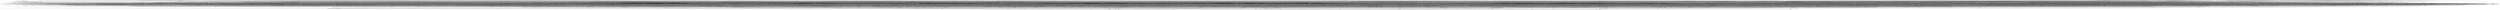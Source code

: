 digraph G {
    "new_n293_" -> "o_1_";
    "new_n307_" -> "o_1_";
    "new_n59_" -> "o_1_";
    "new_n180_" -> "new_n59_";
    "new_n247_" -> "new_n59_";
    "new_n292_" -> "new_n59_";
    "new_n106_" -> "new_n60_";
    "new_n158_" -> "new_n60_";
    "new_n171_" -> "new_n60_";
    "new_n101_" -> "new_n61_";
    "new_n95_" -> "new_n61_";
    "new_n62_" -> "new_n61_";
    "new_n88_" -> "new_n62_";
    "new_n63_" -> "new_n62_";
    "new_n93_" -> "new_n62_";
    "new_n75_" -> "new_n63_";
    "new_n64_" -> "new_n63_";
    "new_n70_" -> "new_n63_";
    "new_n68_" -> "new_n64_";
    "new_n65_" -> "new_n64_";
    "new_n67_" -> "new_n65_";
    "i_13_" -> "new_n66_";
    "i_12_" -> "new_n66_";
    "i_9_" -> "new_n67_";
    "i_11_" -> "new_n67_";
    "i_10_" -> "new_n68_";
    "i_9_" -> "new_n68_";
    "i_14_" -> "new_n69_";
    "i_12_" -> "new_n69_";
    "i_11_" -> "new_n70_";
    "i_10_" -> "new_n70_";
    "i_9_" -> "new_n70_";
    "i_12_" -> "new_n71_";
    "i_13_" -> "new_n71_";
    "new_n74_" -> "new_n72_";
    "i_13_" -> "new_n73_";
    "i_12_" -> "new_n73_";
    "i_15_" -> "new_n74_";
    "i_11_" -> "new_n74_";
    "i_9_" -> "new_n74_";
    "new_n76_" -> "new_n75_";
    "i_10_" -> "new_n76_";
    "i_9_" -> "new_n76_";
    "i_15_" -> "new_n76_";
    "new_n82_" -> "new_n77_";
    "new_n87_" -> "new_n77_";
    "new_n84_" -> "new_n77_";
    "new_n68_" -> "new_n78_";
    "new_n81_" -> "new_n79_";
    "i_13_" -> "new_n80_";
    "i_12_" -> "new_n80_";
    "i_13_" -> "new_n81_";
    "new_n68_" -> "new_n82_";
    "i_15_" -> "new_n82_";
    "i_12_" -> "new_n83_";
    "i_14_" -> "new_n83_";
    "new_n85_" -> "new_n84_";
    "new_n68_" -> "new_n84_";
    "i_12_" -> "new_n84_";
    "i_13_" -> "new_n85_";
    "i_10_" -> "new_n86_";
    "i_11_" -> "new_n86_";
    "new_n86_" -> "new_n87_";
    "i_15_" -> "new_n87_";
    "new_n92_" -> "new_n88_";
    "new_n91_" -> "new_n89_";
    "i_2_" -> "new_n90_";
    "i_0_" -> "new_n90_";
    "i_5_" -> "new_n91_";
    "i_4_" -> "new_n91_";
    "i_8_" -> "new_n92_";
    "i_6_" -> "new_n92_";
    "new_n94_" -> "new_n93_";
    "new_n91_" -> "new_n93_";
    "i_8_" -> "new_n93_";
    "i_6_" -> "new_n94_";
    "new_n99_" -> "new_n95_";
    "new_n100_" -> "new_n95_";
    "new_n93_" -> "new_n95_";
    "i_15_" -> "new_n96_";
    "new_n83_" -> "new_n97_";
    "i_11_" -> "new_n98_";
    "i_10_" -> "new_n98_";
    "new_n73_" -> "new_n99_";
    "i_15_" -> "new_n99_";
    "new_n66_" -> "new_n100_";
    "i_8_" -> "new_n101_";
    "new_n102_" -> "new_n101_";
    "i_6_" -> "new_n101_";
    "new_n103_" -> "new_n102_";
    "new_n80_" -> "new_n102_";
    "i_10_" -> "new_n103_";
    "i_11_" -> "new_n103_";
    "new_n90_" -> "new_n104_";
    "i_3_" -> "new_n105_";
    "i_4_" -> "new_n105_";
    "new_n107_" -> "new_n106_";
    "new_n141_" -> "new_n106_";
    "new_n125_" -> "new_n106_";
    "new_n116_" -> "new_n107_";
    "new_n121_" -> "new_n107_";
    "new_n114_" -> "new_n108_";
    "new_n109_" -> "new_n108_";
    "new_n113_" -> "new_n109_";
    "new_n111_" -> "new_n109_";
    "new_n110_" -> "new_n109_";
    "new_n76_" -> "new_n110_";
    "i_10_" -> "new_n111_";
    "i_13_" -> "new_n112_";
    "i_14_" -> "new_n112_";
    "i_11_" -> "new_n113_";
    "new_n115_" -> "new_n114_";
    "i_15_" -> "new_n115_";
    "i_9_" -> "new_n115_";
    "i_10_" -> "new_n115_";
    "new_n119_" -> "new_n116_";
    "new_n120_" -> "new_n116_";
    "new_n118_" -> "new_n117_";
    "i_15_" -> "new_n117_";
    "i_11_" -> "new_n118_";
    "i_9_" -> "new_n118_";
    "new_n118_" -> "new_n119_";
    "new_n80_" -> "new_n119_";
    "i_10_" -> "new_n120_";
    "i_11_" -> "new_n120_";
    "new_n123_" -> "new_n121_";
    "new_n118_" -> "new_n122_";
    "i_15_" -> "new_n122_";
    "i_12_" -> "new_n123_";
    "i_11_" -> "new_n123_";
    "new_n124_" -> "new_n123_";
    "i_9_" -> "new_n124_";
    "new_n140_" -> "new_n125_";
    "new_n126_" -> "new_n125_";
    "new_n139_" -> "new_n125_";
    "new_n132_" -> "new_n126_";
    "new_n131_" -> "new_n127_";
    "new_n130_" -> "new_n128_";
    "new_n129_" -> "new_n128_";
    "i_0_" -> "new_n129_";
    "i_1_" -> "new_n129_";
    "i_3_" -> "new_n130_";
    "i_6_" -> "new_n131_";
    "i_8_" -> "new_n131_";
    "new_n131_" -> "new_n132_";
    "new_n130_" -> "new_n133_";
    "i_4_" -> "new_n133_";
    "new_n79_" -> "new_n134_";
    "new_n138_" -> "new_n134_";
    "new_n135_" -> "new_n134_";
    "i_9_" -> "new_n135_";
    "i_12_" -> "new_n135_";
    "new_n136_" -> "new_n135_";
    "new_n137_" -> "new_n136_";
    "i_15_" -> "new_n136_";
    "i_10_" -> "new_n137_";
    "i_11_" -> "new_n137_";
    "new_n83_" -> "new_n138_";
    "i_15_" -> "new_n138_";
    "i_10_" -> "new_n139_";
    "new_n131_" -> "new_n140_";
    "new_n155_" -> "new_n141_";
    "new_n142_" -> "new_n141_";
    "new_n151_" -> "new_n141_";
    "new_n147_" -> "new_n142_";
    "new_n146_" -> "new_n142_";
    "new_n143_" -> "new_n142_";
    "new_n145_" -> "new_n143_";
    "new_n69_" -> "new_n144_";
    "new_n137_" -> "new_n144_";
    "new_n69_" -> "new_n145_";
    "new_n98_" -> "new_n145_";
    "new_n120_" -> "new_n146_";
    "new_n69_" -> "new_n146_";
    "i_10_" -> "new_n147_";
    "new_n150_" -> "new_n148_";
    "new_n92_" -> "new_n149_";
    "new_n92_" -> "new_n150_";
    "new_n154_" -> "new_n151_";
    "i_8_" -> "new_n151_";
    "new_n153_" -> "new_n152_";
    "i_3_" -> "new_n153_";
    "i_4_" -> "new_n153_";
    "i_6_" -> "new_n154_";
    "i_10_" -> "new_n155_";
    "new_n94_" -> "new_n156_";
    "new_n157_" -> "new_n156_";
    "new_n153_" -> "new_n157_";
    "new_n159_" -> "new_n158_";
    "new_n163_" -> "new_n158_";
    "new_n166_" -> "new_n158_";
    "new_n162_" -> "new_n159_";
    "new_n160_" -> "new_n159_";
    "i_12_" -> "new_n160_";
    "new_n98_" -> "new_n160_";
    "new_n161_" -> "new_n160_";
    "new_n71_" -> "new_n161_";
    "i_15_" -> "new_n161_";
    "new_n98_" -> "new_n162_";
    "new_n80_" -> "new_n162_";
    "i_7_" -> "new_n163_";
    "i_6_" -> "new_n163_";
    "new_n164_" -> "new_n163_";
    "i_5_" -> "new_n164_";
    "i_3_" -> "new_n164_";
    "new_n129_" -> "new_n164_";
    "new_n139_" -> "new_n165_";
    "new_n170_" -> "new_n166_";
    "i_9_" -> "new_n166_";
    "new_n167_" -> "new_n166_";
    "new_n168_" -> "new_n167_";
    "new_n169_" -> "new_n167_";
    "new_n90_" -> "new_n167_";
    "i_7_" -> "new_n168_";
    "i_4_" -> "new_n169_";
    "i_5_" -> "new_n169_";
    "new_n90_" -> "new_n170_";
    "new_n154_" -> "new_n170_";
    "i_8_" -> "new_n170_";
    "new_n140_" -> "new_n171_";
    "new_n172_" -> "new_n171_";
    "new_n88_" -> "new_n171_";
    "new_n79_" -> "new_n172_";
    "new_n175_" -> "new_n172_";
    "new_n173_" -> "new_n172_";
    "new_n174_" -> "new_n173_";
    "new_n117_" -> "new_n173_";
    "i_13_" -> "new_n174_";
    "i_12_" -> "new_n174_";
    "i_9_" -> "new_n174_";
    "i_15_" -> "new_n175_";
    "new_n67_" -> "new_n176_";
    "new_n98_" -> "new_n177_";
    "new_n96_" -> "new_n177_";
    "new_n178_" -> "new_n177_";
    "new_n79_" -> "new_n178_";
    "new_n179_" -> "new_n178_";
    "new_n120_" -> "new_n179_";
    "i_15_" -> "new_n179_";
    "new_n191_" -> "new_n180_";
    "new_n220_" -> "new_n180_";
    "new_n242_" -> "new_n180_";
    "new_n121_" -> "new_n181_";
    "new_n190_" -> "new_n181_";
    "new_n182_" -> "new_n181_";
    "new_n108_" -> "new_n182_";
    "new_n183_" -> "new_n182_";
    "new_n187_" -> "new_n182_";
    "new_n184_" -> "new_n183_";
    "new_n186_" -> "new_n183_";
    "new_n122_" -> "new_n184_";
    "new_n185_" -> "new_n184_";
    "new_n118_" -> "new_n185_";
    "new_n98_" -> "new_n186_";
    "new_n119_" -> "new_n186_";
    "new_n92_" -> "new_n187_";
    "new_n129_" -> "new_n188_";
    "new_n124_" -> "new_n189_";
    "new_n92_" -> "new_n190_";
    "new_n192_" -> "new_n191_";
    "new_n213_" -> "new_n191_";
    "new_n197_" -> "new_n191_";
    "i_9_" -> "new_n192_";
    "i_10_" -> "new_n192_";
    "new_n193_" -> "new_n192_";
    "new_n194_" -> "new_n193_";
    "i_10_" -> "new_n193_";
    "new_n196_" -> "new_n193_";
    "new_n113_" -> "new_n194_";
    "new_n81_" -> "new_n195_";
    "new_n98_" -> "new_n196_";
    "i_15_" -> "new_n196_";
    "new_n212_" -> "new_n197_";
    "new_n198_" -> "new_n197_";
    "new_n93_" -> "new_n197_";
    "new_n203_" -> "new_n198_";
    "new_n202_" -> "new_n198_";
    "new_n199_" -> "new_n198_";
    "new_n200_" -> "new_n199_";
    "new_n201_" -> "new_n199_";
    "new_n120_" -> "new_n199_";
    "new_n71_" -> "new_n200_";
    "new_n137_" -> "new_n201_";
    "new_n83_" -> "new_n202_";
    "i_15_" -> "new_n202_";
    "new_n137_" -> "new_n202_";
    "new_n112_" -> "new_n203_";
    "i_15_" -> "new_n203_";
    "new_n210_" -> "new_n204_";
    "new_n211_" -> "new_n204_";
    "new_n205_" -> "new_n204_";
    "new_n206_" -> "new_n205_";
    "new_n207_" -> "new_n205_";
    "new_n86_" -> "new_n205_";
    "i_13_" -> "new_n206_";
    "i_14_" -> "new_n206_";
    "new_n68_" -> "new_n206_";
    "new_n208_" -> "new_n207_";
    "i_13_" -> "new_n208_";
    "i_12_" -> "new_n208_";
    "new_n74_" -> "new_n209_";
    "new_n112_" -> "new_n210_";
    "new_n76_" -> "new_n211_";
    "new_n94_" -> "new_n212_";
    "new_n89_" -> "new_n212_";
    "new_n214_" -> "new_n213_";
    "new_n212_" -> "new_n213_";
    "new_n200_" -> "new_n214_";
    "new_n216_" -> "new_n214_";
    "new_n215_" -> "new_n214_";
    "new_n98_" -> "new_n215_";
    "new_n118_" -> "new_n215_";
    "new_n69_" -> "new_n216_";
    "i_15_" -> "new_n216_";
    "new_n83_" -> "new_n217_";
    "i_15_" -> "new_n217_";
    "new_n67_" -> "new_n217_";
    "new_n131_" -> "new_n218_";
    "new_n157_" -> "new_n218_";
    "i_8_" -> "new_n219_";
    "new_n226_" -> "new_n220_";
    "new_n231_" -> "new_n220_";
    "new_n237_" -> "new_n220_";
    "new_n111_" -> "new_n221_";
    "new_n224_" -> "new_n221_";
    "new_n222_" -> "new_n221_";
    "new_n98_" -> "new_n222_";
    "i_9_" -> "new_n222_";
    "new_n212_" -> "new_n222_";
    "new_n137_" -> "new_n223_";
    "i_15_" -> "new_n223_";
    "new_n154_" -> "new_n224_";
    "new_n152_" -> "new_n224_";
    "new_n124_" -> "new_n225_";
    "i_15_" -> "new_n225_";
    "new_n230_" -> "new_n226_";
    "i_9_" -> "new_n226_";
    "new_n227_" -> "new_n226_";
    "new_n229_" -> "new_n227_";
    "new_n228_" -> "new_n227_";
    "new_n88_" -> "new_n227_";
    "new_n118_" -> "new_n228_";
    "i_9_" -> "new_n228_";
    "new_n69_" -> "new_n229_";
    "new_n111_" -> "new_n229_";
    "new_n168_" -> "new_n230_";
    "new_n169_" -> "new_n230_";
    "i_8_" -> "new_n230_";
    "new_n164_" -> "new_n231_";
    "new_n235_" -> "new_n231_";
    "new_n232_" -> "new_n231_";
    "new_n128_" -> "new_n232_";
    "new_n233_" -> "new_n232_";
    "new_n114_" -> "new_n232_";
    "new_n94_" -> "new_n233_";
    "new_n188_" -> "new_n233_";
    "i_6_" -> "new_n234_";
    "i_10_" -> "new_n235_";
    "i_11_" -> "new_n235_";
    "new_n236_" -> "new_n235_";
    "new_n90_" -> "new_n236_";
    "new_n154_" -> "new_n236_";
    "new_n105_" -> "new_n236_";
    "new_n151_" -> "new_n237_";
    "new_n240_" -> "new_n237_";
    "new_n69_" -> "new_n238_";
    "i_9_" -> "new_n238_";
    "new_n239_" -> "new_n238_";
    "new_n69_" -> "new_n239_";
    "new_n103_" -> "new_n239_";
    "new_n131_" -> "new_n240_";
    "new_n93_" -> "new_n240_";
    "new_n241_" -> "new_n240_";
    "i_12_" -> "new_n241_";
    "i_11_" -> "new_n241_";
    "new_n124_" -> "new_n241_";
    "new_n116_" -> "new_n242_";
    "new_n190_" -> "new_n242_";
    "new_n243_" -> "new_n242_";
    "new_n246_" -> "new_n243_";
    "new_n244_" -> "new_n243_";
    "new_n245_" -> "new_n243_";
    "new_n96_" -> "new_n244_";
    "new_n187_" -> "new_n244_";
    "new_n119_" -> "new_n245_";
    "new_n168_" -> "new_n245_";
    "new_n188_" -> "new_n245_";
    "new_n153_" -> "new_n246_";
    "new_n169_" -> "new_n246_";
    "new_n90_" -> "new_n246_";
    "new_n248_" -> "new_n247_";
    "new_n269_" -> "new_n247_";
    "new_n278_" -> "new_n247_";
    "new_n257_" -> "new_n248_";
    "new_n260_" -> "new_n248_";
    "new_n263_" -> "new_n248_";
    "new_n250_" -> "new_n249_";
    "new_n255_" -> "new_n249_";
    "new_n121_" -> "new_n250_";
    "new_n252_" -> "new_n251_";
    "new_n253_" -> "new_n251_";
    "new_n161_" -> "new_n252_";
    "new_n119_" -> "new_n253_";
    "new_n254_" -> "new_n253_";
    "new_n139_" -> "new_n253_";
    "new_n112_" -> "new_n254_";
    "new_n147_" -> "new_n254_";
    "new_n154_" -> "new_n255_";
    "new_n256_" -> "new_n255_";
    "new_n169_" -> "new_n256_";
    "new_n121_" -> "new_n257_";
    "new_n108_" -> "new_n257_";
    "new_n258_" -> "new_n257_";
    "new_n94_" -> "new_n258_";
    "new_n259_" -> "new_n258_";
    "new_n129_" -> "new_n259_";
    "new_n195_" -> "new_n260_";
    "new_n261_" -> "new_n260_";
    "new_n262_" -> "new_n260_";
    "new_n113_" -> "new_n261_";
    "new_n162_" -> "new_n261_";
    "new_n184_" -> "new_n261_";
    "new_n94_" -> "new_n262_";
    "new_n256_" -> "new_n262_";
    "new_n252_" -> "new_n263_";
    "new_n264_" -> "new_n263_";
    "new_n265_" -> "new_n263_";
    "new_n189_" -> "new_n264_";
    "new_n254_" -> "new_n264_";
    "new_n184_" -> "new_n264_";
    "new_n92_" -> "new_n265_";
    "new_n267_" -> "new_n266_";
    "new_n233_" -> "new_n266_";
    "new_n159_" -> "new_n267_";
    "new_n261_" -> "new_n267_";
    "new_n119_" -> "new_n268_";
    "new_n109_" -> "new_n268_";
    "new_n251_" -> "new_n269_";
    "new_n277_" -> "new_n269_";
    "new_n270_" -> "new_n269_";
    "new_n276_" -> "new_n270_";
    "new_n275_" -> "new_n270_";
    "new_n271_" -> "new_n270_";
    "new_n195_" -> "new_n271_";
    "new_n273_" -> "new_n271_";
    "new_n272_" -> "new_n271_";
    "new_n259_" -> "new_n272_";
    "i_9_" -> "new_n273_";
    "i_10_" -> "new_n273_";
    "new_n274_" -> "new_n273_";
    "new_n98_" -> "new_n274_";
    "new_n80_" -> "new_n274_";
    "i_15_" -> "new_n274_";
    "new_n131_" -> "new_n275_";
    "new_n119_" -> "new_n276_";
    "i_10_" -> "new_n276_";
    "i_9_" -> "new_n276_";
    "new_n154_" -> "new_n277_";
    "new_n188_" -> "new_n277_";
    "new_n279_" -> "new_n278_";
    "new_n285_" -> "new_n278_";
    "new_n287_" -> "new_n278_";
    "new_n159_" -> "new_n279_";
    "new_n281_" -> "new_n279_";
    "new_n280_" -> "new_n279_";
    "new_n114_" -> "new_n280_";
    "new_n109_" -> "new_n280_";
    "new_n265_" -> "new_n280_";
    "new_n139_" -> "new_n281_";
    "new_n282_" -> "new_n281_";
    "new_n272_" -> "new_n281_";
    "new_n195_" -> "new_n282_";
    "new_n283_" -> "new_n282_";
    "new_n103_" -> "new_n283_";
    "i_15_" -> "new_n283_";
    "new_n268_" -> "new_n284_";
    "new_n262_" -> "new_n284_";
    "new_n255_" -> "new_n285_";
    "new_n256_" -> "new_n285_";
    "new_n286_" -> "new_n285_";
    "i_8_" -> "new_n286_";
    "i_6_" -> "new_n286_";
    "new_n275_" -> "new_n287_";
    "new_n288_" -> "new_n287_";
    "new_n289_" -> "new_n288_";
    "new_n290_" -> "new_n288_";
    "new_n169_" -> "new_n289_";
    "i_7_" -> "new_n289_";
    "i_6_" -> "new_n289_";
    "i_1_" -> "new_n290_";
    "i_0_" -> "new_n290_";
    "i_3_" -> "new_n291_";
    "i_6_" -> "new_n291_";
    "i_7_" -> "new_n291_";
    "i_2_" -> "new_n292_";
    "i_0_" -> "new_n292_";
    "i_1_" -> "new_n292_";
    "new_n302_" -> "new_n293_";
    "new_n190_" -> "new_n293_";
    "new_n294_" -> "new_n293_";
    "new_n92_" -> "new_n294_";
    "new_n168_" -> "new_n294_";
    "new_n157_" -> "new_n294_";
    "new_n299_" -> "new_n295_";
    "new_n296_" -> "new_n295_";
    "new_n297_" -> "new_n296_";
    "new_n298_" -> "new_n296_";
    "new_n118_" -> "new_n297_";
    "new_n118_" -> "new_n298_";
    "i_15_" -> "new_n298_";
    "new_n300_" -> "new_n299_";
    "new_n83_" -> "new_n300_";
    "new_n98_" -> "new_n300_";
    "new_n71_" -> "new_n301_";
    "new_n98_" -> "new_n301_";
    "new_n304_" -> "new_n302_";
    "new_n305_" -> "new_n302_";
    "new_n139_" -> "new_n302_";
    "new_n76_" -> "new_n303_";
    "new_n68_" -> "new_n304_";
    "new_n83_" -> "new_n304_";
    "new_n115_" -> "new_n305_";
    "new_n118_" -> "new_n306_";
    "new_n71_" -> "new_n306_";
    "new_n320_" -> "new_n307_";
    "new_n321_" -> "new_n307_";
    "new_n308_" -> "new_n307_";
    "new_n156_" -> "new_n308_";
    "new_n315_" -> "new_n308_";
    "new_n309_" -> "new_n308_";
    "new_n311_" -> "new_n309_";
    "new_n314_" -> "new_n309_";
    "new_n310_" -> "new_n309_";
    "new_n313_" -> "new_n310_";
    "i_7_" -> "new_n310_";
    "i_6_" -> "new_n310_";
    "new_n312_" -> "new_n311_";
    "i_2_" -> "new_n312_";
    "i_0_" -> "new_n312_";
    "new_n312_" -> "new_n313_";
    "new_n154_" -> "new_n314_";
    "new_n313_" -> "new_n315_";
    "new_n318_" -> "new_n315_";
    "new_n316_" -> "new_n315_";
    "new_n317_" -> "new_n316_";
    "i_2_" -> "new_n317_";
    "i_0_" -> "new_n317_";
    "new_n317_" -> "new_n318_";
    "new_n299_" -> "new_n319_";
    "new_n156_" -> "new_n319_";
    "new_n162_" -> "new_n320_";
    "new_n157_" -> "new_n320_";
    "new_n219_" -> "new_n320_";
    "new_n162_" -> "new_n321_";
    "new_n157_" -> "new_n321_";
    "new_n131_" -> "new_n321_";
    "new_n323_" -> "new_n322_";
    "new_n296_" -> "new_n322_";
    "new_n156_" -> "new_n322_";
    "new_n304_" -> "new_n323_";
    "new_n305_" -> "new_n323_";
    "new_n325_" -> "o_19_";
    "new_n458_" -> "o_19_";
    "new_n623_" -> "o_19_";
    "new_n393_" -> "new_n325_";
    "new_n433_" -> "new_n325_";
    "new_n367_" -> "new_n326_";
    "new_n327_" -> "new_n326_";
    "new_n382_" -> "new_n326_";
    "new_n341_" -> "new_n327_";
    "new_n356_" -> "new_n327_";
    "new_n364_" -> "new_n327_";
    "new_n340_" -> "new_n328_";
    "new_n329_" -> "new_n328_";
    "new_n339_" -> "new_n328_";
    "new_n332_" -> "new_n329_";
    "new_n331_" -> "new_n330_";
    "new_n73_" -> "new_n331_";
    "i_15_" -> "new_n331_";
    "new_n120_" -> "new_n331_";
    "new_n69_" -> "new_n332_";
    "new_n120_" -> "new_n332_";
    "i_15_" -> "new_n332_";
    "new_n337_" -> "new_n333_";
    "new_n336_" -> "new_n334_";
    "new_n86_" -> "new_n335_";
    "new_n83_" -> "new_n335_";
    "new_n66_" -> "new_n336_";
    "new_n86_" -> "new_n336_";
    "i_15_" -> "new_n336_";
    "new_n338_" -> "new_n337_";
    "new_n73_" -> "new_n338_";
    "i_15_" -> "new_n338_";
    "new_n86_" -> "new_n338_";
    "new_n90_" -> "new_n339_";
    "new_n94_" -> "new_n339_";
    "new_n105_" -> "new_n339_";
    "new_n91_" -> "new_n340_";
    "new_n154_" -> "new_n340_";
    "new_n90_" -> "new_n340_";
    "new_n351_" -> "new_n341_";
    "new_n354_" -> "new_n341_";
    "new_n342_" -> "new_n341_";
    "new_n349_" -> "new_n342_";
    "new_n343_" -> "new_n342_";
    "new_n350_" -> "new_n342_";
    "new_n344_" -> "new_n343_";
    "new_n345_" -> "new_n343_";
    "new_n346_" -> "new_n343_";
    "new_n120_" -> "new_n344_";
    "i_15_" -> "new_n344_";
    "new_n120_" -> "new_n345_";
    "new_n80_" -> "new_n345_";
    "new_n120_" -> "new_n346_";
    "i_15_" -> "new_n346_";
    "new_n348_" -> "new_n347_";
    "new_n71_" -> "new_n348_";
    "i_15_" -> "new_n348_";
    "new_n120_" -> "new_n348_";
    "new_n131_" -> "new_n349_";
    "new_n153_" -> "new_n349_";
    "new_n168_" -> "new_n350_";
    "new_n153_" -> "new_n350_";
    "i_8_" -> "new_n350_";
    "new_n353_" -> "new_n351_";
    "new_n71_" -> "new_n352_";
    "i_15_" -> "new_n352_";
    "new_n86_" -> "new_n352_";
    "new_n80_" -> "new_n353_";
    "i_15_" -> "new_n353_";
    "new_n86_" -> "new_n353_";
    "new_n339_" -> "new_n354_";
    "new_n90_" -> "new_n355_";
    "new_n94_" -> "new_n355_";
    "i_8_" -> "new_n355_";
    "new_n343_" -> "new_n356_";
    "new_n362_" -> "new_n356_";
    "new_n357_" -> "new_n356_";
    "new_n358_" -> "new_n357_";
    "new_n355_" -> "new_n357_";
    "new_n359_" -> "new_n358_";
    "new_n360_" -> "new_n358_";
    "new_n120_" -> "new_n359_";
    "new_n71_" -> "new_n360_";
    "i_15_" -> "new_n360_";
    "new_n120_" -> "new_n360_";
    "new_n85_" -> "new_n361_";
    "new_n120_" -> "new_n361_";
    "i_15_" -> "new_n361_";
    "new_n168_" -> "new_n362_";
    "new_n153_" -> "new_n362_";
    "new_n90_" -> "new_n362_";
    "new_n86_" -> "new_n363_";
    "i_15_" -> "new_n363_";
    "new_n349_" -> "new_n364_";
    "new_n343_" -> "new_n364_";
    "new_n365_" -> "new_n364_";
    "new_n92_" -> "new_n365_";
    "new_n153_" -> "new_n365_";
    "new_n80_" -> "new_n366_";
    "i_15_" -> "new_n366_";
    "new_n86_" -> "new_n366_";
    "new_n374_" -> "new_n367_";
    "new_n368_" -> "new_n367_";
    "new_n378_" -> "new_n367_";
    "new_n373_" -> "new_n368_";
    "new_n370_" -> "new_n369_";
    "i_15_" -> "new_n369_";
    "new_n371_" -> "new_n369_";
    "new_n86_" -> "new_n370_";
    "new_n69_" -> "new_n371_";
    "i_15_" -> "new_n371_";
    "new_n112_" -> "new_n372_";
    "new_n338_" -> "new_n373_";
    "new_n375_" -> "new_n374_";
    "new_n168_" -> "new_n375_";
    "new_n336_" -> "new_n376_";
    "new_n86_" -> "new_n377_";
    "i_15_" -> "new_n377_";
    "new_n168_" -> "new_n378_";
    "new_n91_" -> "new_n378_";
    "new_n90_" -> "new_n378_";
    "new_n376_" -> "new_n379_";
    "new_n368_" -> "new_n379_";
    "new_n339_" -> "new_n379_";
    "new_n381_" -> "new_n380_";
    "new_n86_" -> "new_n381_";
    "new_n383_" -> "new_n382_";
    "new_n390_" -> "new_n382_";
    "new_n389_" -> "new_n382_";
    "new_n387_" -> "new_n383_";
    "new_n386_" -> "new_n384_";
    "new_n385_" -> "new_n384_";
    "new_n66_" -> "new_n385_";
    "i_15_" -> "new_n385_";
    "new_n120_" -> "new_n385_";
    "new_n208_" -> "new_n386_";
    "new_n386_" -> "new_n387_";
    "new_n388_" -> "new_n387_";
    "new_n80_" -> "new_n388_";
    "i_15_" -> "new_n388_";
    "new_n120_" -> "new_n388_";
    "new_n340_" -> "new_n389_";
    "new_n390_" -> "new_n389_";
    "new_n391_" -> "new_n389_";
    "new_n91_" -> "new_n390_";
    "new_n154_" -> "new_n390_";
    "i_8_" -> "new_n390_";
    "new_n120_" -> "new_n391_";
    "new_n71_" -> "new_n391_";
    "new_n69_" -> "new_n392_";
    "new_n86_" -> "new_n392_";
    "i_15_" -> "new_n392_";
    "new_n404_" -> "new_n393_";
    "new_n394_" -> "new_n393_";
    "new_n425_" -> "new_n393_";
    "new_n400_" -> "new_n394_";
    "new_n403_" -> "new_n394_";
    "new_n395_" -> "new_n394_";
    "new_n333_" -> "new_n395_";
    "new_n365_" -> "new_n395_";
    "new_n399_" -> "new_n396_";
    "new_n176_" -> "new_n397_";
    "new_n72_" -> "new_n397_";
    "i_15_" -> "new_n397_";
    "new_n112_" -> "new_n398_";
    "new_n69_" -> "new_n399_";
    "new_n67_" -> "new_n399_";
    "i_15_" -> "new_n399_";
    "new_n402_" -> "new_n400_";
    "new_n208_" -> "new_n401_";
    "new_n74_" -> "new_n401_";
    "new_n80_" -> "new_n402_";
    "i_15_" -> "new_n402_";
    "new_n67_" -> "new_n402_";
    "new_n92_" -> "new_n403_";
    "new_n169_" -> "new_n403_";
    "new_n392_" -> "new_n404_";
    "new_n390_" -> "new_n404_";
    "new_n405_" -> "new_n404_";
    "new_n411_" -> "new_n405_";
    "new_n406_" -> "new_n405_";
    "new_n407_" -> "new_n406_";
    "new_n411_" -> "new_n406_";
    "new_n176_" -> "new_n407_";
    "new_n72_" -> "new_n407_";
    "new_n399_" -> "new_n407_";
    "new_n217_" -> "new_n408_";
    "new_n410_" -> "new_n409_";
    "i_9_" -> "new_n410_";
    "i_11_" -> "new_n410_";
    "i_15_" -> "new_n410_";
    "new_n131_" -> "new_n411_";
    "new_n169_" -> "new_n411_";
    "new_n410_" -> "new_n412_";
    "new_n423_" -> "new_n413_";
    "new_n414_" -> "new_n413_";
    "new_n339_" -> "new_n413_";
    "new_n400_" -> "new_n414_";
    "new_n415_" -> "new_n414_";
    "new_n176_" -> "new_n415_";
    "new_n416_" -> "new_n415_";
    "new_n66_" -> "new_n416_";
    "new_n410_" -> "new_n416_";
    "new_n421_" -> "new_n417_";
    "new_n420_" -> "new_n418_";
    "new_n419_" -> "new_n418_";
    "new_n66_" -> "new_n419_";
    "i_15_" -> "new_n419_";
    "new_n137_" -> "new_n419_";
    "new_n208_" -> "new_n420_";
    "new_n420_" -> "new_n421_";
    "new_n422_" -> "new_n421_";
    "new_n80_" -> "new_n422_";
    "i_15_" -> "new_n422_";
    "new_n137_" -> "new_n422_";
    "new_n81_" -> "new_n423_";
    "new_n424_" -> "new_n423_";
    "new_n136_" -> "new_n423_";
    "new_n137_" -> "new_n424_";
    "new_n426_" -> "new_n425_";
    "new_n390_" -> "new_n425_";
    "new_n430_" -> "new_n425_";
    "new_n429_" -> "new_n426_";
    "new_n428_" -> "new_n427_";
    "new_n73_" -> "new_n428_";
    "i_15_" -> "new_n428_";
    "new_n137_" -> "new_n428_";
    "new_n69_" -> "new_n429_";
    "new_n137_" -> "new_n429_";
    "i_15_" -> "new_n429_";
    "new_n400_" -> "new_n430_";
    "new_n390_" -> "new_n430_";
    "new_n431_" -> "new_n430_";
    "new_n429_" -> "new_n431_";
    "new_n340_" -> "new_n431_";
    "new_n137_" -> "new_n432_";
    "new_n71_" -> "new_n432_";
    "new_n439_" -> "new_n433_";
    "new_n444_" -> "new_n433_";
    "new_n437_" -> "new_n434_";
    "new_n349_" -> "new_n434_";
    "new_n435_" -> "new_n434_";
    "new_n396_" -> "new_n435_";
    "new_n365_" -> "new_n435_";
    "new_n436_" -> "new_n435_";
    "new_n349_" -> "new_n436_";
    "new_n438_" -> "new_n437_";
    "new_n71_" -> "new_n438_";
    "i_15_" -> "new_n438_";
    "new_n137_" -> "new_n438_";
    "new_n440_" -> "new_n439_";
    "new_n441_" -> "new_n439_";
    "new_n427_" -> "new_n440_";
    "new_n421_" -> "new_n441_";
    "new_n442_" -> "new_n441_";
    "new_n443_" -> "new_n441_";
    "new_n340_" -> "new_n442_";
    "new_n340_" -> "new_n443_";
    "new_n390_" -> "new_n443_";
    "new_n432_" -> "new_n443_";
    "new_n450_" -> "new_n444_";
    "new_n452_" -> "new_n444_";
    "new_n456_" -> "new_n444_";
    "new_n333_" -> "new_n445_";
    "new_n449_" -> "new_n445_";
    "new_n446_" -> "new_n445_";
    "new_n345_" -> "new_n446_";
    "new_n447_" -> "new_n446_";
    "new_n340_" -> "new_n446_";
    "new_n448_" -> "new_n447_";
    "new_n73_" -> "new_n448_";
    "i_15_" -> "new_n448_";
    "new_n86_" -> "new_n448_";
    "new_n355_" -> "new_n449_";
    "new_n351_" -> "new_n449_";
    "new_n340_" -> "new_n449_";
    "new_n333_" -> "new_n450_";
    "new_n451_" -> "new_n450_";
    "new_n347_" -> "new_n451_";
    "new_n355_" -> "new_n451_";
    "new_n346_" -> "new_n452_";
    "new_n355_" -> "new_n452_";
    "new_n453_" -> "new_n452_";
    "new_n455_" -> "new_n453_";
    "new_n339_" -> "new_n453_";
    "new_n86_" -> "new_n454_";
    "i_15_" -> "new_n454_";
    "new_n69_" -> "new_n455_";
    "new_n86_" -> "new_n455_";
    "new_n343_" -> "new_n456_";
    "new_n339_" -> "new_n456_";
    "new_n457_" -> "new_n456_";
    "new_n355_" -> "new_n457_";
    "new_n512_" -> "new_n458_";
    "new_n551_" -> "new_n458_";
    "new_n580_" -> "new_n458_";
    "new_n478_" -> "new_n459_";
    "new_n492_" -> "new_n459_";
    "new_n501_" -> "new_n459_";
    "new_n461_" -> "new_n460_";
    "new_n471_" -> "new_n460_";
    "new_n474_" -> "new_n460_";
    "new_n427_" -> "new_n461_";
    "new_n462_" -> "new_n461_";
    "new_n466_" -> "new_n461_";
    "new_n378_" -> "new_n462_";
    "new_n463_" -> "new_n462_";
    "new_n464_" -> "new_n462_";
    "new_n94_" -> "new_n463_";
    "new_n410_" -> "new_n464_";
    "new_n80_" -> "new_n465_";
    "i_15_" -> "new_n465_";
    "new_n67_" -> "new_n465_";
    "new_n467_" -> "new_n466_";
    "new_n352_" -> "new_n466_";
    "new_n378_" -> "new_n466_";
    "new_n469_" -> "new_n467_";
    "new_n137_" -> "new_n468_";
    "new_n80_" -> "new_n468_";
    "new_n71_" -> "new_n469_";
    "i_15_" -> "new_n469_";
    "new_n137_" -> "new_n469_";
    "new_n362_" -> "new_n470_";
    "new_n473_" -> "new_n471_";
    "new_n472_" -> "new_n471_";
    "new_n378_" -> "new_n471_";
    "new_n464_" -> "new_n472_";
    "new_n168_" -> "new_n473_";
    "new_n91_" -> "new_n473_";
    "i_8_" -> "new_n473_";
    "new_n415_" -> "new_n474_";
    "new_n355_" -> "new_n474_";
    "new_n476_" -> "new_n475_";
    "new_n71_" -> "new_n476_";
    "i_15_" -> "new_n476_";
    "new_n67_" -> "new_n476_";
    "new_n74_" -> "new_n477_";
    "new_n483_" -> "new_n478_";
    "new_n486_" -> "new_n478_";
    "new_n448_" -> "new_n479_";
    "new_n411_" -> "new_n479_";
    "new_n480_" -> "new_n479_";
    "new_n464_" -> "new_n480_";
    "new_n481_" -> "new_n480_";
    "new_n390_" -> "new_n480_";
    "new_n482_" -> "new_n481_";
    "new_n137_" -> "new_n482_";
    "i_15_" -> "new_n482_";
    "new_n418_" -> "new_n483_";
    "new_n484_" -> "new_n483_";
    "new_n392_" -> "new_n484_";
    "new_n485_" -> "new_n484_";
    "new_n350_" -> "new_n485_";
    "new_n230_" -> "new_n485_";
    "new_n137_" -> "new_n485_";
    "new_n400_" -> "new_n486_";
    "new_n487_" -> "new_n486_";
    "new_n490_" -> "new_n486_";
    "new_n332_" -> "new_n487_";
    "new_n355_" -> "new_n487_";
    "new_n488_" -> "new_n487_";
    "new_n489_" -> "new_n488_";
    "new_n86_" -> "new_n489_";
    "new_n80_" -> "new_n489_";
    "new_n448_" -> "new_n490_";
    "new_n378_" -> "new_n490_";
    "new_n491_" -> "new_n490_";
    "new_n473_" -> "new_n491_";
    "new_n223_" -> "new_n491_";
    "new_n378_" -> "new_n491_";
    "new_n495_" -> "new_n492_";
    "new_n497_" -> "new_n492_";
    "new_n499_" -> "new_n492_";
    "new_n350_" -> "new_n493_";
    "new_n467_" -> "new_n493_";
    "new_n362_" -> "new_n493_";
    "new_n402_" -> "new_n494_";
    "new_n349_" -> "new_n495_";
    "new_n496_" -> "new_n495_";
    "new_n411_" -> "new_n495_";
    "new_n223_" -> "new_n496_";
    "new_n468_" -> "new_n496_";
    "new_n482_" -> "new_n496_";
    "new_n351_" -> "new_n497_";
    "new_n498_" -> "new_n497_";
    "new_n448_" -> "new_n498_";
    "new_n349_" -> "new_n498_";
    "new_n378_" -> "new_n499_";
    "new_n475_" -> "new_n499_";
    "new_n340_" -> "new_n499_";
    "new_n429_" -> "new_n500_";
    "new_n502_" -> "new_n501_";
    "new_n509_" -> "new_n501_";
    "new_n504_" -> "new_n502_";
    "new_n506_" -> "new_n502_";
    "new_n508_" -> "new_n502_";
    "new_n217_" -> "new_n503_";
    "new_n401_" -> "new_n504_";
    "new_n74_" -> "new_n505_";
    "new_n416_" -> "new_n506_";
    "new_n410_" -> "new_n507_";
    "new_n176_" -> "new_n508_";
    "new_n399_" -> "new_n508_";
    "new_n511_" -> "new_n509_";
    "new_n496_" -> "new_n509_";
    "new_n362_" -> "new_n509_";
    "new_n476_" -> "new_n510_";
    "new_n366_" -> "new_n511_";
    "new_n520_" -> "new_n512_";
    "new_n534_" -> "new_n512_";
    "new_n550_" -> "new_n512_";
    "new_n347_" -> "new_n513_";
    "new_n514_" -> "new_n513_";
    "new_n519_" -> "new_n513_";
    "new_n516_" -> "new_n514_";
    "new_n350_" -> "new_n514_";
    "new_n515_" -> "new_n514_";
    "new_n397_" -> "new_n515_";
    "new_n390_" -> "new_n515_";
    "new_n517_" -> "new_n516_";
    "new_n518_" -> "new_n516_";
    "new_n137_" -> "new_n517_";
    "new_n73_" -> "new_n517_";
    "new_n112_" -> "new_n518_";
    "i_15_" -> "new_n518_";
    "new_n390_" -> "new_n519_";
    "new_n343_" -> "new_n519_";
    "new_n340_" -> "new_n519_";
    "new_n526_" -> "new_n520_";
    "new_n524_" -> "new_n521_";
    "new_n523_" -> "new_n522_";
    "new_n88_" -> "new_n522_";
    "new_n335_" -> "new_n522_";
    "new_n120_" -> "new_n523_";
    "new_n83_" -> "new_n523_";
    "new_n224_" -> "new_n524_";
    "new_n151_" -> "new_n524_";
    "new_n525_" -> "new_n524_";
    "new_n120_" -> "new_n525_";
    "i_15_" -> "new_n525_";
    "new_n533_" -> "new_n526_";
    "new_n527_" -> "new_n526_";
    "new_n530_" -> "new_n526_";
    "new_n151_" -> "new_n527_";
    "new_n528_" -> "new_n527_";
    "new_n350_" -> "new_n528_";
    "new_n69_" -> "new_n529_";
    "i_15_" -> "new_n529_";
    "new_n532_" -> "new_n530_";
    "new_n88_" -> "new_n530_";
    "new_n531_" -> "new_n530_";
    "new_n176_" -> "new_n531_";
    "new_n137_" -> "new_n532_";
    "new_n83_" -> "new_n532_";
    "new_n225_" -> "new_n533_";
    "new_n541_" -> "new_n534_";
    "new_n544_" -> "new_n534_";
    "new_n417_" -> "new_n535_";
    "new_n403_" -> "new_n535_";
    "new_n536_" -> "new_n535_";
    "new_n539_" -> "new_n536_";
    "new_n500_" -> "new_n536_";
    "new_n473_" -> "new_n536_";
    "new_n428_" -> "new_n537_";
    "new_n538_" -> "new_n537_";
    "new_n85_" -> "new_n538_";
    "new_n137_" -> "new_n538_";
    "i_15_" -> "new_n538_";
    "new_n540_" -> "new_n539_";
    "new_n438_" -> "new_n539_";
    "new_n137_" -> "new_n540_";
    "new_n343_" -> "new_n541_";
    "new_n542_" -> "new_n541_";
    "new_n543_" -> "new_n542_";
    "new_n403_" -> "new_n542_";
    "new_n348_" -> "new_n543_";
    "new_n545_" -> "new_n544_";
    "new_n548_" -> "new_n544_";
    "new_n546_" -> "new_n545_";
    "new_n402_" -> "new_n546_";
    "new_n208_" -> "new_n547_";
    "new_n349_" -> "new_n548_";
    "new_n429_" -> "new_n548_";
    "new_n365_" -> "new_n548_";
    "new_n74_" -> "new_n549_";
    "new_n355_" -> "new_n550_";
    "new_n396_" -> "new_n550_";
    "new_n349_" -> "new_n550_";
    "new_n561_" -> "new_n551_";
    "new_n568_" -> "new_n551_";
    "new_n552_" -> "new_n551_";
    "new_n545_" -> "new_n552_";
    "new_n558_" -> "new_n552_";
    "new_n553_" -> "new_n552_";
    "new_n556_" -> "new_n553_";
    "new_n554_" -> "new_n553_";
    "new_n555_" -> "new_n554_";
    "new_n355_" -> "new_n554_";
    "new_n331_" -> "new_n555_";
    "new_n557_" -> "new_n556_";
    "new_n398_" -> "new_n557_";
    "i_15_" -> "new_n557_";
    "new_n72_" -> "new_n557_";
    "new_n447_" -> "new_n558_";
    "new_n559_" -> "new_n558_";
    "new_n560_" -> "new_n559_";
    "i_8_" -> "new_n559_";
    "new_n153_" -> "new_n560_";
    "new_n234_" -> "new_n560_";
    "new_n566_" -> "new_n561_";
    "new_n546_" -> "new_n562_";
    "new_n355_" -> "new_n562_";
    "new_n563_" -> "new_n562_";
    "new_n411_" -> "new_n563_";
    "new_n564_" -> "new_n563_";
    "new_n565_" -> "new_n563_";
    "new_n350_" -> "new_n564_";
    "new_n432_" -> "new_n565_";
    "new_n362_" -> "new_n565_";
    "new_n529_" -> "new_n565_";
    "new_n408_" -> "new_n566_";
    "new_n350_" -> "new_n566_";
    "new_n567_" -> "new_n566_";
    "new_n411_" -> "new_n567_";
    "new_n475_" -> "new_n567_";
    "new_n574_" -> "new_n568_";
    "new_n575_" -> "new_n568_";
    "new_n576_" -> "new_n568_";
    "new_n350_" -> "new_n569_";
    "new_n572_" -> "new_n570_";
    "new_n201_" -> "new_n571_";
    "i_15_" -> "new_n571_";
    "new_n573_" -> "new_n572_";
    "new_n419_" -> "new_n572_";
    "new_n112_" -> "new_n573_";
    "new_n467_" -> "new_n574_";
    "new_n236_" -> "new_n574_";
    "new_n511_" -> "new_n575_";
    "new_n339_" -> "new_n575_";
    "new_n457_" -> "new_n575_";
    "new_n578_" -> "new_n576_";
    "new_n365_" -> "new_n577_";
    "new_n391_" -> "new_n577_";
    "new_n349_" -> "new_n577_";
    "new_n411_" -> "new_n578_";
    "new_n346_" -> "new_n578_";
    "new_n403_" -> "new_n578_";
    "new_n539_" -> "new_n579_";
    "new_n502_" -> "new_n579_";
    "new_n378_" -> "new_n579_";
    "new_n590_" -> "new_n580_";
    "new_n610_" -> "new_n580_";
    "new_n616_" -> "new_n580_";
    "new_n585_" -> "new_n581_";
    "new_n588_" -> "new_n581_";
    "new_n510_" -> "new_n582_";
    "new_n350_" -> "new_n582_";
    "new_n583_" -> "new_n582_";
    "new_n481_" -> "new_n583_";
    "new_n584_" -> "new_n583_";
    "new_n340_" -> "new_n583_";
    "new_n223_" -> "new_n584_";
    "new_n236_" -> "new_n585_";
    "new_n586_" -> "new_n585_";
    "new_n587_" -> "new_n585_";
    "new_n120_" -> "new_n586_";
    "new_n167_" -> "new_n586_";
    "new_n86_" -> "new_n586_";
    "new_n350_" -> "new_n587_";
    "new_n448_" -> "new_n587_";
    "new_n390_" -> "new_n587_";
    "new_n352_" -> "new_n588_";
    "new_n362_" -> "new_n588_";
    "new_n589_" -> "new_n588_";
    "new_n411_" -> "new_n589_";
    "new_n355_" -> "new_n589_";
    "new_n464_" -> "new_n589_";
    "new_n596_" -> "new_n590_";
    "new_n602_" -> "new_n590_";
    "new_n606_" -> "new_n590_";
    "new_n496_" -> "new_n591_";
    "new_n592_" -> "new_n591_";
    "new_n594_" -> "new_n591_";
    "new_n349_" -> "new_n592_";
    "new_n593_" -> "new_n592_";
    "new_n362_" -> "new_n592_";
    "i_15_" -> "new_n593_";
    "new_n473_" -> "new_n594_";
    "new_n496_" -> "new_n594_";
    "new_n349_" -> "new_n594_";
    "new_n469_" -> "new_n595_";
    "new_n599_" -> "new_n596_";
    "new_n600_" -> "new_n596_";
    "new_n601_" -> "new_n596_";
    "new_n529_" -> "new_n597_";
    "new_n212_" -> "new_n597_";
    "new_n598_" -> "new_n597_";
    "new_n410_" -> "new_n598_";
    "new_n350_" -> "new_n599_";
    "new_n390_" -> "new_n599_";
    "new_n464_" -> "new_n599_";
    "new_n365_" -> "new_n600_";
    "new_n93_" -> "new_n600_";
    "new_n529_" -> "new_n600_";
    "new_n378_" -> "new_n601_";
    "new_n179_" -> "new_n601_";
    "new_n355_" -> "new_n601_";
    "new_n463_" -> "new_n602_";
    "new_n604_" -> "new_n602_";
    "new_n603_" -> "new_n602_";
    "new_n67_" -> "new_n603_";
    "new_n605_" -> "new_n604_";
    "new_n137_" -> "new_n605_";
    "i_15_" -> "new_n605_";
    "new_n609_" -> "new_n606_";
    "new_n608_" -> "new_n606_";
    "new_n607_" -> "new_n606_";
    "new_n477_" -> "new_n607_";
    "new_n223_" -> "new_n607_";
    "new_n236_" -> "new_n607_";
    "new_n549_" -> "new_n608_";
    "new_n86_" -> "new_n609_";
    "new_n71_" -> "new_n609_";
    "new_n613_" -> "new_n610_";
    "new_n614_" -> "new_n610_";
    "new_n611_" -> "new_n610_";
    "new_n539_" -> "new_n611_";
    "new_n362_" -> "new_n611_";
    "new_n612_" -> "new_n611_";
    "new_n473_" -> "new_n612_";
    "new_n343_" -> "new_n612_";
    "new_n375_" -> "new_n612_";
    "new_n516_" -> "new_n613_";
    "new_n500_" -> "new_n614_";
    "new_n236_" -> "new_n614_";
    "new_n428_" -> "new_n615_";
    "new_n417_" -> "new_n616_";
    "new_n622_" -> "new_n616_";
    "new_n617_" -> "new_n616_";
    "new_n621_" -> "new_n617_";
    "new_n618_" -> "new_n617_";
    "new_n401_" -> "new_n618_";
    "new_n355_" -> "new_n618_";
    "new_n619_" -> "new_n618_";
    "new_n620_" -> "new_n619_";
    "new_n362_" -> "new_n619_";
    "new_n137_" -> "new_n620_";
    "i_15_" -> "new_n620_";
    "new_n472_" -> "new_n621_";
    "new_n448_" -> "new_n621_";
    "new_n415_" -> "new_n622_";
    "new_n340_" -> "new_n622_";
    "new_n679_" -> "new_n623_";
    "new_n690_" -> "new_n623_";
    "new_n696_" -> "new_n623_";
    "new_n642_" -> "new_n624_";
    "new_n666_" -> "new_n624_";
    "new_n672_" -> "new_n624_";
    "new_n631_" -> "new_n625_";
    "new_n626_" -> "new_n625_";
    "new_n630_" -> "new_n625_";
    "new_n628_" -> "new_n626_";
    "new_n403_" -> "new_n626_";
    "new_n627_" -> "new_n626_";
    "new_n332_" -> "new_n627_";
    "new_n330_" -> "new_n627_";
    "new_n411_" -> "new_n627_";
    "new_n360_" -> "new_n628_";
    "new_n330_" -> "new_n629_";
    "new_n391_" -> "new_n630_";
    "new_n329_" -> "new_n630_";
    "new_n349_" -> "new_n630_";
    "new_n638_" -> "new_n631_";
    "new_n640_" -> "new_n631_";
    "new_n636_" -> "new_n632_";
    "new_n635_" -> "new_n633_";
    "new_n86_" -> "new_n634_";
    "i_15_" -> "new_n634_";
    "new_n83_" -> "new_n635_";
    "i_15_" -> "new_n635_";
    "new_n86_" -> "new_n635_";
    "new_n637_" -> "new_n636_";
    "new_n353_" -> "new_n636_";
    "new_n208_" -> "new_n637_";
    "new_n639_" -> "new_n638_";
    "new_n85_" -> "new_n639_";
    "i_15_" -> "new_n639_";
    "new_n120_" -> "new_n639_";
    "new_n370_" -> "new_n640_";
    "i_15_" -> "new_n640_";
    "new_n641_" -> "new_n640_";
    "new_n86_" -> "new_n641_";
    "new_n73_" -> "new_n641_";
    "new_n648_" -> "new_n642_";
    "new_n661_" -> "new_n642_";
    "new_n664_" -> "new_n642_";
    "new_n647_" -> "new_n643_";
    "new_n644_" -> "new_n643_";
    "new_n645_" -> "new_n644_";
    "new_n350_" -> "new_n644_";
    "new_n646_" -> "new_n645_";
    "new_n385_" -> "new_n645_";
    "new_n120_" -> "new_n646_";
    "new_n331_" -> "new_n647_";
    "new_n361_" -> "new_n647_";
    "new_n653_" -> "new_n648_";
    "new_n656_" -> "new_n648_";
    "new_n660_" -> "new_n648_";
    "new_n362_" -> "new_n649_";
    "new_n651_" -> "new_n650_";
    "new_n652_" -> "new_n650_";
    "new_n120_" -> "new_n651_";
    "i_15_" -> "new_n651_";
    "new_n73_" -> "new_n652_";
    "i_15_" -> "new_n652_";
    "new_n120_" -> "new_n652_";
    "new_n350_" -> "new_n653_";
    "new_n384_" -> "new_n653_";
    "new_n411_" -> "new_n653_";
    "new_n655_" -> "new_n654_";
    "new_n651_" -> "new_n654_";
    "new_n120_" -> "new_n655_";
    "new_n73_" -> "new_n655_";
    "new_n657_" -> "new_n656_";
    "new_n659_" -> "new_n656_";
    "new_n658_" -> "new_n656_";
    "new_n637_" -> "new_n657_";
    "new_n353_" -> "new_n657_";
    "new_n350_" -> "new_n658_";
    "new_n350_" -> "new_n659_";
    "new_n362_" -> "new_n660_";
    "new_n358_" -> "new_n660_";
    "new_n473_" -> "new_n660_";
    "new_n350_" -> "new_n661_";
    "new_n662_" -> "new_n661_";
    "new_n663_" -> "new_n661_";
    "new_n403_" -> "new_n662_";
    "new_n411_" -> "new_n663_";
    "new_n371_" -> "new_n663_";
    "new_n362_" -> "new_n663_";
    "new_n332_" -> "new_n664_";
    "new_n365_" -> "new_n664_";
    "new_n665_" -> "new_n664_";
    "new_n609_" -> "new_n665_";
    "new_n670_" -> "new_n666_";
    "new_n667_" -> "new_n666_";
    "new_n473_" -> "new_n667_";
    "new_n668_" -> "new_n667_";
    "new_n378_" -> "new_n667_";
    "new_n669_" -> "new_n668_";
    "new_n361_" -> "new_n668_";
    "new_n332_" -> "new_n669_";
    "new_n473_" -> "new_n670_";
    "new_n555_" -> "new_n670_";
    "new_n378_" -> "new_n670_";
    "new_n473_" -> "new_n671_";
    "new_n674_" -> "new_n672_";
    "new_n676_" -> "new_n672_";
    "new_n677_" -> "new_n672_";
    "new_n392_" -> "new_n673_";
    "new_n333_" -> "new_n673_";
    "new_n403_" -> "new_n673_";
    "new_n350_" -> "new_n674_";
    "new_n636_" -> "new_n675_";
    "new_n640_" -> "new_n675_";
    "new_n333_" -> "new_n676_";
    "new_n411_" -> "new_n676_";
    "new_n365_" -> "new_n677_";
    "new_n383_" -> "new_n677_";
    "new_n349_" -> "new_n677_";
    "new_n330_" -> "new_n678_";
    "new_n685_" -> "new_n679_";
    "new_n688_" -> "new_n679_";
    "new_n680_" -> "new_n679_";
    "new_n403_" -> "new_n680_";
    "new_n681_" -> "new_n680_";
    "new_n362_" -> "new_n680_";
    "new_n401_" -> "new_n681_";
    "new_n494_" -> "new_n682_";
    "new_n481_" -> "new_n683_";
    "new_n366_" -> "new_n683_";
    "new_n684_" -> "new_n683_";
    "new_n475_" -> "new_n684_";
    "new_n510_" -> "new_n685_";
    "new_n687_" -> "new_n686_";
    "new_n477_" -> "new_n687_";
    "new_n437_" -> "new_n688_";
    "new_n448_" -> "new_n688_";
    "new_n355_" -> "new_n688_";
    "new_n464_" -> "new_n689_";
    "new_n465_" -> "new_n689_";
    "new_n502_" -> "new_n690_";
    "new_n691_" -> "new_n690_";
    "new_n692_" -> "new_n690_";
    "new_n339_" -> "new_n691_";
    "new_n440_" -> "new_n691_";
    "new_n365_" -> "new_n691_";
    "new_n693_" -> "new_n692_";
    "new_n694_" -> "new_n692_";
    "new_n695_" -> "new_n692_";
    "new_n506_" -> "new_n693_";
    "new_n403_" -> "new_n694_";
    "new_n355_" -> "new_n695_";
    "new_n429_" -> "new_n695_";
    "new_n339_" -> "new_n695_";
    "new_n700_" -> "new_n696_";
    "new_n705_" -> "new_n696_";
    "new_n707_" -> "new_n696_";
    "new_n333_" -> "new_n697_";
    "new_n698_" -> "new_n697_";
    "new_n629_" -> "new_n698_";
    "new_n355_" -> "new_n698_";
    "new_n699_" -> "new_n698_";
    "new_n355_" -> "new_n699_";
    "new_n392_" -> "new_n699_";
    "new_n339_" -> "new_n699_";
    "new_n629_" -> "new_n700_";
    "new_n701_" -> "new_n700_";
    "new_n387_" -> "new_n701_";
    "new_n704_" -> "new_n701_";
    "new_n702_" -> "new_n701_";
    "new_n657_" -> "new_n702_";
    "new_n390_" -> "new_n702_";
    "new_n703_" -> "new_n702_";
    "new_n340_" -> "new_n703_";
    "new_n391_" -> "new_n704_";
    "new_n332_" -> "new_n704_";
    "new_n390_" -> "new_n704_";
    "new_n332_" -> "new_n705_";
    "new_n706_" -> "new_n705_";
    "new_n384_" -> "new_n706_";
    "new_n339_" -> "new_n706_";
    "new_n368_" -> "new_n707_";
    "new_n473_" -> "new_n707_";
    "new_n715_" -> "o_2_";
    "new_n710_" -> "o_2_";
    "new_n59_" -> "o_2_";
    "new_n302_" -> "new_n709_";
    "new_n295_" -> "new_n709_";
    "new_n258_" -> "new_n709_";
    "new_n713_" -> "new_n710_";
    "new_n714_" -> "new_n710_";
    "new_n711_" -> "new_n710_";
    "i_6_" -> "new_n711_";
    "i_7_" -> "new_n712_";
    "i_5_" -> "new_n713_";
    "new_n317_" -> "new_n713_";
    "new_n312_" -> "new_n714_";
    "new_n162_" -> "new_n715_";
    "new_n119_" -> "new_n715_";
    "new_n272_" -> "new_n715_";
    "new_n728_" -> "o_0_";
    "new_n59_" -> "o_0_";
    "new_n717_" -> "o_0_";
    "new_n720_" -> "new_n717_";
    "new_n726_" -> "new_n717_";
    "new_n162_" -> "new_n718_";
    "new_n119_" -> "new_n718_";
    "new_n719_" -> "new_n718_";
    "new_n272_" -> "new_n719_";
    "new_n724_" -> "new_n720_";
    "new_n721_" -> "new_n720_";
    "new_n169_" -> "new_n721_";
    "new_n312_" -> "new_n721_";
    "new_n722_" -> "new_n721_";
    "new_n713_" -> "new_n722_";
    "new_n723_" -> "new_n722_";
    "new_n317_" -> "new_n723_";
    "new_n725_" -> "new_n724_";
    "new_n312_" -> "new_n725_";
    "new_n725_" -> "new_n726_";
    "new_n727_" -> "new_n726_";
    "new_n712_" -> "new_n726_";
    "new_n169_" -> "new_n727_";
    "new_n312_" -> "new_n727_";
    "new_n302_" -> "new_n728_";
    "new_n295_" -> "new_n728_";
    "new_n265_" -> "new_n728_";
    "new_n730_" -> "o_29_";
    "new_n59_" -> "o_29_";
    "new_n745_" -> "new_n730_";
    "new_n731_" -> "new_n730_";
    "new_n742_" -> "new_n730_";
    "new_n736_" -> "new_n731_";
    "new_n739_" -> "new_n731_";
    "new_n740_" -> "new_n731_";
    "new_n149_" -> "new_n732_";
    "new_n735_" -> "new_n732_";
    "new_n733_" -> "new_n732_";
    "i_7_" -> "new_n733_";
    "new_n255_" -> "new_n733_";
    "new_n306_" -> "new_n733_";
    "new_n713_" -> "new_n734_";
    "new_n306_" -> "new_n735_";
    "new_n738_" -> "new_n736_";
    "new_n296_" -> "new_n736_";
    "new_n737_" -> "new_n736_";
    "new_n127_" -> "new_n737_";
    "i_10_" -> "new_n737_";
    "i_9_" -> "new_n737_";
    "new_n187_" -> "new_n738_";
    "new_n187_" -> "new_n739_";
    "new_n132_" -> "new_n739_";
    "new_n139_" -> "new_n739_";
    "new_n94_" -> "new_n740_";
    "new_n233_" -> "new_n740_";
    "new_n306_" -> "new_n740_";
    "i_5_" -> "new_n741_";
    "i_3_" -> "new_n741_";
    "i_4_" -> "new_n741_";
    "new_n156_" -> "new_n742_";
    "new_n744_" -> "new_n742_";
    "new_n743_" -> "new_n742_";
    "i_7_" -> "new_n743_";
    "new_n262_" -> "new_n743_";
    "new_n306_" -> "new_n743_";
    "new_n313_" -> "new_n744_";
    "i_7_" -> "new_n744_";
    "new_n723_" -> "new_n745_";
    "new_n741_" -> "new_n745_";
    "new_n306_" -> "new_n746_";
    "new_n747_" -> "new_n746_";
    "new_n296_" -> "new_n746_";
    "new_n748_" -> "new_n747_";
    "new_n265_" -> "new_n748_";
    "new_n255_" -> "new_n749_";
    "new_n262_" -> "new_n749_";
    "new_n94_" -> "o_39_";
    "new_n59_" -> "o_39_";
    "i_3_" -> "new_n751_";
    "i_4_" -> "new_n751_";
    "new_n168_" -> "o_38_";
    "new_n59_" -> "o_38_";
    "new_n754_" -> "o_25_";
    "new_n820_" -> "o_25_";
    "new_n871_" -> "o_25_";
    "new_n774_" -> "new_n754_";
    "new_n801_" -> "new_n754_";
    "new_n811_" -> "new_n754_";
    "new_n773_" -> "new_n755_";
    "new_n756_" -> "new_n755_";
    "new_n769_" -> "new_n755_";
    "new_n768_" -> "new_n756_";
    "new_n473_" -> "new_n756_";
    "new_n757_" -> "new_n756_";
    "new_n508_" -> "new_n757_";
    "new_n340_" -> "new_n757_";
    "new_n758_" -> "new_n757_";
    "new_n475_" -> "new_n758_";
    "new_n390_" -> "new_n758_";
    "new_n759_" -> "new_n758_";
    "new_n119_" -> "new_n759_";
    "new_n340_" -> "new_n759_";
    "new_n764_" -> "new_n760_";
    "new_n766_" -> "new_n760_";
    "new_n767_" -> "new_n760_";
    "new_n763_" -> "new_n761_";
    "new_n297_" -> "new_n761_";
    "i_15_" -> "new_n761_";
    "new_n118_" -> "new_n762_";
    "new_n208_" -> "new_n763_";
    "new_n297_" -> "new_n764_";
    "new_n765_" -> "new_n764_";
    "i_15_" -> "new_n764_";
    "new_n118_" -> "new_n765_";
    "new_n73_" -> "new_n765_";
    "new_n80_" -> "new_n766_";
    "i_15_" -> "new_n766_";
    "new_n118_" -> "new_n766_";
    "new_n69_" -> "new_n767_";
    "new_n118_" -> "new_n767_";
    "i_15_" -> "new_n767_";
    "new_n392_" -> "new_n768_";
    "new_n352_" -> "new_n768_";
    "new_n772_" -> "new_n769_";
    "new_n770_" -> "new_n769_";
    "new_n555_" -> "new_n770_";
    "new_n340_" -> "new_n770_";
    "new_n771_" -> "new_n770_";
    "new_n361_" -> "new_n771_";
    "new_n390_" -> "new_n771_";
    "new_n376_" -> "new_n772_";
    "new_n358_" -> "new_n772_";
    "new_n555_" -> "new_n772_";
    "new_n384_" -> "new_n773_";
    "new_n337_" -> "new_n773_";
    "new_n392_" -> "new_n773_";
    "new_n780_" -> "new_n774_";
    "new_n786_" -> "new_n774_";
    "new_n775_" -> "new_n774_";
    "new_n779_" -> "new_n775_";
    "new_n776_" -> "new_n775_";
    "new_n778_" -> "new_n776_";
    "new_n777_" -> "new_n776_";
    "new_n390_" -> "new_n777_";
    "new_n353_" -> "new_n778_";
    "new_n162_" -> "new_n779_";
    "new_n161_" -> "new_n779_";
    "new_n145_" -> "new_n779_";
    "new_n783_" -> "new_n780_";
    "new_n390_" -> "new_n780_";
    "new_n781_" -> "new_n780_";
    "new_n343_" -> "new_n781_";
    "new_n782_" -> "new_n781_";
    "new_n473_" -> "new_n782_";
    "new_n378_" -> "new_n782_";
    "new_n391_" -> "new_n782_";
    "new_n785_" -> "new_n783_";
    "new_n784_" -> "new_n783_";
    "new_n71_" -> "new_n784_";
    "i_15_" -> "new_n784_";
    "new_n103_" -> "new_n784_";
    "new_n66_" -> "new_n785_";
    "new_n615_" -> "new_n786_";
    "new_n791_" -> "new_n786_";
    "new_n787_" -> "new_n786_";
    "new_n340_" -> "new_n787_";
    "new_n376_" -> "new_n787_";
    "new_n473_" -> "new_n787_";
    "new_n790_" -> "new_n788_";
    "new_n73_" -> "new_n789_";
    "i_15_" -> "new_n789_";
    "new_n68_" -> "new_n789_";
    "new_n80_" -> "new_n790_";
    "i_15_" -> "new_n790_";
    "new_n68_" -> "new_n790_";
    "new_n390_" -> "new_n791_";
    "new_n793_" -> "new_n792_";
    "new_n66_" -> "new_n793_";
    "new_n103_" -> "new_n793_";
    "i_15_" -> "new_n793_";
    "new_n800_" -> "new_n794_";
    "new_n795_" -> "new_n794_";
    "new_n390_" -> "new_n794_";
    "new_n798_" -> "new_n795_";
    "new_n797_" -> "new_n796_";
    "new_n71_" -> "new_n797_";
    "i_15_" -> "new_n797_";
    "new_n799_" -> "new_n798_";
    "new_n73_" -> "new_n799_";
    "i_15_" -> "new_n799_";
    "new_n789_" -> "new_n800_";
    "new_n810_" -> "new_n801_";
    "new_n802_" -> "new_n801_";
    "new_n583_" -> "new_n801_";
    "new_n475_" -> "new_n802_";
    "new_n803_" -> "new_n802_";
    "new_n480_" -> "new_n802_";
    "new_n390_" -> "new_n803_";
    "new_n808_" -> "new_n803_";
    "new_n804_" -> "new_n803_";
    "new_n378_" -> "new_n804_";
    "new_n805_" -> "new_n804_";
    "new_n340_" -> "new_n804_";
    "new_n807_" -> "new_n805_";
    "new_n118_" -> "new_n806_";
    "i_15_" -> "new_n806_";
    "new_n118_" -> "new_n807_";
    "new_n69_" -> "new_n807_";
    "new_n340_" -> "new_n808_";
    "new_n208_" -> "new_n809_";
    "new_n115_" -> "new_n809_";
    "new_n779_" -> "new_n810_";
    "new_n819_" -> "new_n811_";
    "new_n812_" -> "new_n811_";
    "new_n816_" -> "new_n811_";
    "new_n783_" -> "new_n812_";
    "new_n815_" -> "new_n812_";
    "new_n813_" -> "new_n812_";
    "new_n378_" -> "new_n813_";
    "new_n814_" -> "new_n813_";
    "new_n378_" -> "new_n814_";
    "new_n162_" -> "new_n814_";
    "new_n473_" -> "new_n814_";
    "new_n145_" -> "new_n815_";
    "new_n99_" -> "new_n815_";
    "new_n473_" -> "new_n815_";
    "new_n340_" -> "new_n816_";
    "new_n508_" -> "new_n816_";
    "new_n390_" -> "new_n816_";
    "new_n818_" -> "new_n817_";
    "new_n69_" -> "new_n818_";
    "new_n103_" -> "new_n818_";
    "i_15_" -> "new_n818_";
    "new_n345_" -> "new_n819_";
    "new_n454_" -> "new_n819_";
    "new_n448_" -> "new_n819_";
    "new_n866_" -> "new_n820_";
    "new_n821_" -> "new_n820_";
    "new_n832_" -> "new_n820_";
    "new_n828_" -> "new_n821_";
    "new_n340_" -> "new_n821_";
    "new_n822_" -> "new_n821_";
    "new_n826_" -> "new_n822_";
    "new_n467_" -> "new_n823_";
    "new_n824_" -> "new_n823_";
    "new_n825_" -> "new_n823_";
    "new_n473_" -> "new_n824_";
    "new_n779_" -> "new_n824_";
    "new_n378_" -> "new_n824_";
    "new_n473_" -> "new_n825_";
    "new_n481_" -> "new_n825_";
    "new_n378_" -> "new_n825_";
    "new_n510_" -> "new_n826_";
    "new_n378_" -> "new_n826_";
    "new_n827_" -> "new_n826_";
    "new_n473_" -> "new_n827_";
    "new_n796_" -> "new_n828_";
    "new_n829_" -> "new_n828_";
    "new_n346_" -> "new_n829_";
    "new_n799_" -> "new_n829_";
    "new_n830_" -> "new_n829_";
    "new_n831_" -> "new_n830_";
    "new_n809_" -> "new_n830_";
    "new_n68_" -> "new_n831_";
    "new_n850_" -> "new_n832_";
    "new_n853_" -> "new_n832_";
    "new_n842_" -> "new_n833_";
    "new_n846_" -> "new_n833_";
    "new_n838_" -> "new_n833_";
    "new_n543_" -> "new_n834_";
    "new_n837_" -> "new_n834_";
    "new_n378_" -> "new_n834_";
    "new_n831_" -> "new_n835_";
    "new_n303_" -> "new_n835_";
    "new_n836_" -> "new_n835_";
    "new_n208_" -> "new_n836_";
    "new_n69_" -> "new_n837_";
    "new_n98_" -> "new_n837_";
    "i_15_" -> "new_n837_";
    "new_n839_" -> "new_n838_";
    "new_n473_" -> "new_n838_";
    "new_n841_" -> "new_n838_";
    "new_n76_" -> "new_n839_";
    "new_n304_" -> "new_n839_";
    "new_n840_" -> "new_n839_";
    "new_n68_" -> "new_n840_";
    "i_15_" -> "new_n840_";
    "new_n473_" -> "new_n841_";
    "new_n301_" -> "new_n841_";
    "new_n378_" -> "new_n841_";
    "new_n843_" -> "new_n842_";
    "new_n378_" -> "new_n842_";
    "new_n844_" -> "new_n843_";
    "new_n112_" -> "new_n844_";
    "new_n76_" -> "new_n844_";
    "new_n73_" -> "new_n845_";
    "new_n115_" -> "new_n845_";
    "new_n835_" -> "new_n846_";
    "new_n473_" -> "new_n846_";
    "new_n849_" -> "new_n847_";
    "new_n71_" -> "new_n848_";
    "i_15_" -> "new_n848_";
    "new_n98_" -> "new_n848_";
    "new_n80_" -> "new_n849_";
    "i_15_" -> "new_n849_";
    "new_n98_" -> "new_n849_";
    "new_n447_" -> "new_n850_";
    "new_n852_" -> "new_n850_";
    "new_n851_" -> "new_n850_";
    "new_n378_" -> "new_n851_";
    "new_n347_" -> "new_n851_";
    "new_n473_" -> "new_n851_";
    "new_n305_" -> "new_n852_";
    "new_n378_" -> "new_n852_";
    "new_n857_" -> "new_n853_";
    "new_n854_" -> "new_n853_";
    "new_n378_" -> "new_n853_";
    "new_n856_" -> "new_n854_";
    "new_n855_" -> "new_n854_";
    "i_15_" -> "new_n854_";
    "new_n73_" -> "new_n855_";
    "i_15_" -> "new_n855_";
    "new_n98_" -> "new_n855_";
    "new_n66_" -> "new_n856_";
    "new_n98_" -> "new_n856_";
    "i_15_" -> "new_n856_";
    "new_n849_" -> "new_n857_";
    "new_n208_" -> "new_n858_";
    "new_n98_" -> "new_n858_";
    "new_n865_" -> "new_n859_";
    "new_n860_" -> "new_n859_";
    "new_n390_" -> "new_n859_";
    "new_n863_" -> "new_n860_";
    "new_n862_" -> "new_n861_";
    "new_n837_" -> "new_n861_";
    "new_n855_" -> "new_n862_";
    "new_n100_" -> "new_n863_";
    "new_n848_" -> "new_n863_";
    "new_n805_" -> "new_n864_";
    "new_n122_" -> "new_n865_";
    "new_n340_" -> "new_n866_";
    "new_n863_" -> "new_n867_";
    "new_n868_" -> "new_n867_";
    "new_n869_" -> "new_n867_";
    "new_n856_" -> "new_n868_";
    "new_n840_" -> "new_n869_";
    "new_n870_" -> "new_n869_";
    "new_n845_" -> "new_n869_";
    "new_n76_" -> "new_n870_";
    "new_n911_" -> "new_n871_";
    "new_n933_" -> "new_n871_";
    "new_n944_" -> "new_n871_";
    "new_n885_" -> "new_n872_";
    "new_n897_" -> "new_n872_";
    "new_n873_" -> "new_n872_";
    "new_n879_" -> "new_n873_";
    "new_n882_" -> "new_n873_";
    "new_n874_" -> "new_n873_";
    "new_n783_" -> "new_n874_";
    "new_n473_" -> "new_n874_";
    "new_n875_" -> "new_n874_";
    "new_n876_" -> "new_n875_";
    "new_n473_" -> "new_n875_";
    "new_n878_" -> "new_n875_";
    "new_n877_" -> "new_n876_";
    "new_n793_" -> "new_n876_";
    "new_n83_" -> "new_n877_";
    "new_n378_" -> "new_n878_";
    "new_n880_" -> "new_n879_";
    "new_n766_" -> "new_n880_";
    "new_n208_" -> "new_n881_";
    "new_n118_" -> "new_n881_";
    "new_n378_" -> "new_n882_";
    "new_n883_" -> "new_n882_";
    "new_n884_" -> "new_n882_";
    "new_n549_" -> "new_n883_";
    "new_n473_" -> "new_n883_";
    "new_n473_" -> "new_n884_";
    "new_n767_" -> "new_n884_";
    "new_n378_" -> "new_n884_";
    "new_n886_" -> "new_n885_";
    "new_n896_" -> "new_n885_";
    "new_n891_" -> "new_n885_";
    "new_n397_" -> "new_n886_";
    "new_n415_" -> "new_n886_";
    "new_n818_" -> "new_n887_";
    "new_n877_" -> "new_n888_";
    "new_n890_" -> "new_n888_";
    "i_15_" -> "new_n888_";
    "new_n112_" -> "new_n889_";
    "new_n73_" -> "new_n890_";
    "new_n103_" -> "new_n890_";
    "new_n375_" -> "new_n891_";
    "new_n892_" -> "new_n891_";
    "new_n477_" -> "new_n892_";
    "new_n473_" -> "new_n892_";
    "new_n893_" -> "new_n892_";
    "new_n894_" -> "new_n893_";
    "new_n71_" -> "new_n894_";
    "new_n103_" -> "new_n894_";
    "new_n122_" -> "new_n895_";
    "new_n807_" -> "new_n895_";
    "new_n795_" -> "new_n896_";
    "new_n473_" -> "new_n896_";
    "new_n908_" -> "new_n897_";
    "new_n905_" -> "new_n897_";
    "new_n899_" -> "new_n897_";
    "new_n417_" -> "new_n898_";
    "new_n844_" -> "new_n898_";
    "new_n473_" -> "new_n898_";
    "new_n427_" -> "new_n899_";
    "new_n900_" -> "new_n899_";
    "new_n903_" -> "new_n899_";
    "new_n901_" -> "new_n900_";
    "new_n378_" -> "new_n900_";
    "new_n785_" -> "new_n901_";
    "i_15_" -> "new_n901_";
    "new_n283_" -> "new_n901_";
    "new_n208_" -> "new_n902_";
    "new_n399_" -> "new_n903_";
    "new_n378_" -> "new_n903_";
    "new_n904_" -> "new_n903_";
    "new_n473_" -> "new_n904_";
    "new_n907_" -> "new_n905_";
    "new_n906_" -> "new_n905_";
    "new_n764_" -> "new_n906_";
    "new_n798_" -> "new_n906_";
    "new_n378_" -> "new_n906_";
    "new_n845_" -> "new_n907_";
    "new_n546_" -> "new_n908_";
    "new_n397_" -> "new_n908_";
    "new_n378_" -> "new_n908_";
    "new_n437_" -> "new_n909_";
    "new_n426_" -> "new_n909_";
    "new_n378_" -> "new_n909_";
    "new_n806_" -> "new_n910_";
    "new_n448_" -> "new_n910_";
    "new_n584_" -> "new_n910_";
    "new_n915_" -> "new_n911_";
    "new_n912_" -> "new_n911_";
    "new_n336_" -> "new_n912_";
    "new_n378_" -> "new_n912_";
    "new_n913_" -> "new_n912_";
    "new_n504_" -> "new_n913_";
    "new_n861_" -> "new_n913_";
    "new_n340_" -> "new_n913_";
    "new_n352_" -> "new_n914_";
    "new_n921_" -> "new_n915_";
    "new_n924_" -> "new_n915_";
    "new_n917_" -> "new_n916_";
    "new_n918_" -> "new_n916_";
    "new_n888_" -> "new_n917_";
    "new_n919_" -> "new_n918_";
    "new_n390_" -> "new_n918_";
    "new_n890_" -> "new_n919_";
    "new_n818_" -> "new_n919_";
    "new_n83_" -> "new_n920_";
    "i_15_" -> "new_n920_";
    "new_n103_" -> "new_n920_";
    "new_n473_" -> "new_n921_";
    "new_n922_" -> "new_n921_";
    "new_n923_" -> "new_n921_";
    "new_n390_" -> "new_n922_";
    "new_n506_" -> "new_n922_";
    "new_n340_" -> "new_n922_";
    "new_n378_" -> "new_n923_";
    "new_n306_" -> "new_n923_";
    "new_n473_" -> "new_n923_";
    "new_n925_" -> "new_n924_";
    "new_n390_" -> "new_n924_";
    "new_n927_" -> "new_n924_";
    "new_n926_" -> "new_n925_";
    "new_n843_" -> "new_n925_";
    "new_n115_" -> "new_n926_";
    "new_n340_" -> "new_n927_";
    "new_n928_" -> "new_n927_";
    "new_n390_" -> "new_n927_";
    "new_n930_" -> "new_n928_";
    "new_n929_" -> "new_n928_";
    "new_n71_" -> "new_n929_";
    "i_15_" -> "new_n929_";
    "new_n118_" -> "new_n929_";
    "new_n118_" -> "new_n930_";
    "i_15_" -> "new_n930_";
    "new_n890_" -> "new_n931_";
    "new_n793_" -> "new_n931_";
    "new_n920_" -> "new_n931_";
    "new_n629_" -> "new_n932_";
    "new_n473_" -> "new_n932_";
    "new_n939_" -> "new_n933_";
    "new_n943_" -> "new_n933_";
    "new_n935_" -> "new_n934_";
    "new_n340_" -> "new_n934_";
    "new_n937_" -> "new_n935_";
    "new_n297_" -> "new_n936_";
    "i_15_" -> "new_n936_";
    "new_n765_" -> "new_n936_";
    "new_n767_" -> "new_n937_";
    "new_n929_" -> "new_n938_";
    "new_n941_" -> "new_n939_";
    "new_n940_" -> "new_n939_";
    "new_n503_" -> "new_n940_";
    "new_n390_" -> "new_n940_";
    "new_n930_" -> "new_n941_";
    "new_n118_" -> "new_n942_";
    "i_15_" -> "new_n942_";
    "new_n340_" -> "new_n943_";
    "new_n500_" -> "new_n943_";
    "new_n390_" -> "new_n943_";
    "new_n945_" -> "new_n944_";
    "new_n935_" -> "new_n945_";
    "new_n948_" -> "new_n945_";
    "new_n946_" -> "new_n945_";
    "new_n669_" -> "new_n946_";
    "new_n352_" -> "new_n946_";
    "new_n947_" -> "new_n946_";
    "new_n154_" -> "new_n947_";
    "new_n373_" -> "new_n948_";
    "new_n340_" -> "new_n948_";
    "new_n376_" -> "new_n949_";
    "new_n340_" -> "new_n949_";
    "new_n951_" -> "o_12_";
    "new_n977_" -> "o_12_";
    "new_n991_" -> "o_12_";
    "new_n961_" -> "new_n951_";
    "new_n966_" -> "new_n951_";
    "new_n976_" -> "new_n951_";
    "new_n957_" -> "new_n952_";
    "new_n434_" -> "new_n952_";
    "new_n959_" -> "new_n952_";
    "new_n954_" -> "new_n953_";
    "new_n365_" -> "new_n953_";
    "new_n779_" -> "new_n954_";
    "new_n956_" -> "new_n954_";
    "new_n476_" -> "new_n955_";
    "new_n789_" -> "new_n955_";
    "new_n790_" -> "new_n956_";
    "new_n510_" -> "new_n957_";
    "new_n958_" -> "new_n957_";
    "new_n349_" -> "new_n957_";
    "new_n806_" -> "new_n958_";
    "new_n810_" -> "new_n958_";
    "new_n796_" -> "new_n958_";
    "new_n664_" -> "new_n959_";
    "new_n364_" -> "new_n959_";
    "new_n365_" -> "new_n960_";
    "new_n964_" -> "new_n961_";
    "new_n677_" -> "new_n961_";
    "new_n630_" -> "new_n961_";
    "new_n349_" -> "new_n962_";
    "new_n657_" -> "new_n963_";
    "new_n880_" -> "new_n964_";
    "new_n965_" -> "new_n964_";
    "new_n365_" -> "new_n964_";
    "new_n907_" -> "new_n965_";
    "new_n972_" -> "new_n966_";
    "new_n974_" -> "new_n966_";
    "new_n975_" -> "new_n966_";
    "new_n971_" -> "new_n967_";
    "new_n970_" -> "new_n967_";
    "new_n968_" -> "new_n967_";
    "new_n392_" -> "new_n968_";
    "new_n577_" -> "new_n968_";
    "new_n969_" -> "new_n968_";
    "new_n894_" -> "new_n969_";
    "new_n102_" -> "new_n969_";
    "new_n365_" -> "new_n969_";
    "new_n560_" -> "new_n970_";
    "new_n856_" -> "new_n971_";
    "new_n857_" -> "new_n972_";
    "new_n973_" -> "new_n972_";
    "new_n349_" -> "new_n973_";
    "new_n305_" -> "new_n973_";
    "new_n365_" -> "new_n973_";
    "new_n349_" -> "new_n974_";
    "new_n365_" -> "new_n974_";
    "new_n477_" -> "new_n974_";
    "new_n349_" -> "new_n975_";
    "new_n365_" -> "new_n975_";
    "new_n894_" -> "new_n975_";
    "new_n440_" -> "new_n976_";
    "new_n544_" -> "new_n976_";
    "new_n985_" -> "new_n977_";
    "new_n981_" -> "new_n978_";
    "new_n979_" -> "new_n978_";
    "new_n305_" -> "new_n979_";
    "new_n558_" -> "new_n979_";
    "new_n980_" -> "new_n979_";
    "new_n365_" -> "new_n980_";
    "new_n301_" -> "new_n980_";
    "new_n349_" -> "new_n980_";
    "new_n982_" -> "new_n981_";
    "new_n333_" -> "new_n981_";
    "new_n365_" -> "new_n981_";
    "new_n837_" -> "new_n982_";
    "new_n984_" -> "new_n983_";
    "new_n349_" -> "new_n983_";
    "new_n97_" -> "new_n984_";
    "new_n855_" -> "new_n984_";
    "new_n990_" -> "new_n985_";
    "new_n986_" -> "new_n985_";
    "new_n365_" -> "new_n985_";
    "new_n798_" -> "new_n986_";
    "new_n835_" -> "new_n986_";
    "new_n987_" -> "new_n986_";
    "new_n805_" -> "new_n987_";
    "new_n764_" -> "new_n988_";
    "new_n767_" -> "new_n988_";
    "new_n901_" -> "new_n989_";
    "new_n798_" -> "new_n990_";
    "new_n817_" -> "new_n990_";
    "new_n783_" -> "new_n990_";
    "new_n999_" -> "new_n991_";
    "new_n349_" -> "new_n991_";
    "new_n992_" -> "new_n991_";
    "new_n993_" -> "new_n992_";
    "new_n349_" -> "new_n992_";
    "new_n995_" -> "new_n992_";
    "new_n994_" -> "new_n993_";
    "new_n880_" -> "new_n994_";
    "new_n767_" -> "new_n994_";
    "new_n545_" -> "new_n995_";
    "new_n365_" -> "new_n995_";
    "new_n996_" -> "new_n995_";
    "new_n349_" -> "new_n996_";
    "new_n365_" -> "new_n996_";
    "new_n549_" -> "new_n996_";
    "new_n686_" -> "new_n997_";
    "new_n798_" -> "new_n997_";
    "new_n895_" -> "new_n997_";
    "new_n888_" -> "new_n998_";
    "new_n835_" -> "new_n999_";
    "new_n1001_" -> "o_37_";
    "new_n1008_" -> "o_37_";
    "new_n59_" -> "o_37_";
    "new_n1007_" -> "new_n1001_";
    "new_n1002_" -> "new_n1001_";
    "new_n262_" -> "new_n1002_";
    "new_n1003_" -> "new_n1002_";
    "new_n265_" -> "new_n1002_";
    "new_n302_" -> "new_n1003_";
    "new_n1005_" -> "new_n1004_";
    "new_n296_" -> "new_n1005_";
    "new_n323_" -> "new_n1006_";
    "new_n295_" -> "new_n1007_";
    "new_n1009_" -> "new_n1008_";
    "new_n737_" -> "new_n1008_";
    "new_n1010_" -> "new_n1008_";
    "new_n139_" -> "new_n1009_";
    "new_n262_" -> "new_n1009_";
    "new_n726_" -> "new_n1009_";
    "new_n265_" -> "new_n1010_";
    "new_n150_" -> "new_n1010_";
    "new_n147_" -> "new_n1010_";
    "new_n1012_" -> "o_26_";
    "new_n1017_" -> "o_26_";
    "new_n1025_" -> "o_26_";
    "new_n212_" -> "new_n1012_";
    "new_n1013_" -> "new_n1012_";
    "new_n1015_" -> "new_n1012_";
    "new_n93_" -> "new_n1013_";
    "new_n463_" -> "new_n1013_";
    "new_n464_" -> "new_n1013_";
    "new_n73_" -> "new_n1014_";
    "new_n66_" -> "new_n1014_";
    "new_n137_" -> "new_n1014_";
    "new_n93_" -> "new_n1015_";
    "new_n508_" -> "new_n1015_";
    "new_n212_" -> "new_n1015_";
    "new_n72_" -> "new_n1016_";
    "new_n93_" -> "new_n1017_";
    "new_n1018_" -> "new_n1017_";
    "new_n212_" -> "new_n1017_";
    "new_n1019_" -> "new_n1018_";
    "new_n1020_" -> "new_n1019_";
    "new_n845_" -> "new_n1019_";
    "new_n208_" -> "new_n1020_";
    "new_n1023_" -> "new_n1021_";
    "new_n1024_" -> "new_n1021_";
    "new_n208_" -> "new_n1022_";
    "new_n83_" -> "new_n1023_";
    "i_15_" -> "new_n1023_";
    "new_n98_" -> "new_n1023_";
    "new_n73_" -> "new_n1024_";
    "i_15_" -> "new_n1024_";
    "new_n98_" -> "new_n1024_";
    "new_n463_" -> "new_n1025_";
    "new_n1028_" -> "new_n1025_";
    "new_n1026_" -> "new_n1025_";
    "new_n463_" -> "new_n1026_";
    "new_n212_" -> "new_n1026_";
    "new_n1027_" -> "new_n1026_";
    "new_n115_" -> "new_n1027_";
    "new_n1027_" -> "new_n1028_";
    "new_n1030_" -> "o_11_";
    "new_n1035_" -> "o_11_";
    "new_n59_" -> "o_11_";
    "new_n1031_" -> "new_n1030_";
    "new_n935_" -> "new_n1030_";
    "new_n941_" -> "new_n1030_";
    "new_n1033_" -> "new_n1031_";
    "new_n467_" -> "new_n1031_";
    "new_n1034_" -> "new_n1031_";
    "new_n539_" -> "new_n1032_";
    "new_n252_" -> "new_n1033_";
    "new_n762_" -> "new_n1034_";
    "new_n929_" -> "new_n1034_";
    "new_n1041_" -> "new_n1035_";
    "new_n1042_" -> "new_n1035_";
    "new_n1038_" -> "new_n1035_";
    "new_n170_" -> "new_n1036_";
    "new_n798_" -> "new_n1037_";
    "new_n931_" -> "new_n1037_";
    "new_n783_" -> "new_n1037_";
    "new_n868_" -> "new_n1038_";
    "new_n1039_" -> "new_n1038_";
    "new_n1040_" -> "new_n1038_";
    "new_n170_" -> "new_n1039_";
    "new_n119_" -> "new_n1040_";
    "new_n170_" -> "new_n1040_";
    "new_n797_" -> "new_n1040_";
    "new_n236_" -> "new_n1041_";
    "new_n223_" -> "new_n1042_";
    "new_n1043_" -> "new_n1042_";
    "new_n236_" -> "new_n1042_";
    "new_n806_" -> "new_n1043_";
    "new_n807_" -> "new_n1043_";
    "new_n1045_" -> "o_36_";
    "new_n1069_" -> "o_36_";
    "new_n1089_" -> "o_36_";
    "new_n1047_" -> "new_n1045_";
    "new_n1053_" -> "new_n1045_";
    "new_n1064_" -> "new_n1045_";
    "new_n885_" -> "new_n1046_";
    "new_n873_" -> "new_n1046_";
    "new_n323_" -> "new_n1047_";
    "new_n190_" -> "new_n1047_";
    "new_n1048_" -> "new_n1047_";
    "new_n1049_" -> "new_n1048_";
    "new_n1052_" -> "new_n1048_";
    "new_n923_" -> "new_n1048_";
    "new_n358_" -> "new_n1049_";
    "new_n1050_" -> "new_n1049_";
    "new_n1051_" -> "new_n1049_";
    "new_n380_" -> "new_n1050_";
    "new_n378_" -> "new_n1050_";
    "new_n783_" -> "new_n1051_";
    "new_n390_" -> "new_n1051_";
    "new_n473_" -> "new_n1052_";
    "new_n500_" -> "new_n1052_";
    "new_n340_" -> "new_n1052_";
    "new_n1054_" -> "new_n1053_";
    "new_n1061_" -> "new_n1053_";
    "new_n945_" -> "new_n1053_";
    "new_n1060_" -> "new_n1054_";
    "new_n1055_" -> "new_n1054_";
    "new_n1057_" -> "new_n1054_";
    "new_n510_" -> "new_n1055_";
    "new_n1056_" -> "new_n1055_";
    "new_n806_" -> "new_n1056_";
    "new_n796_" -> "new_n1056_";
    "new_n390_" -> "new_n1056_";
    "new_n790_" -> "new_n1057_";
    "new_n340_" -> "new_n1057_";
    "new_n1058_" -> "new_n1057_";
    "new_n234_" -> "new_n1058_";
    "i_8_" -> "new_n1059_";
    "new_n798_" -> "new_n1059_";
    "new_n947_" -> "new_n1059_";
    "new_n971_" -> "new_n1060_";
    "new_n378_" -> "new_n1060_";
    "new_n826_" -> "new_n1061_";
    "new_n1062_" -> "new_n1061_";
    "new_n936_" -> "new_n1062_";
    "new_n473_" -> "new_n1062_";
    "new_n1063_" -> "new_n1062_";
    "new_n477_" -> "new_n1063_";
    "new_n584_" -> "new_n1063_";
    "new_n340_" -> "new_n1063_";
    "new_n1068_" -> "new_n1064_";
    "new_n1065_" -> "new_n1064_";
    "new_n99_" -> "new_n1065_";
    "new_n1067_" -> "new_n1065_";
    "new_n1066_" -> "new_n1065_";
    "new_n477_" -> "new_n1066_";
    "new_n788_" -> "new_n1066_";
    "new_n390_" -> "new_n1066_";
    "new_n390_" -> "new_n1067_";
    "new_n481_" -> "new_n1067_";
    "new_n947_" -> "new_n1067_";
    "new_n415_" -> "new_n1068_";
    "new_n546_" -> "new_n1068_";
    "new_n984_" -> "new_n1068_";
    "new_n1076_" -> "new_n1069_";
    "new_n1083_" -> "new_n1069_";
    "new_n1073_" -> "new_n1070_";
    "new_n1075_" -> "new_n1070_";
    "new_n537_" -> "new_n1071_";
    "new_n812_" -> "new_n1071_";
    "new_n1072_" -> "new_n1071_";
    "new_n340_" -> "new_n1072_";
    "new_n510_" -> "new_n1072_";
    "new_n390_" -> "new_n1072_";
    "new_n930_" -> "new_n1073_";
    "new_n473_" -> "new_n1073_";
    "new_n1074_" -> "new_n1073_";
    "new_n473_" -> "new_n1074_";
    "new_n808_" -> "new_n1074_";
    "new_n1058_" -> "new_n1074_";
    "new_n390_" -> "new_n1075_";
    "new_n615_" -> "new_n1075_";
    "new_n340_" -> "new_n1075_";
    "new_n1080_" -> "new_n1076_";
    "new_n1078_" -> "new_n1077_";
    "new_n340_" -> "new_n1077_";
    "new_n1079_" -> "new_n1077_";
    "new_n839_" -> "new_n1078_";
    "new_n390_" -> "new_n1079_";
    "new_n305_" -> "new_n1079_";
    "new_n340_" -> "new_n1079_";
    "new_n347_" -> "new_n1080_";
    "new_n519_" -> "new_n1080_";
    "new_n1081_" -> "new_n1080_";
    "new_n857_" -> "new_n1081_";
    "new_n390_" -> "new_n1081_";
    "new_n1082_" -> "new_n1081_";
    "new_n340_" -> "new_n1082_";
    "new_n854_" -> "new_n1083_";
    "new_n1084_" -> "new_n1083_";
    "new_n1087_" -> "new_n1083_";
    "new_n854_" -> "new_n1084_";
    "new_n1085_" -> "new_n1084_";
    "new_n857_" -> "new_n1085_";
    "new_n1086_" -> "new_n1085_";
    "new_n390_" -> "new_n1086_";
    "new_n301_" -> "new_n1086_";
    "new_n340_" -> "new_n1086_";
    "new_n835_" -> "new_n1087_";
    "new_n390_" -> "new_n1087_";
    "new_n1088_" -> "new_n1087_";
    "new_n340_" -> "new_n1088_";
    "new_n305_" -> "new_n1088_";
    "new_n390_" -> "new_n1088_";
    "new_n1092_" -> "new_n1089_";
    "new_n1105_" -> "new_n1089_";
    "new_n1110_" -> "new_n1089_";
    "new_n1091_" -> "new_n1090_";
    "new_n933_" -> "new_n1090_";
    "new_n833_" -> "new_n1090_";
    "new_n899_" -> "new_n1091_";
    "new_n1096_" -> "new_n1092_";
    "new_n1103_" -> "new_n1092_";
    "new_n1104_" -> "new_n1092_";
    "new_n895_" -> "new_n1093_";
    "new_n1094_" -> "new_n1093_";
    "new_n1095_" -> "new_n1093_";
    "new_n390_" -> "new_n1094_";
    "new_n1005_" -> "new_n1094_";
    "new_n277_" -> "new_n1094_";
    "new_n277_" -> "new_n1095_";
    "new_n233_" -> "new_n1095_";
    "new_n306_" -> "new_n1095_";
    "new_n1099_" -> "new_n1096_";
    "new_n1097_" -> "new_n1096_";
    "new_n1102_" -> "new_n1096_";
    "new_n310_" -> "new_n1097_";
    "new_n315_" -> "new_n1097_";
    "new_n1098_" -> "new_n1097_";
    "new_n157_" -> "new_n1098_";
    "i_6_" -> "new_n1098_";
    "i_7_" -> "new_n1098_";
    "new_n149_" -> "new_n1099_";
    "new_n442_" -> "new_n1099_";
    "new_n1100_" -> "new_n1099_";
    "new_n390_" -> "new_n1100_";
    "new_n1058_" -> "new_n1100_";
    "new_n187_" -> "new_n1101_";
    "new_n132_" -> "new_n1102_";
    "i_10_" -> "new_n1102_";
    "i_9_" -> "new_n1102_";
    "new_n446_" -> "new_n1103_";
    "new_n647_" -> "new_n1104_";
    "new_n816_" -> "new_n1104_";
    "new_n1006_" -> "new_n1105_";
    "new_n1106_" -> "new_n1105_";
    "new_n1109_" -> "new_n1105_";
    "new_n323_" -> "new_n1106_";
    "new_n738_" -> "new_n1106_";
    "new_n1107_" -> "new_n1106_";
    "new_n340_" -> "new_n1107_";
    "new_n1108_" -> "new_n1107_";
    "new_n340_" -> "new_n1108_";
    "new_n779_" -> "new_n1108_";
    "new_n390_" -> "new_n1108_";
    "new_n905_" -> "new_n1109_";
    "new_n916_" -> "new_n1109_";
    "new_n927_" -> "new_n1109_";
    "new_n707_" -> "new_n1110_";
    "new_n823_" -> "new_n1110_";
    "new_n1111_" -> "new_n1110_";
    "new_n1114_" -> "new_n1111_";
    "new_n1112_" -> "new_n1111_";
    "new_n1113_" -> "new_n1111_";
    "new_n390_" -> "new_n1112_";
    "new_n608_" -> "new_n1112_";
    "new_n156_" -> "new_n1113_";
    "new_n314_" -> "new_n1113_";
    "new_n1115_" -> "new_n1114_";
    "new_n71_" -> "new_n1115_";
    "i_15_" -> "new_n1115_";
    "new_n98_" -> "new_n1115_";
    "new_n169_" -> "o_27_";
    "new_n290_" -> "o_27_";
    "new_n59_" -> "o_27_";
    "new_n1118_" -> "o_14_";
    "new_n1121_" -> "o_14_";
    "new_n1124_" -> "o_14_";
    "new_n318_" -> "new_n1118_";
    "new_n1119_" -> "new_n1118_";
    "new_n1120_" -> "new_n1118_";
    "new_n316_" -> "new_n1119_";
    "new_n722_" -> "new_n1119_";
    "i_3_" -> "new_n1120_";
    "new_n714_" -> "new_n1120_";
    "i_7_" -> "new_n1120_";
    "new_n312_" -> "new_n1121_";
    "new_n1122_" -> "new_n1121_";
    "new_n1123_" -> "new_n1121_";
    "new_n725_" -> "new_n1122_";
    "i_7_" -> "new_n1122_";
    "i_6_" -> "new_n1122_";
    "new_n313_" -> "new_n1123_";
    "new_n311_" -> "new_n1123_";
    "new_n1126_" -> "new_n1124_";
    "i_6_" -> "new_n1125_";
    "new_n714_" -> "new_n1125_";
    "i_7_" -> "new_n1125_";
    "new_n318_" -> "new_n1126_";
    "i_7_" -> "new_n1126_";
    "i_6_" -> "new_n1126_";
    "new_n1128_" -> "o_35_";
    "new_n1130_" -> "o_35_";
    "new_n1135_" -> "o_35_";
    "new_n262_" -> "new_n1128_";
    "new_n305_" -> "new_n1128_";
    "new_n1129_" -> "new_n1128_";
    "new_n301_" -> "new_n1129_";
    "new_n233_" -> "new_n1129_";
    "new_n1134_" -> "new_n1130_";
    "new_n1131_" -> "new_n1130_";
    "new_n1133_" -> "new_n1130_";
    "new_n1132_" -> "new_n1131_";
    "new_n301_" -> "new_n1132_";
    "new_n139_" -> "new_n1133_";
    "new_n1132_" -> "new_n1133_";
    "new_n190_" -> "new_n1133_";
    "new_n187_" -> "new_n1134_";
    "new_n258_" -> "new_n1134_";
    "new_n277_" -> "new_n1135_";
    "new_n255_" -> "new_n1135_";
    "new_n1132_" -> "new_n1135_";
    "new_n59_" -> "o_28_";
    "new_n1139_" -> "o_28_";
    "new_n1141_" -> "o_28_";
    "new_n299_" -> "new_n1137_";
    "new_n1138_" -> "new_n1137_";
    "new_n262_" -> "new_n1138_";
    "new_n277_" -> "new_n1138_";
    "new_n747_" -> "new_n1138_";
    "new_n126_" -> "new_n1139_";
    "new_n319_" -> "new_n1139_";
    "new_n1140_" -> "new_n1139_";
    "new_n147_" -> "new_n1140_";
    "new_n1146_" -> "new_n1141_";
    "new_n1142_" -> "new_n1141_";
    "new_n1149_" -> "new_n1141_";
    "new_n233_" -> "new_n1142_";
    "new_n1143_" -> "new_n1142_";
    "new_n1145_" -> "new_n1142_";
    "new_n1144_" -> "new_n1143_";
    "new_n94_" -> "new_n1143_";
    "new_n723_" -> "new_n1144_";
    "new_n723_" -> "new_n1145_";
    "new_n311_" -> "new_n1145_";
    "new_n234_" -> "new_n1145_";
    "new_n233_" -> "new_n1146_";
    "new_n301_" -> "new_n1146_";
    "new_n1147_" -> "new_n1146_";
    "new_n311_" -> "new_n1147_";
    "i_6_" -> "new_n1147_";
    "new_n1148_" -> "new_n1147_";
    "new_n313_" -> "new_n1148_";
    "i_7_" -> "new_n1148_";
    "new_n133_" -> "new_n1149_";
    "new_n724_" -> "new_n1149_";
    "new_n234_" -> "new_n1149_";
    "new_n1151_" -> "o_13_";
    "new_n1208_" -> "o_13_";
    "new_n1217_" -> "o_13_";
    "new_n1172_" -> "new_n1151_";
    "new_n1185_" -> "new_n1151_";
    "new_n1204_" -> "new_n1151_";
    "new_n1162_" -> "new_n1152_";
    "new_n1167_" -> "new_n1152_";
    "new_n1153_" -> "new_n1152_";
    "new_n1161_" -> "new_n1153_";
    "new_n1154_" -> "new_n1153_";
    "new_n1159_" -> "new_n1153_";
    "new_n863_" -> "new_n1154_";
    "new_n1158_" -> "new_n1154_";
    "new_n1155_" -> "new_n1154_";
    "new_n1157_" -> "new_n1155_";
    "new_n350_" -> "new_n1155_";
    "new_n785_" -> "new_n1156_";
    "new_n208_" -> "new_n1157_";
    "new_n103_" -> "new_n1157_";
    "new_n894_" -> "new_n1158_";
    "new_n114_" -> "new_n1158_";
    "new_n362_" -> "new_n1158_";
    "new_n862_" -> "new_n1159_";
    "new_n1160_" -> "new_n1159_";
    "i_15_" -> "new_n1160_";
    "new_n469_" -> "new_n1160_";
    "new_n362_" -> "new_n1160_";
    "new_n800_" -> "new_n1161_";
    "new_n481_" -> "new_n1161_";
    "new_n684_" -> "new_n1162_";
    "new_n1165_" -> "new_n1162_";
    "new_n1163_" -> "new_n1162_";
    "new_n362_" -> "new_n1163_";
    "i_15_" -> "new_n1163_";
    "new_n1164_" -> "new_n1163_";
    "new_n350_" -> "new_n1164_";
    "new_n362_" -> "new_n1165_";
    "new_n798_" -> "new_n1165_";
    "new_n350_" -> "new_n1165_";
    "new_n468_" -> "new_n1166_";
    "new_n987_" -> "new_n1167_";
    "new_n1168_" -> "new_n1167_";
    "new_n489_" -> "new_n1168_";
    "new_n1169_" -> "new_n1168_";
    "new_n762_" -> "new_n1169_";
    "new_n362_" -> "new_n1169_";
    "i_15_" -> "new_n1169_";
    "new_n503_" -> "new_n1170_";
    "new_n362_" -> "new_n1170_";
    "new_n920_" -> "new_n1171_";
    "new_n685_" -> "new_n1172_";
    "new_n1180_" -> "new_n1172_";
    "new_n1173_" -> "new_n1172_";
    "new_n828_" -> "new_n1173_";
    "new_n1174_" -> "new_n1173_";
    "new_n647_" -> "new_n1174_";
    "new_n1178_" -> "new_n1174_";
    "new_n1175_" -> "new_n1174_";
    "new_n1176_" -> "new_n1175_";
    "new_n362_" -> "new_n1175_";
    "new_n1177_" -> "new_n1175_";
    "new_n185_" -> "new_n1176_";
    "new_n765_" -> "new_n1176_";
    "new_n350_" -> "new_n1177_";
    "new_n877_" -> "new_n1177_";
    "new_n362_" -> "new_n1178_";
    "new_n1179_" -> "new_n1178_";
    "new_n350_" -> "new_n1178_";
    "new_n73_" -> "new_n1179_";
    "i_15_" -> "new_n1179_";
    "new_n103_" -> "new_n1179_";
    "new_n362_" -> "new_n1180_";
    "new_n1181_" -> "new_n1180_";
    "new_n1184_" -> "new_n1180_";
    "new_n145_" -> "new_n1181_";
    "new_n350_" -> "new_n1181_";
    "new_n252_" -> "new_n1181_";
    "new_n252_" -> "new_n1182_";
    "new_n849_" -> "new_n1182_";
    "new_n1183_" -> "new_n1182_";
    "new_n83_" -> "new_n1183_";
    "new_n98_" -> "new_n1183_";
    "i_15_" -> "new_n1183_";
    "new_n168_" -> "new_n1184_";
    "new_n502_" -> "new_n1185_";
    "new_n1186_" -> "new_n1185_";
    "new_n1201_" -> "new_n1185_";
    "new_n1193_" -> "new_n1186_";
    "new_n1196_" -> "new_n1186_";
    "new_n1199_" -> "new_n1186_";
    "new_n1189_" -> "new_n1187_";
    "new_n1190_" -> "new_n1187_";
    "new_n1191_" -> "new_n1187_";
    "new_n362_" -> "new_n1188_";
    "new_n350_" -> "new_n1189_";
    "new_n362_" -> "new_n1190_";
    "new_n114_" -> "new_n1191_";
    "new_n1192_" -> "new_n1191_";
    "new_n99_" -> "new_n1192_";
    "new_n362_" -> "new_n1192_";
    "new_n343_" -> "new_n1193_";
    "new_n1194_" -> "new_n1193_";
    "new_n797_" -> "new_n1194_";
    "new_n350_" -> "new_n1194_";
    "new_n1195_" -> "new_n1194_";
    "i_15_" -> "new_n1195_";
    "new_n196_" -> "new_n1195_";
    "new_n362_" -> "new_n1195_";
    "new_n1197_" -> "new_n1196_";
    "new_n362_" -> "new_n1196_";
    "new_n1198_" -> "new_n1196_";
    "new_n420_" -> "new_n1197_";
    "new_n216_" -> "new_n1197_";
    "new_n350_" -> "new_n1198_";
    "new_n432_" -> "new_n1199_";
    "new_n1200_" -> "new_n1199_";
    "new_n362_" -> "new_n1199_";
    "new_n208_" -> "new_n1200_";
    "i_15_" -> "new_n1200_";
    "new_n1171_" -> "new_n1201_";
    "new_n1203_" -> "new_n1201_";
    "new_n1202_" -> "new_n1201_";
    "new_n350_" -> "new_n1202_";
    "new_n987_" -> "new_n1202_";
    "new_n362_" -> "new_n1202_";
    "new_n942_" -> "new_n1203_";
    "new_n202_" -> "new_n1203_";
    "new_n362_" -> "new_n1203_";
    "new_n1207_" -> "new_n1204_";
    "new_n362_" -> "new_n1204_";
    "new_n1205_" -> "new_n1204_";
    "new_n537_" -> "new_n1205_";
    "new_n1032_" -> "new_n1205_";
    "new_n350_" -> "new_n1205_";
    "new_n928_" -> "new_n1206_";
    "new_n506_" -> "new_n1207_";
    "new_n508_" -> "new_n1207_";
    "new_n862_" -> "new_n1207_";
    "new_n1209_" -> "new_n1208_";
    "new_n362_" -> "new_n1208_";
    "new_n1214_" -> "new_n1208_";
    "new_n1212_" -> "new_n1209_";
    "new_n1176_" -> "new_n1209_";
    "new_n819_" -> "new_n1209_";
    "new_n368_" -> "new_n1210_";
    "new_n1211_" -> "new_n1210_";
    "new_n336_" -> "new_n1211_";
    "new_n352_" -> "new_n1211_";
    "new_n1213_" -> "new_n1212_";
    "new_n298_" -> "new_n1213_";
    "new_n358_" -> "new_n1214_";
    "new_n935_" -> "new_n1214_";
    "new_n350_" -> "new_n1214_";
    "new_n863_" -> "new_n1215_";
    "new_n868_" -> "new_n1215_";
    "new_n837_" -> "new_n1215_";
    "new_n792_" -> "new_n1216_";
    "new_n817_" -> "new_n1216_";
    "new_n362_" -> "new_n1217_";
    "new_n1218_" -> "new_n1217_";
    "new_n350_" -> "new_n1217_";
    "new_n1219_" -> "new_n1218_";
    "new_n1221_" -> "new_n1218_";
    "new_n669_" -> "new_n1218_";
    "new_n1220_" -> "new_n1219_";
    "new_n870_" -> "new_n1220_";
    "new_n1222_" -> "new_n1221_";
    "new_n845_" -> "new_n1222_";
    "new_n555_" -> "new_n1223_";
    "new_n843_" -> "new_n1223_";
    "new_n869_" -> "new_n1223_";
    "new_n1225_" -> "o_34_";
    "new_n1290_" -> "o_34_";
    "new_n1303_" -> "o_34_";
    "new_n1253_" -> "new_n1225_";
    "new_n1280_" -> "new_n1225_";
    "new_n1288_" -> "new_n1225_";
    "new_n1227_" -> "new_n1226_";
    "new_n1233_" -> "new_n1226_";
    "new_n1240_" -> "new_n1226_";
    "new_n965_" -> "new_n1227_";
    "new_n390_" -> "new_n1227_";
    "new_n1228_" -> "new_n1227_";
    "new_n1232_" -> "new_n1228_";
    "new_n378_" -> "new_n1228_";
    "new_n1229_" -> "new_n1228_";
    "new_n360_" -> "new_n1229_";
    "new_n1230_" -> "new_n1229_";
    "new_n1231_" -> "new_n1229_";
    "new_n340_" -> "new_n1230_";
    "new_n378_" -> "new_n1231_";
    "new_n306_" -> "new_n1231_";
    "new_n390_" -> "new_n1231_";
    "new_n1183_" -> "new_n1232_";
    "new_n989_" -> "new_n1233_";
    "new_n1239_" -> "new_n1233_";
    "new_n1234_" -> "new_n1233_";
    "new_n636_" -> "new_n1234_";
    "new_n473_" -> "new_n1234_";
    "new_n1235_" -> "new_n1234_";
    "new_n378_" -> "new_n1235_";
    "new_n926_" -> "new_n1236_";
    "new_n1237_" -> "new_n1236_";
    "new_n1238_" -> "new_n1236_";
    "new_n66_" -> "new_n1237_";
    "i_15_" -> "new_n1237_";
    "new_n68_" -> "new_n1237_";
    "new_n83_" -> "new_n1238_";
    "new_n68_" -> "new_n1238_";
    "i_15_" -> "new_n1238_";
    "new_n987_" -> "new_n1239_";
    "new_n473_" -> "new_n1239_";
    "new_n1241_" -> "new_n1240_";
    "new_n1242_" -> "new_n1240_";
    "new_n1247_" -> "new_n1240_";
    "new_n262_" -> "new_n1241_";
    "new_n748_" -> "new_n1241_";
    "new_n473_" -> "new_n1242_";
    "new_n930_" -> "new_n1243_";
    "new_n929_" -> "new_n1243_";
    "new_n1245_" -> "new_n1243_";
    "new_n762_" -> "new_n1244_";
    "new_n297_" -> "new_n1245_";
    "new_n1246_" -> "new_n1245_";
    "new_n66_" -> "new_n1246_";
    "i_15_" -> "new_n1246_";
    "new_n118_" -> "new_n1246_";
    "new_n378_" -> "new_n1247_";
    "new_n447_" -> "new_n1247_";
    "new_n473_" -> "new_n1247_";
    "new_n1249_" -> "new_n1248_";
    "new_n85_" -> "new_n1249_";
    "i_15_" -> "new_n1249_";
    "new_n68_" -> "new_n1249_";
    "new_n1251_" -> "new_n1250_";
    "i_15_" -> "new_n1250_";
    "new_n297_" -> "new_n1251_";
    "new_n68_" -> "new_n1252_";
    "new_n1265_" -> "new_n1253_";
    "new_n1274_" -> "new_n1253_";
    "new_n1278_" -> "new_n1253_";
    "new_n1257_" -> "new_n1254_";
    "new_n1258_" -> "new_n1254_";
    "new_n1263_" -> "new_n1254_";
    "new_n390_" -> "new_n1255_";
    "new_n1256_" -> "new_n1255_";
    "new_n277_" -> "new_n1255_";
    "i_15_" -> "new_n1256_";
    "new_n473_" -> "new_n1257_";
    "new_n1256_" -> "new_n1257_";
    "new_n255_" -> "new_n1257_";
    "new_n1259_" -> "new_n1258_";
    "new_n1260_" -> "new_n1258_";
    "new_n1261_" -> "new_n1258_";
    "new_n378_" -> "new_n1259_";
    "new_n211_" -> "new_n1260_";
    "new_n473_" -> "new_n1260_";
    "new_n371_" -> "new_n1261_";
    "new_n378_" -> "new_n1261_";
    "new_n1262_" -> "new_n1261_";
    "new_n118_" -> "new_n1262_";
    "i_15_" -> "new_n1262_";
    "new_n378_" -> "new_n1263_";
    "new_n671_" -> "new_n1263_";
    "new_n1264_" -> "new_n1263_";
    "new_n473_" -> "new_n1264_";
    "new_n790_" -> "new_n1264_";
    "new_n340_" -> "new_n1264_";
    "new_n1268_" -> "new_n1265_";
    "new_n471_" -> "new_n1265_";
    "new_n491_" -> "new_n1265_";
    "new_n1112_" -> "new_n1266_";
    "new_n1267_" -> "new_n1266_";
    "new_n779_" -> "new_n1267_";
    "new_n815_" -> "new_n1267_";
    "new_n1270_" -> "new_n1268_";
    "new_n1271_" -> "new_n1268_";
    "new_n94_" -> "new_n1269_";
    "new_n947_" -> "new_n1269_";
    "new_n894_" -> "new_n1269_";
    "new_n340_" -> "new_n1270_";
    "new_n734_" -> "new_n1270_";
    "i_6_" -> "new_n1270_";
    "new_n156_" -> "new_n1271_";
    "new_n1272_" -> "new_n1271_";
    "new_n1273_" -> "new_n1271_";
    "new_n390_" -> "new_n1272_";
    "new_n311_" -> "new_n1273_";
    "i_6_" -> "new_n1273_";
    "new_n1277_" -> "new_n1274_";
    "new_n1276_" -> "new_n1274_";
    "new_n1275_" -> "new_n1274_";
    "new_n510_" -> "new_n1275_";
    "new_n1056_" -> "new_n1275_";
    "new_n1072_" -> "new_n1275_";
    "new_n1250_" -> "new_n1276_";
    "new_n233_" -> "new_n1276_";
    "new_n640_" -> "new_n1277_";
    "new_n519_" -> "new_n1278_";
    "new_n813_" -> "new_n1278_";
    "new_n340_" -> "new_n1279_";
    "new_n333_" -> "new_n1279_";
    "new_n1282_" -> "new_n1280_";
    "new_n1284_" -> "new_n1280_";
    "new_n1114_" -> "new_n1281_";
    "new_n1107_" -> "new_n1281_";
    "new_n854_" -> "new_n1282_";
    "new_n446_" -> "new_n1282_";
    "new_n1283_" -> "new_n1282_";
    "new_n347_" -> "new_n1283_";
    "new_n390_" -> "new_n1283_";
    "new_n1088_" -> "new_n1283_";
    "new_n1287_" -> "new_n1284_";
    "new_n1285_" -> "new_n1284_";
    "new_n1286_" -> "new_n1284_";
    "new_n761_" -> "new_n1285_";
    "new_n767_" -> "new_n1285_";
    "new_n340_" -> "new_n1285_";
    "new_n636_" -> "new_n1286_";
    "new_n378_" -> "new_n1286_";
    "new_n765_" -> "new_n1287_";
    "new_n767_" -> "new_n1287_";
    "new_n1289_" -> "new_n1288_";
    "new_n425_" -> "new_n1288_";
    "new_n1065_" -> "new_n1288_";
    "new_n1081_" -> "new_n1289_";
    "new_n438_" -> "new_n1290_";
    "new_n378_" -> "new_n1290_";
    "new_n1291_" -> "new_n1290_";
    "new_n378_" -> "new_n1291_";
    "new_n1292_" -> "new_n1291_";
    "new_n473_" -> "new_n1291_";
    "new_n795_" -> "new_n1292_";
    "new_n472_" -> "new_n1292_";
    "new_n595_" -> "new_n1292_";
    "new_n1294_" -> "new_n1293_";
    "new_n1296_" -> "new_n1294_";
    "new_n849_" -> "new_n1294_";
    "new_n1295_" -> "new_n1294_";
    "new_n100_" -> "new_n1295_";
    "new_n1023_" -> "new_n1295_";
    "new_n1183_" -> "new_n1296_";
    "new_n73_" -> "new_n1297_";
    "new_n98_" -> "new_n1297_";
    "new_n1301_" -> "new_n1298_";
    "new_n360_" -> "new_n1298_";
    "new_n848_" -> "new_n1298_";
    "new_n1277_" -> "new_n1299_";
    "new_n1300_" -> "new_n1299_";
    "new_n650_" -> "new_n1300_";
    "new_n639_" -> "new_n1300_";
    "new_n849_" -> "new_n1301_";
    "new_n1295_" -> "new_n1301_";
    "new_n516_" -> "new_n1302_";
    "new_n570_" -> "new_n1302_";
    "new_n1316_" -> "new_n1303_";
    "new_n1335_" -> "new_n1303_";
    "new_n382_" -> "new_n1304_";
    "new_n1310_" -> "new_n1304_";
    "new_n1313_" -> "new_n1304_";
    "new_n1309_" -> "new_n1305_";
    "new_n1306_" -> "new_n1305_";
    "new_n1307_" -> "new_n1305_";
    "new_n156_" -> "new_n1306_";
    "new_n1250_" -> "new_n1306_";
    "new_n378_" -> "new_n1307_";
    "new_n1308_" -> "new_n1307_";
    "new_n473_" -> "new_n1308_";
    "new_n790_" -> "new_n1309_";
    "new_n901_" -> "new_n1310_";
    "new_n1312_" -> "new_n1310_";
    "new_n1311_" -> "new_n1310_";
    "new_n340_" -> "new_n1311_";
    "new_n880_" -> "new_n1311_";
    "new_n390_" -> "new_n1311_";
    "new_n809_" -> "new_n1312_";
    "new_n473_" -> "new_n1312_";
    "new_n835_" -> "new_n1313_";
    "new_n1314_" -> "new_n1313_";
    "new_n1315_" -> "new_n1313_";
    "i_7_" -> "new_n1314_";
    "new_n725_" -> "new_n1314_";
    "i_6_" -> "new_n1314_";
    "new_n340_" -> "new_n1315_";
    "new_n516_" -> "new_n1315_";
    "new_n473_" -> "new_n1315_";
    "new_n1323_" -> "new_n1316_";
    "new_n1329_" -> "new_n1316_";
    "new_n1317_" -> "new_n1316_";
    "new_n1321_" -> "new_n1317_";
    "new_n1318_" -> "new_n1317_";
    "new_n1043_" -> "new_n1318_";
    "new_n1319_" -> "new_n1318_";
    "new_n378_" -> "new_n1318_";
    "new_n511_" -> "new_n1319_";
    "new_n798_" -> "new_n1319_";
    "new_n343_" -> "new_n1319_";
    "new_n119_" -> "new_n1320_";
    "new_n797_" -> "new_n1320_";
    "new_n467_" -> "new_n1320_";
    "new_n895_" -> "new_n1321_";
    "new_n1059_" -> "new_n1321_";
    "new_n645_" -> "new_n1322_";
    "new_n639_" -> "new_n1322_";
    "new_n473_" -> "new_n1322_";
    "new_n1324_" -> "new_n1323_";
    "new_n1328_" -> "new_n1323_";
    "new_n919_" -> "new_n1324_";
    "new_n1327_" -> "new_n1325_";
    "new_n902_" -> "new_n1326_";
    "new_n283_" -> "new_n1326_";
    "i_15_" -> "new_n1326_";
    "new_n785_" -> "new_n1327_";
    "new_n920_" -> "new_n1327_";
    "new_n761_" -> "new_n1328_";
    "new_n767_" -> "new_n1328_";
    "new_n390_" -> "new_n1328_";
    "new_n378_" -> "new_n1329_";
    "new_n682_" -> "new_n1329_";
    "new_n473_" -> "new_n1329_";
    "new_n930_" -> "new_n1330_";
    "new_n1331_" -> "new_n1330_";
    "new_n297_" -> "new_n1331_";
    "i_15_" -> "new_n1331_";
    "new_n765_" -> "new_n1331_";
    "new_n570_" -> "new_n1332_";
    "new_n473_" -> "new_n1332_";
    "new_n1327_" -> "new_n1333_";
    "new_n877_" -> "new_n1334_";
    "i_15_" -> "new_n1334_";
    "new_n890_" -> "new_n1334_";
    "new_n1336_" -> "new_n1335_";
    "new_n1342_" -> "new_n1335_";
    "new_n1077_" -> "new_n1335_";
    "new_n378_" -> "new_n1336_";
    "new_n1337_" -> "new_n1336_";
    "new_n1340_" -> "new_n1336_";
    "new_n848_" -> "new_n1337_";
    "new_n473_" -> "new_n1337_";
    "new_n1338_" -> "new_n1337_";
    "new_n378_" -> "new_n1338_";
    "new_n69_" -> "new_n1339_";
    "i_15_" -> "new_n1339_";
    "new_n401_" -> "new_n1340_";
    "new_n378_" -> "new_n1340_";
    "new_n1341_" -> "new_n1340_";
    "new_n473_" -> "new_n1341_";
    "new_n938_" -> "new_n1342_";
    "new_n515_" -> "new_n1342_";
    "new_n1326_" -> "new_n1343_";
    "new_n407_" -> "new_n1343_";
    "new_n473_" -> "new_n1343_";
    "new_n1345_" -> "o_21_";
    "new_n1408_" -> "o_21_";
    "new_n1424_" -> "o_21_";
    "new_n1354_" -> "new_n1345_";
    "new_n1374_" -> "new_n1345_";
    "new_n1396_" -> "new_n1345_";
    "new_n1352_" -> "new_n1346_";
    "new_n403_" -> "new_n1347_";
    "new_n1348_" -> "new_n1347_";
    "new_n411_" -> "new_n1347_";
    "new_n516_" -> "new_n1348_";
    "new_n572_" -> "new_n1348_";
    "new_n1350_" -> "new_n1348_";
    "new_n645_" -> "new_n1349_";
    "new_n654_" -> "new_n1349_";
    "new_n1237_" -> "new_n1350_";
    "new_n1249_" -> "new_n1350_";
    "new_n682_" -> "new_n1351_";
    "new_n516_" -> "new_n1351_";
    "new_n557_" -> "new_n1351_";
    "new_n639_" -> "new_n1352_";
    "new_n403_" -> "new_n1352_";
    "new_n1353_" -> "new_n1352_";
    "new_n1301_" -> "new_n1353_";
    "new_n848_" -> "new_n1353_";
    "new_n411_" -> "new_n1353_";
    "new_n1362_" -> "new_n1354_";
    "new_n1367_" -> "new_n1354_";
    "new_n1372_" -> "new_n1354_";
    "new_n795_" -> "new_n1355_";
    "new_n1360_" -> "new_n1355_";
    "new_n1356_" -> "new_n1355_";
    "new_n447_" -> "new_n1356_";
    "new_n1357_" -> "new_n1356_";
    "new_n1358_" -> "new_n1357_";
    "new_n1359_" -> "new_n1357_";
    "new_n1339_" -> "new_n1358_";
    "new_n464_" -> "new_n1359_";
    "new_n363_" -> "new_n1359_";
    "new_n403_" -> "new_n1359_";
    "new_n525_" -> "new_n1360_";
    "new_n1361_" -> "new_n1360_";
    "new_n586_" -> "new_n1360_";
    "new_n137_" -> "new_n1361_";
    "new_n675_" -> "new_n1362_";
    "new_n1363_" -> "new_n1362_";
    "new_n1365_" -> "new_n1363_";
    "new_n1366_" -> "new_n1363_";
    "new_n1364_" -> "new_n1363_";
    "new_n411_" -> "new_n1364_";
    "new_n496_" -> "new_n1364_";
    "new_n403_" -> "new_n1364_";
    "new_n1238_" -> "new_n1365_";
    "new_n411_" -> "new_n1366_";
    "new_n403_" -> "new_n1366_";
    "new_n598_" -> "new_n1366_";
    "new_n1371_" -> "new_n1367_";
    "new_n1370_" -> "new_n1368_";
    "new_n1369_" -> "new_n1368_";
    "new_n230_" -> "new_n1369_";
    "new_n167_" -> "new_n1369_";
    "new_n118_" -> "new_n1369_";
    "new_n763_" -> "new_n1370_";
    "new_n1262_" -> "new_n1370_";
    "new_n411_" -> "new_n1371_";
    "new_n766_" -> "new_n1371_";
    "new_n403_" -> "new_n1371_";
    "new_n595_" -> "new_n1372_";
    "new_n411_" -> "new_n1372_";
    "new_n1373_" -> "new_n1372_";
    "new_n230_" -> "new_n1373_";
    "new_n167_" -> "new_n1373_";
    "new_n68_" -> "new_n1373_";
    "new_n1381_" -> "new_n1374_";
    "new_n1388_" -> "new_n1374_";
    "new_n1393_" -> "new_n1374_";
    "new_n406_" -> "new_n1375_";
    "new_n1376_" -> "new_n1375_";
    "new_n1380_" -> "new_n1375_";
    "new_n403_" -> "new_n1376_";
    "new_n1377_" -> "new_n1376_";
    "new_n1378_" -> "new_n1376_";
    "new_n403_" -> "new_n1377_";
    "new_n796_" -> "new_n1377_";
    "new_n411_" -> "new_n1377_";
    "new_n412_" -> "new_n1378_";
    "new_n411_" -> "new_n1378_";
    "new_n411_" -> "new_n1379_";
    "new_n411_" -> "new_n1380_";
    "new_n1331_" -> "new_n1380_";
    "new_n403_" -> "new_n1380_";
    "new_n400_" -> "new_n1381_";
    "new_n411_" -> "new_n1381_";
    "new_n1382_" -> "new_n1381_";
    "new_n1384_" -> "new_n1382_";
    "new_n1385_" -> "new_n1382_";
    "new_n1387_" -> "new_n1382_";
    "new_n411_" -> "new_n1383_";
    "new_n403_" -> "new_n1384_";
    "new_n1386_" -> "new_n1385_";
    "new_n234_" -> "new_n1386_";
    "new_n169_" -> "new_n1386_";
    "new_n1262_" -> "new_n1387_";
    "new_n371_" -> "new_n1387_";
    "new_n403_" -> "new_n1387_";
    "new_n1392_" -> "new_n1388_";
    "new_n1389_" -> "new_n1388_";
    "new_n438_" -> "new_n1389_";
    "new_n403_" -> "new_n1389_";
    "new_n1390_" -> "new_n1389_";
    "new_n411_" -> "new_n1390_";
    "new_n75_" -> "new_n1391_";
    "new_n403_" -> "new_n1391_";
    "new_n411_" -> "new_n1392_";
    "new_n571_" -> "new_n1393_";
    "new_n411_" -> "new_n1393_";
    "new_n1395_" -> "new_n1393_";
    "new_n799_" -> "new_n1394_";
    "new_n403_" -> "new_n1395_";
    "new_n352_" -> "new_n1395_";
    "new_n411_" -> "new_n1395_";
    "new_n1407_" -> "new_n1396_";
    "new_n403_" -> "new_n1396_";
    "new_n1397_" -> "new_n1396_";
    "new_n1400_" -> "new_n1397_";
    "new_n1401_" -> "new_n1397_";
    "new_n1398_" -> "new_n1397_";
    "new_n411_" -> "new_n1398_";
    "new_n1294_" -> "new_n1398_";
    "new_n403_" -> "new_n1398_";
    "new_n930_" -> "new_n1399_";
    "new_n1331_" -> "new_n1399_";
    "new_n1245_" -> "new_n1399_";
    "new_n1326_" -> "new_n1400_";
    "new_n352_" -> "new_n1400_";
    "new_n784_" -> "new_n1400_";
    "new_n411_" -> "new_n1401_";
    "new_n1402_" -> "new_n1401_";
    "new_n1404_" -> "new_n1401_";
    "new_n525_" -> "new_n1402_";
    "new_n411_" -> "new_n1402_";
    "new_n1403_" -> "new_n1402_";
    "new_n1339_" -> "new_n1403_";
    "new_n1245_" -> "new_n1404_";
    "new_n848_" -> "new_n1404_";
    "new_n403_" -> "new_n1404_";
    "new_n347_" -> "new_n1405_";
    "new_n809_" -> "new_n1405_";
    "new_n1350_" -> "new_n1406_";
    "new_n645_" -> "new_n1407_";
    "new_n654_" -> "new_n1407_";
    "new_n511_" -> "new_n1407_";
    "new_n1409_" -> "new_n1408_";
    "new_n1418_" -> "new_n1408_";
    "new_n1422_" -> "new_n1408_";
    "new_n1380_" -> "new_n1409_";
    "new_n1412_" -> "new_n1409_";
    "new_n1415_" -> "new_n1409_";
    "new_n689_" -> "new_n1410_";
    "new_n403_" -> "new_n1410_";
    "new_n161_" -> "new_n1411_";
    "new_n145_" -> "new_n1411_";
    "new_n779_" -> "new_n1412_";
    "new_n1414_" -> "new_n1412_";
    "new_n1413_" -> "new_n1412_";
    "new_n1386_" -> "new_n1413_";
    "new_n162_" -> "new_n1413_";
    "new_n403_" -> "new_n1414_";
    "new_n1369_" -> "new_n1415_";
    "new_n1416_" -> "new_n1415_";
    "new_n1417_" -> "new_n1415_";
    "new_n797_" -> "new_n1416_";
    "new_n122_" -> "new_n1416_";
    "new_n403_" -> "new_n1416_";
    "new_n807_" -> "new_n1417_";
    "new_n239_" -> "new_n1417_";
    "new_n411_" -> "new_n1417_";
    "new_n1309_" -> "new_n1418_";
    "new_n403_" -> "new_n1418_";
    "new_n1419_" -> "new_n1418_";
    "new_n1420_" -> "new_n1419_";
    "new_n1421_" -> "new_n1419_";
    "new_n1027_" -> "new_n1420_";
    "new_n411_" -> "new_n1420_";
    "new_n806_" -> "new_n1421_";
    "new_n102_" -> "new_n1421_";
    "new_n411_" -> "new_n1421_";
    "new_n929_" -> "new_n1422_";
    "new_n403_" -> "new_n1422_";
    "new_n1423_" -> "new_n1422_";
    "new_n799_" -> "new_n1423_";
    "new_n790_" -> "new_n1423_";
    "new_n411_" -> "new_n1423_";
    "new_n1428_" -> "new_n1424_";
    "new_n1426_" -> "new_n1424_";
    "new_n405_" -> "new_n1424_";
    "new_n1078_" -> "new_n1425_";
    "new_n845_" -> "new_n1425_";
    "new_n411_" -> "new_n1425_";
    "new_n789_" -> "new_n1426_";
    "new_n411_" -> "new_n1426_";
    "new_n1427_" -> "new_n1426_";
    "new_n477_" -> "new_n1427_";
    "new_n411_" -> "new_n1427_";
    "new_n1384_" -> "new_n1427_";
    "new_n400_" -> "new_n1428_";
    "new_n411_" -> "new_n1428_";
    "new_n1430_" -> "o_16_";
    "new_n1488_" -> "o_16_";
    "new_n1573_" -> "o_16_";
    "new_n1449_" -> "new_n1430_";
    "new_n1470_" -> "new_n1430_";
    "new_n1479_" -> "new_n1430_";
    "new_n1439_" -> "new_n1431_";
    "new_n1445_" -> "new_n1431_";
    "new_n1447_" -> "new_n1431_";
    "new_n1435_" -> "new_n1432_";
    "new_n1436_" -> "new_n1432_";
    "new_n917_" -> "new_n1433_";
    "new_n1434_" -> "new_n1433_";
    "new_n894_" -> "new_n1434_";
    "new_n818_" -> "new_n1434_";
    "new_n349_" -> "new_n1434_";
    "new_n350_" -> "new_n1435_";
    "new_n971_" -> "new_n1435_";
    "new_n411_" -> "new_n1435_";
    "new_n411_" -> "new_n1436_";
    "new_n1438_" -> "new_n1436_";
    "new_n1437_" -> "new_n1436_";
    "new_n392_" -> "new_n1437_";
    "new_n355_" -> "new_n1437_";
    "new_n355_" -> "new_n1438_";
    "new_n1440_" -> "new_n1439_";
    "new_n349_" -> "new_n1439_";
    "new_n1442_" -> "new_n1440_";
    "new_n543_" -> "new_n1440_";
    "new_n1043_" -> "new_n1440_";
    "new_n346_" -> "new_n1441_";
    "new_n447_" -> "new_n1441_";
    "new_n798_" -> "new_n1442_";
    "new_n595_" -> "new_n1443_";
    "new_n779_" -> "new_n1443_";
    "new_n789_" -> "new_n1443_";
    "new_n956_" -> "new_n1444_";
    "new_n796_" -> "new_n1444_";
    "new_n857_" -> "new_n1445_";
    "new_n390_" -> "new_n1445_";
    "new_n1446_" -> "new_n1445_";
    "new_n516_" -> "new_n1446_";
    "new_n473_" -> "new_n1446_";
    "new_n448_" -> "new_n1447_";
    "new_n355_" -> "new_n1447_";
    "new_n1448_" -> "new_n1447_";
    "new_n650_" -> "new_n1448_";
    "new_n473_" -> "new_n1448_";
    "new_n1455_" -> "new_n1449_";
    "new_n1460_" -> "new_n1449_";
    "new_n1465_" -> "new_n1449_";
    "new_n1454_" -> "new_n1450_";
    "new_n1451_" -> "new_n1450_";
    "new_n1453_" -> "new_n1450_";
    "new_n437_" -> "new_n1451_";
    "new_n355_" -> "new_n1451_";
    "new_n1452_" -> "new_n1451_";
    "new_n971_" -> "new_n1452_";
    "new_n349_" -> "new_n1452_";
    "new_n473_" -> "new_n1453_";
    "new_n400_" -> "new_n1453_";
    "new_n355_" -> "new_n1453_";
    "new_n1014_" -> "new_n1454_";
    "new_n1458_" -> "new_n1455_";
    "new_n1459_" -> "new_n1455_";
    "new_n1456_" -> "new_n1455_";
    "new_n390_" -> "new_n1456_";
    "new_n879_" -> "new_n1456_";
    "new_n349_" -> "new_n1456_";
    "new_n332_" -> "new_n1457_";
    "new_n767_" -> "new_n1457_";
    "new_n799_" -> "new_n1458_";
    "new_n987_" -> "new_n1458_";
    "new_n481_" -> "new_n1458_";
    "new_n355_" -> "new_n1459_";
    "new_n384_" -> "new_n1459_";
    "new_n411_" -> "new_n1459_";
    "new_n1462_" -> "new_n1460_";
    "new_n1463_" -> "new_n1460_";
    "new_n1461_" -> "new_n1460_";
    "new_n390_" -> "new_n1461_";
    "new_n400_" -> "new_n1461_";
    "new_n411_" -> "new_n1461_";
    "new_n796_" -> "new_n1462_";
    "new_n584_" -> "new_n1462_";
    "new_n595_" -> "new_n1463_";
    "new_n355_" -> "new_n1463_";
    "new_n1464_" -> "new_n1463_";
    "new_n1200_" -> "new_n1464_";
    "new_n1023_" -> "new_n1464_";
    "new_n93_" -> "new_n1464_";
    "new_n1466_" -> "new_n1465_";
    "new_n1468_" -> "new_n1465_";
    "new_n1469_" -> "new_n1465_";
    "new_n401_" -> "new_n1466_";
    "new_n350_" -> "new_n1466_";
    "new_n654_" -> "new_n1467_";
    "new_n355_" -> "new_n1467_";
    "new_n473_" -> "new_n1468_";
    "new_n1043_" -> "new_n1468_";
    "new_n411_" -> "new_n1468_";
    "new_n390_" -> "new_n1469_";
    "new_n510_" -> "new_n1469_";
    "new_n350_" -> "new_n1469_";
    "new_n1476_" -> "new_n1470_";
    "new_n1471_" -> "new_n1470_";
    "new_n1472_" -> "new_n1470_";
    "new_n350_" -> "new_n1471_";
    "new_n963_" -> "new_n1471_";
    "new_n355_" -> "new_n1471_";
    "new_n1406_" -> "new_n1472_";
    "new_n1473_" -> "new_n1472_";
    "new_n475_" -> "new_n1473_";
    "new_n349_" -> "new_n1473_";
    "new_n1474_" -> "new_n1473_";
    "new_n1043_" -> "new_n1474_";
    "new_n465_" -> "new_n1474_";
    "new_n355_" -> "new_n1474_";
    "new_n982_" -> "new_n1475_";
    "new_n355_" -> "new_n1475_";
    "new_n1326_" -> "new_n1476_";
    "new_n1477_" -> "new_n1476_";
    "new_n350_" -> "new_n1476_";
    "new_n1478_" -> "new_n1477_";
    "new_n785_" -> "new_n1478_";
    "i_15_" -> "new_n1478_";
    "new_n1480_" -> "new_n1479_";
    "new_n1486_" -> "new_n1479_";
    "new_n1481_" -> "new_n1479_";
    "new_n347_" -> "new_n1480_";
    "new_n1411_" -> "new_n1480_";
    "new_n1309_" -> "new_n1480_";
    "new_n1485_" -> "new_n1481_";
    "new_n1482_" -> "new_n1481_";
    "new_n390_" -> "new_n1481_";
    "new_n1483_" -> "new_n1482_";
    "new_n595_" -> "new_n1482_";
    "new_n789_" -> "new_n1482_";
    "new_n119_" -> "new_n1483_";
    "new_n798_" -> "new_n1483_";
    "new_n543_" -> "new_n1484_";
    "new_n837_" -> "new_n1484_";
    "new_n764_" -> "new_n1485_";
    "new_n880_" -> "new_n1485_";
    "new_n383_" -> "new_n1486_";
    "new_n349_" -> "new_n1486_";
    "new_n1457_" -> "new_n1487_";
    "new_n764_" -> "new_n1487_";
    "new_n1499_" -> "new_n1488_";
    "new_n1510_" -> "new_n1488_";
    "new_n1536_" -> "new_n1488_";
    "new_n1491_" -> "new_n1489_";
    "new_n1498_" -> "new_n1489_";
    "new_n1036_" -> "new_n1490_";
    "new_n1332_" -> "new_n1490_";
    "new_n550_" -> "new_n1490_";
    "new_n1494_" -> "new_n1491_";
    "new_n1495_" -> "new_n1491_";
    "new_n1492_" -> "new_n1491_";
    "new_n330_" -> "new_n1492_";
    "new_n1493_" -> "new_n1492_";
    "new_n788_" -> "new_n1493_";
    "new_n355_" -> "new_n1493_";
    "new_n473_" -> "new_n1494_";
    "new_n1442_" -> "new_n1494_";
    "new_n355_" -> "new_n1494_";
    "new_n211_" -> "new_n1495_";
    "new_n350_" -> "new_n1495_";
    "new_n1496_" -> "new_n1495_";
    "new_n350_" -> "new_n1496_";
    "new_n371_" -> "new_n1496_";
    "new_n473_" -> "new_n1496_";
    "new_n468_" -> "new_n1497_";
    "new_n355_" -> "new_n1497_";
    "new_n437_" -> "new_n1498_";
    "new_n349_" -> "new_n1498_";
    "new_n514_" -> "new_n1498_";
    "new_n1503_" -> "new_n1499_";
    "new_n1505_" -> "new_n1499_";
    "new_n1506_" -> "new_n1499_";
    "new_n426_" -> "new_n1500_";
    "new_n411_" -> "new_n1500_";
    "new_n1501_" -> "new_n1500_";
    "new_n1502_" -> "new_n1501_";
    "new_n1301_" -> "new_n1501_";
    "new_n473_" -> "new_n1501_";
    "new_n848_" -> "new_n1502_";
    "new_n1502_" -> "new_n1503_";
    "new_n350_" -> "new_n1503_";
    "new_n1504_" -> "new_n1503_";
    "new_n355_" -> "new_n1504_";
    "new_n406_" -> "new_n1504_";
    "new_n998_" -> "new_n1505_";
    "new_n1425_" -> "new_n1505_";
    "new_n1507_" -> "new_n1506_";
    "new_n1508_" -> "new_n1506_";
    "new_n418_" -> "new_n1507_";
    "new_n426_" -> "new_n1507_";
    "new_n844_" -> "new_n1507_";
    "new_n400_" -> "new_n1508_";
    "new_n1509_" -> "new_n1508_";
    "new_n366_" -> "new_n1509_";
    "new_n355_" -> "new_n1509_";
    "new_n671_" -> "new_n1509_";
    "new_n1513_" -> "new_n1510_";
    "new_n1521_" -> "new_n1510_";
    "new_n1531_" -> "new_n1510_";
    "new_n383_" -> "new_n1511_";
    "new_n569_" -> "new_n1511_";
    "new_n1512_" -> "new_n1511_";
    "new_n417_" -> "new_n1512_";
    "new_n567_" -> "new_n1512_";
    "new_n1516_" -> "new_n1513_";
    "new_n1518_" -> "new_n1513_";
    "new_n1514_" -> "new_n1513_";
    "new_n1308_" -> "new_n1514_";
    "new_n1515_" -> "new_n1514_";
    "new_n784_" -> "new_n1515_";
    "new_n411_" -> "new_n1515_";
    "new_n93_" -> "new_n1516_";
    "new_n796_" -> "new_n1516_";
    "new_n411_" -> "new_n1516_";
    "new_n858_" -> "new_n1517_";
    "new_n300_" -> "new_n1518_";
    "new_n140_" -> "new_n1518_";
    "new_n877_" -> "new_n1519_";
    "new_n209_" -> "new_n1520_";
    "new_n355_" -> "new_n1520_";
    "new_n1524_" -> "new_n1521_";
    "new_n1529_" -> "new_n1521_";
    "new_n798_" -> "new_n1522_";
    "new_n1523_" -> "new_n1522_";
    "new_n894_" -> "new_n1523_";
    "i_8_" -> "new_n1523_";
    "new_n1526_" -> "new_n1524_";
    "new_n1527_" -> "new_n1524_";
    "new_n1156_" -> "new_n1525_";
    "new_n411_" -> "new_n1525_";
    "new_n151_" -> "new_n1526_";
    "new_n140_" -> "new_n1526_";
    "new_n523_" -> "new_n1526_";
    "new_n355_" -> "new_n1527_";
    "new_n1528_" -> "new_n1527_";
    "new_n609_" -> "new_n1528_";
    "new_n305_" -> "new_n1528_";
    "new_n349_" -> "new_n1528_";
    "new_n350_" -> "new_n1529_";
    "new_n1530_" -> "new_n1529_";
    "new_n305_" -> "new_n1530_";
    "new_n170_" -> "new_n1530_";
    "new_n797_" -> "new_n1530_";
    "new_n1533_" -> "new_n1531_";
    "new_n1534_" -> "new_n1531_";
    "new_n1535_" -> "new_n1531_";
    "new_n390_" -> "new_n1532_";
    "new_n682_" -> "new_n1532_";
    "new_n473_" -> "new_n1532_";
    "new_n510_" -> "new_n1533_";
    "new_n1243_" -> "new_n1533_";
    "new_n473_" -> "new_n1533_";
    "new_n629_" -> "new_n1534_";
    "new_n983_" -> "new_n1534_";
    "new_n917_" -> "new_n1535_";
    "new_n390_" -> "new_n1535_";
    "new_n1545_" -> "new_n1536_";
    "new_n1553_" -> "new_n1536_";
    "new_n1569_" -> "new_n1536_";
    "new_n1541_" -> "new_n1537_";
    "new_n1543_" -> "new_n1537_";
    "new_n1544_" -> "new_n1537_";
    "new_n438_" -> "new_n1538_";
    "new_n350_" -> "new_n1538_";
    "new_n1539_" -> "new_n1538_";
    "new_n346_" -> "new_n1539_";
    "new_n658_" -> "new_n1539_";
    "new_n1540_" -> "new_n1539_";
    "new_n598_" -> "new_n1540_";
    "new_n355_" -> "new_n1540_";
    "new_n1114_" -> "new_n1541_";
    "new_n1542_" -> "new_n1541_";
    "new_n584_" -> "new_n1542_";
    "new_n350_" -> "new_n1542_";
    "new_n390_" -> "new_n1543_";
    "new_n595_" -> "new_n1543_";
    "new_n411_" -> "new_n1543_";
    "new_n411_" -> "new_n1544_";
    "new_n689_" -> "new_n1544_";
    "new_n355_" -> "new_n1544_";
    "new_n1548_" -> "new_n1545_";
    "new_n1551_" -> "new_n1545_";
    "new_n438_" -> "new_n1546_";
    "new_n473_" -> "new_n1546_";
    "new_n1547_" -> "new_n1546_";
    "new_n1156_" -> "new_n1547_";
    "new_n1157_" -> "new_n1547_";
    "new_n350_" -> "new_n1547_";
    "new_n645_" -> "new_n1548_";
    "new_n1549_" -> "new_n1548_";
    "new_n1550_" -> "new_n1548_";
    "new_n1157_" -> "new_n1549_";
    "new_n1179_" -> "new_n1549_";
    "new_n350_" -> "new_n1549_";
    "new_n355_" -> "new_n1550_";
    "new_n788_" -> "new_n1550_";
    "new_n411_" -> "new_n1550_";
    "new_n818_" -> "new_n1551_";
    "new_n390_" -> "new_n1551_";
    "new_n1552_" -> "new_n1551_";
    "new_n355_" -> "new_n1552_";
    "new_n1024_" -> "new_n1552_";
    "new_n93_" -> "new_n1552_";
    "new_n1558_" -> "new_n1553_";
    "new_n1562_" -> "new_n1553_";
    "new_n1565_" -> "new_n1553_";
    "new_n1164_" -> "new_n1554_";
    "new_n1555_" -> "new_n1554_";
    "new_n1557_" -> "new_n1554_";
    "new_n468_" -> "new_n1555_";
    "new_n411_" -> "new_n1555_";
    "new_n1556_" -> "new_n1555_";
    "new_n98_" -> "new_n1556_";
    "new_n230_" -> "new_n1556_";
    "new_n1339_" -> "new_n1557_";
    "new_n350_" -> "new_n1557_";
    "new_n894_" -> "new_n1557_";
    "new_n1559_" -> "new_n1558_";
    "new_n1561_" -> "new_n1558_";
    "new_n162_" -> "new_n1559_";
    "new_n1560_" -> "new_n1559_";
    "new_n355_" -> "new_n1560_";
    "new_n93_" -> "new_n1561_";
    "new_n151_" -> "new_n1561_";
    "new_n1339_" -> "new_n1561_";
    "new_n1564_" -> "new_n1562_";
    "new_n659_" -> "new_n1562_";
    "new_n1563_" -> "new_n1562_";
    "new_n349_" -> "new_n1563_";
    "new_n798_" -> "new_n1563_";
    "new_n350_" -> "new_n1563_";
    "new_n411_" -> "new_n1564_";
    "new_n1566_" -> "new_n1565_";
    "new_n1567_" -> "new_n1565_";
    "new_n1568_" -> "new_n1565_";
    "new_n120_" -> "new_n1566_";
    "new_n151_" -> "new_n1566_";
    "new_n525_" -> "new_n1566_";
    "new_n140_" -> "new_n1567_";
    "new_n457_" -> "new_n1567_";
    "new_n162_" -> "new_n1568_";
    "new_n473_" -> "new_n1568_";
    "new_n815_" -> "new_n1569_";
    "new_n1570_" -> "new_n1569_";
    "new_n1571_" -> "new_n1569_";
    "new_n1312_" -> "new_n1570_";
    "new_n654_" -> "new_n1571_";
    "new_n484_" -> "new_n1571_";
    "new_n1572_" -> "new_n1571_";
    "new_n330_" -> "new_n1572_";
    "new_n390_" -> "new_n1572_";
    "new_n1590_" -> "new_n1573_";
    "new_n1574_" -> "new_n1573_";
    "new_n1600_" -> "new_n1573_";
    "new_n1575_" -> "new_n1574_";
    "new_n1579_" -> "new_n1574_";
    "new_n1582_" -> "new_n1574_";
    "new_n963_" -> "new_n1575_";
    "new_n349_" -> "new_n1575_";
    "new_n1576_" -> "new_n1575_";
    "new_n1578_" -> "new_n1576_";
    "new_n1577_" -> "new_n1576_";
    "new_n1236_" -> "new_n1577_";
    "new_n494_" -> "new_n1577_";
    "new_n355_" -> "new_n1577_";
    "new_n880_" -> "new_n1578_";
    "new_n761_" -> "new_n1578_";
    "new_n1350_" -> "new_n1579_";
    "new_n1580_" -> "new_n1579_";
    "new_n1365_" -> "new_n1580_";
    "new_n411_" -> "new_n1580_";
    "new_n1581_" -> "new_n1580_";
    "new_n809_" -> "new_n1581_";
    "new_n411_" -> "new_n1581_";
    "new_n1378_" -> "new_n1581_";
    "new_n408_" -> "new_n1582_";
    "new_n1583_" -> "new_n1582_";
    "new_n1588_" -> "new_n1582_";
    "new_n1587_" -> "new_n1583_";
    "new_n1584_" -> "new_n1583_";
    "new_n392_" -> "new_n1584_";
    "new_n1585_" -> "new_n1584_";
    "new_n1027_" -> "new_n1585_";
    "new_n355_" -> "new_n1586_";
    "new_n355_" -> "new_n1587_";
    "new_n415_" -> "new_n1588_";
    "new_n390_" -> "new_n1588_";
    "new_n1589_" -> "new_n1588_";
    "new_n956_" -> "new_n1589_";
    "new_n465_" -> "new_n1589_";
    "new_n411_" -> "new_n1589_";
    "new_n1591_" -> "new_n1590_";
    "new_n1596_" -> "new_n1590_";
    "new_n1594_" -> "new_n1590_";
    "new_n1592_" -> "new_n1591_";
    "new_n387_" -> "new_n1591_";
    "new_n764_" -> "new_n1591_";
    "new_n1593_" -> "new_n1592_";
    "new_n767_" -> "new_n1592_";
    "new_n880_" -> "new_n1593_";
    "new_n818_" -> "new_n1593_";
    "new_n1595_" -> "new_n1594_";
    "new_n646_" -> "new_n1595_";
    "new_n385_" -> "new_n1595_";
    "new_n355_" -> "new_n1595_";
    "new_n396_" -> "new_n1596_";
    "new_n355_" -> "new_n1596_";
    "new_n1597_" -> "new_n1596_";
    "new_n638_" -> "new_n1597_";
    "new_n1326_" -> "new_n1597_";
    "new_n473_" -> "new_n1597_";
    "new_n1487_" -> "new_n1598_";
    "new_n1484_" -> "new_n1598_";
    "new_n411_" -> "new_n1598_";
    "new_n984_" -> "new_n1599_";
    "new_n857_" -> "new_n1599_";
    "new_n1406_" -> "new_n1600_";
    "new_n473_" -> "new_n1600_";
    "new_n1601_" -> "new_n1600_";
    "new_n408_" -> "new_n1601_";
    "new_n675_" -> "new_n1601_";
    "new_n350_" -> "new_n1601_";
    "new_n1603_" -> "o_33_";
    "new_n59_" -> "o_33_";
    "new_n1608_" -> "o_33_";
    "new_n274_" -> "new_n1603_";
    "new_n262_" -> "new_n1603_";
    "new_n1604_" -> "new_n1603_";
    "i_6_" -> "new_n1604_";
    "new_n1605_" -> "new_n1604_";
    "new_n303_" -> "new_n1604_";
    "new_n190_" -> "new_n1605_";
    "new_n748_" -> "new_n1605_";
    "new_n311_" -> "new_n1606_";
    "new_n714_" -> "new_n1606_";
    "new_n1148_" -> "new_n1606_";
    "new_n747_" -> "new_n1607_";
    "new_n274_" -> "new_n1607_";
    "new_n1609_" -> "new_n1608_";
    "new_n1612_" -> "new_n1608_";
    "new_n1614_" -> "new_n1608_";
    "new_n277_" -> "new_n1609_";
    "new_n274_" -> "new_n1609_";
    "new_n1610_" -> "new_n1609_";
    "new_n156_" -> "new_n1610_";
    "new_n139_" -> "new_n1610_";
    "new_n1145_" -> "new_n1610_";
    "new_n274_" -> "new_n1611_";
    "new_n233_" -> "new_n1611_";
    "new_n724_" -> "new_n1612_";
    "new_n1613_" -> "new_n1612_";
    "new_n317_" -> "new_n1613_";
    "new_n168_" -> "new_n1613_";
    "new_n187_" -> "new_n1614_";
    "new_n1615_" -> "new_n1614_";
    "new_n313_" -> "new_n1615_";
    "new_n168_" -> "new_n1615_";
    "new_n1617_" -> "o_22_";
    "new_n1620_" -> "o_22_";
    "new_n1623_" -> "o_22_";
    "new_n151_" -> "new_n1617_";
    "new_n533_" -> "new_n1617_";
    "new_n1618_" -> "new_n1617_";
    "new_n224_" -> "new_n1618_";
    "new_n1619_" -> "new_n1618_";
    "new_n335_" -> "new_n1619_";
    "new_n1526_" -> "new_n1620_";
    "new_n1621_" -> "new_n1620_";
    "new_n1622_" -> "new_n1620_";
    "new_n300_" -> "new_n1621_";
    "new_n88_" -> "new_n1621_";
    "new_n304_" -> "new_n1621_";
    "new_n1339_" -> "new_n1622_";
    "new_n140_" -> "new_n1622_";
    "new_n1519_" -> "new_n1622_";
    "new_n88_" -> "new_n1623_";
    "new_n530_" -> "new_n1623_";
    "new_n297_" -> "new_n1624_";
    "new_n1121_" -> "o_15_";
    "new_n1125_" -> "o_15_";
    "new_n1628_" -> "o_15_";
    "new_n180_" -> "new_n1626_";
    "new_n247_" -> "new_n1626_";
    "new_n60_" -> "new_n1626_";
    "i_0_" -> "new_n1627_";
    "i_2_" -> "new_n1628_";
    "new_n714_" -> "new_n1628_";
    "i_7_" -> "new_n1628_";
    "new_n59_" -> "o_32_";
    "new_n1631_" -> "o_32_";
    "i_6_" -> "new_n1630_";
    "new_n157_" -> "new_n1630_";
    "i_7_" -> "new_n1630_";
    "i_6_" -> "new_n1631_";
    "new_n741_" -> "new_n1631_";
    "i_7_" -> "new_n1631_";
    "new_n1633_" -> "o_23_";
    "new_n1643_" -> "o_23_";
    "new_n1654_" -> "o_23_";
    "new_n1636_" -> "new_n1633_";
    "new_n769_" -> "new_n1633_";
    "new_n667_" -> "new_n1633_";
    "new_n1635_" -> "new_n1634_";
    "new_n1048_" -> "new_n1634_";
    "new_n1289_" -> "new_n1634_";
    "new_n939_" -> "new_n1635_";
    "new_n1638_" -> "new_n1636_";
    "new_n1640_" -> "new_n1636_";
    "new_n1642_" -> "new_n1636_";
    "new_n262_" -> "new_n1637_";
    "new_n747_" -> "new_n1637_";
    "new_n323_" -> "new_n1637_";
    "new_n1078_" -> "new_n1638_";
    "new_n1639_" -> "new_n1638_";
    "new_n1057_" -> "new_n1638_";
    "new_n936_" -> "new_n1639_";
    "new_n1067_" -> "new_n1639_";
    "new_n1063_" -> "new_n1639_";
    "new_n1034_" -> "new_n1640_";
    "new_n390_" -> "new_n1640_";
    "new_n1641_" -> "new_n1640_";
    "new_n390_" -> "new_n1641_";
    "new_n792_" -> "new_n1641_";
    "new_n340_" -> "new_n1641_";
    "new_n835_" -> "new_n1642_";
    "new_n1079_" -> "new_n1642_";
    "new_n1070_" -> "new_n1643_";
    "new_n1644_" -> "new_n1643_";
    "new_n944_" -> "new_n1643_";
    "new_n1650_" -> "new_n1644_";
    "new_n1651_" -> "new_n1644_";
    "new_n1653_" -> "new_n1644_";
    "new_n1171_" -> "new_n1645_";
    "new_n1646_" -> "new_n1645_";
    "new_n1648_" -> "new_n1645_";
    "new_n738_" -> "new_n1646_";
    "new_n1647_" -> "new_n1646_";
    "new_n390_" -> "new_n1647_";
    "new_n442_" -> "new_n1648_";
    "new_n1056_" -> "new_n1648_";
    "new_n1649_" -> "new_n1648_";
    "new_n1058_" -> "new_n1649_";
    "new_n99_" -> "new_n1650_";
    "new_n1321_" -> "new_n1650_";
    "new_n1066_" -> "new_n1650_";
    "new_n368_" -> "new_n1651_";
    "new_n670_" -> "new_n1651_";
    "new_n1652_" -> "new_n1651_";
    "new_n917_" -> "new_n1652_";
    "new_n943_" -> "new_n1652_";
    "new_n368_" -> "new_n1653_";
    "new_n519_" -> "new_n1653_";
    "new_n1104_" -> "new_n1653_";
    "new_n1281_" -> "new_n1654_";
    "new_n1655_" -> "new_n1654_";
    "new_n1282_" -> "new_n1654_";
    "new_n965_" -> "new_n1655_";
    "new_n622_" -> "new_n1655_";
    "new_n1656_" -> "new_n1655_";
    "new_n907_" -> "new_n1656_";
    "new_n340_" -> "new_n1656_";
    "new_n1112_" -> "new_n1656_";
    "new_n1658_" -> "o_18_";
    "new_n1693_" -> "o_18_";
    "new_n1755_" -> "o_18_";
    "new_n1659_" -> "new_n1658_";
    "new_n1672_" -> "new_n1658_";
    "new_n1684_" -> "new_n1658_";
    "new_n1660_" -> "new_n1659_";
    "new_n1667_" -> "new_n1659_";
    "new_n1669_" -> "new_n1659_";
    "new_n1664_" -> "new_n1660_";
    "new_n1665_" -> "new_n1660_";
    "new_n1219_" -> "new_n1661_";
    "new_n1662_" -> "new_n1661_";
    "new_n339_" -> "new_n1662_";
    "new_n779_" -> "new_n1662_";
    "new_n1663_" -> "new_n1662_";
    "new_n94_" -> "new_n1663_";
    "new_n362_" -> "new_n1664_";
    "new_n447_" -> "new_n1664_";
    "new_n350_" -> "new_n1664_";
    "new_n1295_" -> "new_n1665_";
    "new_n1666_" -> "new_n1665_";
    "new_n403_" -> "new_n1666_";
    "new_n305_" -> "new_n1666_";
    "new_n411_" -> "new_n1666_";
    "new_n845_" -> "new_n1667_";
    "new_n349_" -> "new_n1667_";
    "new_n1668_" -> "new_n1667_";
    "new_n844_" -> "new_n1668_";
    "new_n528_" -> "new_n1668_";
    "new_n1621_" -> "new_n1668_";
    "new_n1301_" -> "new_n1669_";
    "new_n1670_" -> "new_n1669_";
    "new_n809_" -> "new_n1670_";
    "new_n355_" -> "new_n1670_";
    "new_n1671_" -> "new_n1670_";
    "new_n836_" -> "new_n1671_";
    "new_n305_" -> "new_n1671_";
    "new_n350_" -> "new_n1671_";
    "new_n1676_" -> "new_n1672_";
    "new_n1681_" -> "new_n1672_";
    "new_n1682_" -> "new_n1672_";
    "new_n1675_" -> "new_n1673_";
    "new_n1412_" -> "new_n1673_";
    "new_n1674_" -> "new_n1673_";
    "new_n1078_" -> "new_n1674_";
    "new_n1435_" -> "new_n1674_";
    "new_n576_" -> "new_n1675_";
    "new_n612_" -> "new_n1675_";
    "new_n824_" -> "new_n1675_";
    "new_n869_" -> "new_n1676_";
    "new_n1677_" -> "new_n1676_";
    "new_n1680_" -> "new_n1676_";
    "new_n555_" -> "new_n1677_";
    "new_n355_" -> "new_n1677_";
    "new_n1678_" -> "new_n1677_";
    "new_n362_" -> "new_n1678_";
    "new_n843_" -> "new_n1678_";
    "new_n411_" -> "new_n1678_";
    "new_n831_" -> "new_n1679_";
    "new_n835_" -> "new_n1680_";
    "new_n973_" -> "new_n1680_";
    "new_n366_" -> "new_n1681_";
    "new_n965_" -> "new_n1681_";
    "new_n403_" -> "new_n1681_";
    "new_n857_" -> "new_n1682_";
    "new_n365_" -> "new_n1682_";
    "new_n1683_" -> "new_n1682_";
    "new_n448_" -> "new_n1683_";
    "new_n789_" -> "new_n1683_";
    "new_n473_" -> "new_n1683_";
    "new_n1690_" -> "new_n1684_";
    "new_n1685_" -> "new_n1684_";
    "new_n1687_" -> "new_n1685_";
    "new_n1689_" -> "new_n1685_";
    "new_n362_" -> "new_n1686_";
    "new_n1078_" -> "new_n1686_";
    "new_n411_" -> "new_n1686_";
    "new_n448_" -> "new_n1687_";
    "new_n378_" -> "new_n1687_";
    "new_n1688_" -> "new_n1687_";
    "new_n411_" -> "new_n1688_";
    "new_n167_" -> "new_n1688_";
    "new_n68_" -> "new_n1688_";
    "new_n340_" -> "new_n1689_";
    "new_n351_" -> "new_n1689_";
    "new_n339_" -> "new_n1689_";
    "new_n862_" -> "new_n1690_";
    "new_n473_" -> "new_n1690_";
    "new_n1691_" -> "new_n1690_";
    "new_n1692_" -> "new_n1691_";
    "new_n1221_" -> "new_n1691_";
    "new_n378_" -> "new_n1691_";
    "new_n300_" -> "new_n1692_";
    "new_n855_" -> "new_n1692_";
    "new_n856_" -> "new_n1692_";
    "new_n1694_" -> "new_n1693_";
    "new_n1706_" -> "new_n1693_";
    "new_n1742_" -> "new_n1693_";
    "new_n1705_" -> "new_n1694_";
    "new_n1695_" -> "new_n1694_";
    "new_n1697_" -> "new_n1694_";
    "new_n999_" -> "new_n1695_";
    "new_n1696_" -> "new_n1695_";
    "new_n925_" -> "new_n1696_";
    "new_n473_" -> "new_n1696_";
    "new_n1704_" -> "new_n1697_";
    "new_n1698_" -> "new_n1697_";
    "new_n1702_" -> "new_n1697_";
    "new_n1700_" -> "new_n1698_";
    "new_n984_" -> "new_n1699_";
    "new_n837_" -> "new_n1699_";
    "new_n411_" -> "new_n1699_";
    "new_n1701_" -> "new_n1700_";
    "new_n984_" -> "new_n1700_";
    "new_n403_" -> "new_n1700_";
    "new_n300_" -> "new_n1701_";
    "new_n848_" -> "new_n1701_";
    "new_n856_" -> "new_n1701_";
    "new_n1564_" -> "new_n1702_";
    "new_n1703_" -> "new_n1702_";
    "new_n403_" -> "new_n1703_";
    "new_n800_" -> "new_n1703_";
    "new_n362_" -> "new_n1703_";
    "new_n984_" -> "new_n1704_";
    "new_n971_" -> "new_n1704_";
    "new_n837_" -> "new_n1704_";
    "new_n1033_" -> "new_n1705_";
    "new_n863_" -> "new_n1705_";
    "new_n1721_" -> "new_n1706_";
    "new_n1733_" -> "new_n1706_";
    "new_n1711_" -> "new_n1707_";
    "new_n1714_" -> "new_n1707_";
    "new_n1718_" -> "new_n1707_";
    "new_n351_" -> "new_n1708_";
    "new_n1709_" -> "new_n1708_";
    "new_n1710_" -> "new_n1708_";
    "new_n96_" -> "new_n1709_";
    "new_n378_" -> "new_n1709_";
    "new_n403_" -> "new_n1710_";
    "new_n1564_" -> "new_n1710_";
    "new_n788_" -> "new_n1710_";
    "new_n907_" -> "new_n1711_";
    "new_n1191_" -> "new_n1711_";
    "new_n1712_" -> "new_n1711_";
    "new_n392_" -> "new_n1712_";
    "new_n1585_" -> "new_n1712_";
    "new_n1713_" -> "new_n1712_";
    "new_n114_" -> "new_n1713_";
    "new_n856_" -> "new_n1713_";
    "new_n362_" -> "new_n1713_";
    "new_n857_" -> "new_n1714_";
    "new_n1717_" -> "new_n1714_";
    "new_n1715_" -> "new_n1714_";
    "new_n1222_" -> "new_n1715_";
    "new_n1716_" -> "new_n1715_";
    "new_n350_" -> "new_n1716_";
    "new_n75_" -> "new_n1716_";
    "new_n362_" -> "new_n1716_";
    "new_n411_" -> "new_n1717_";
    "new_n305_" -> "new_n1717_";
    "new_n403_" -> "new_n1717_";
    "new_n788_" -> "new_n1718_";
    "new_n1719_" -> "new_n1718_";
    "new_n1720_" -> "new_n1718_";
    "new_n411_" -> "new_n1719_";
    "new_n339_" -> "new_n1720_";
    "new_n839_" -> "new_n1720_";
    "new_n365_" -> "new_n1720_";
    "new_n1724_" -> "new_n1721_";
    "new_n1727_" -> "new_n1721_";
    "new_n1730_" -> "new_n1721_";
    "new_n390_" -> "new_n1722_";
    "new_n1026_" -> "new_n1722_";
    "new_n1723_" -> "new_n1722_";
    "new_n378_" -> "new_n1723_";
    "new_n586_" -> "new_n1723_";
    "new_n352_" -> "new_n1724_";
    "new_n1725_" -> "new_n1724_";
    "new_n601_" -> "new_n1724_";
    "new_n609_" -> "new_n1725_";
    "new_n1028_" -> "new_n1725_";
    "new_n1726_" -> "new_n1725_";
    "new_n98_" -> "new_n1726_";
    "new_n211_" -> "new_n1726_";
    "new_n411_" -> "new_n1726_";
    "new_n411_" -> "new_n1727_";
    "new_n1729_" -> "new_n1727_";
    "new_n1728_" -> "new_n1727_";
    "new_n858_" -> "new_n1728_";
    "new_n362_" -> "new_n1728_";
    "new_n1438_" -> "new_n1728_";
    "new_n473_" -> "new_n1729_";
    "new_n350_" -> "new_n1730_";
    "new_n1731_" -> "new_n1730_";
    "new_n1732_" -> "new_n1730_";
    "new_n301_" -> "new_n1731_";
    "new_n411_" -> "new_n1731_";
    "new_n211_" -> "new_n1732_";
    "new_n75_" -> "new_n1732_";
    "new_n350_" -> "new_n1732_";
    "new_n1734_" -> "new_n1733_";
    "new_n1736_" -> "new_n1733_";
    "new_n521_" -> "new_n1733_";
    "new_n1735_" -> "new_n1734_";
    "new_n487_" -> "new_n1734_";
    "new_n868_" -> "new_n1735_";
    "new_n814_" -> "new_n1735_";
    "new_n1739_" -> "new_n1736_";
    "new_n1740_" -> "new_n1736_";
    "new_n1741_" -> "new_n1736_";
    "new_n82_" -> "new_n1737_";
    "new_n1738_" -> "new_n1737_";
    "new_n236_" -> "new_n1738_";
    "new_n350_" -> "new_n1739_";
    "new_n216_" -> "new_n1739_";
    "new_n224_" -> "new_n1740_";
    "new_n1560_" -> "new_n1740_";
    "new_n870_" -> "new_n1741_";
    "new_n211_" -> "new_n1741_";
    "new_n365_" -> "new_n1741_";
    "new_n1747_" -> "new_n1742_";
    "new_n1754_" -> "new_n1742_";
    "new_n1180_" -> "new_n1743_";
    "new_n1017_" -> "new_n1743_";
    "new_n1746_" -> "new_n1743_";
    "new_n810_" -> "new_n1744_";
    "new_n365_" -> "new_n1744_";
    "new_n71_" -> "new_n1745_";
    "i_15_" -> "new_n1745_";
    "new_n68_" -> "new_n1745_";
    "new_n779_" -> "new_n1746_";
    "new_n1108_" -> "new_n1746_";
    "new_n1748_" -> "new_n1747_";
    "new_n1753_" -> "new_n1747_";
    "new_n800_" -> "new_n1748_";
    "new_n1751_" -> "new_n1748_";
    "new_n1749_" -> "new_n1748_";
    "new_n350_" -> "new_n1749_";
    "new_n779_" -> "new_n1749_";
    "new_n349_" -> "new_n1749_";
    "new_n1237_" -> "new_n1750_";
    "new_n339_" -> "new_n1751_";
    "new_n301_" -> "new_n1751_";
    "new_n355_" -> "new_n1751_";
    "new_n350_" -> "new_n1752_";
    "new_n390_" -> "new_n1753_";
    "new_n511_" -> "new_n1753_";
    "new_n362_" -> "new_n1753_";
    "new_n392_" -> "new_n1754_";
    "new_n390_" -> "new_n1754_";
    "new_n541_" -> "new_n1754_";
    "new_n978_" -> "new_n1755_";
    "new_n1076_" -> "new_n1755_";
    "new_n1083_" -> "new_n1755_";
    "new_n1757_" -> "o_31_";
    "new_n737_" -> "o_31_";
    "new_n1102_" -> "o_31_";
    "new_n748_" -> "new_n1757_";
    "new_n139_" -> "new_n1757_";
    "new_n1140_" -> "new_n1757_";
    "new_n719_" -> "o_24_";
    "new_n1759_" -> "o_24_";
    "new_n59_" -> "o_24_";
    "new_n1007_" -> "new_n1759_";
    "new_n187_" -> "new_n1759_";
    "new_n1761_" -> "o_17_";
    "new_n1792_" -> "o_17_";
    "new_n1886_" -> "o_17_";
    "new_n1778_" -> "new_n1761_";
    "new_n1785_" -> "new_n1761_";
    "new_n1787_" -> "new_n1761_";
    "new_n1767_" -> "new_n1762_";
    "new_n1769_" -> "new_n1762_";
    "new_n1772_" -> "new_n1762_";
    "new_n621_" -> "new_n1763_";
    "new_n1766_" -> "new_n1763_";
    "new_n1764_" -> "new_n1763_";
    "new_n764_" -> "new_n1764_";
    "new_n403_" -> "new_n1764_";
    "new_n1765_" -> "new_n1764_";
    "new_n447_" -> "new_n1765_";
    "new_n365_" -> "new_n1765_";
    "new_n510_" -> "new_n1766_";
    "new_n339_" -> "new_n1766_";
    "new_n1664_" -> "new_n1767_";
    "new_n1670_" -> "new_n1767_";
    "new_n965_" -> "new_n1768_";
    "new_n1680_" -> "new_n1768_";
    "new_n1277_" -> "new_n1769_";
    "new_n1771_" -> "new_n1769_";
    "new_n1770_" -> "new_n1769_";
    "new_n365_" -> "new_n1770_";
    "new_n632_" -> "new_n1770_";
    "new_n339_" -> "new_n1770_";
    "new_n511_" -> "new_n1771_";
    "new_n403_" -> "new_n1771_";
    "new_n1777_" -> "new_n1772_";
    "new_n1776_" -> "new_n1772_";
    "new_n1773_" -> "new_n1772_";
    "new_n987_" -> "new_n1773_";
    "new_n349_" -> "new_n1773_";
    "new_n1774_" -> "new_n1773_";
    "new_n362_" -> "new_n1774_";
    "new_n1438_" -> "new_n1774_";
    "new_n1775_" -> "new_n1774_";
    "new_n549_" -> "new_n1775_";
    "new_n75_" -> "new_n1775_";
    "new_n350_" -> "new_n1775_";
    "new_n764_" -> "new_n1776_";
    "new_n411_" -> "new_n1776_";
    "new_n800_" -> "new_n1777_";
    "new_n1781_" -> "new_n1778_";
    "new_n1783_" -> "new_n1778_";
    "new_n1784_" -> "new_n1778_";
    "new_n1780_" -> "new_n1779_";
    "new_n1167_" -> "new_n1779_";
    "new_n1078_" -> "new_n1780_";
    "new_n1066_" -> "new_n1780_";
    "new_n333_" -> "new_n1781_";
    "new_n758_" -> "new_n1781_";
    "new_n1782_" -> "new_n1781_";
    "new_n365_" -> "new_n1782_";
    "new_n333_" -> "new_n1782_";
    "new_n340_" -> "new_n1782_";
    "new_n1247_" -> "new_n1783_";
    "new_n1461_" -> "new_n1783_";
    "new_n1453_" -> "new_n1783_";
    "new_n1468_" -> "new_n1784_";
    "new_n1469_" -> "new_n1784_";
    "new_n1642_" -> "new_n1784_";
    "new_n1655_" -> "new_n1785_";
    "new_n1685_" -> "new_n1785_";
    "new_n1472_" -> "new_n1785_";
    "new_n994_" -> "new_n1786_";
    "new_n339_" -> "new_n1786_";
    "new_n1471_" -> "new_n1787_";
    "new_n1788_" -> "new_n1787_";
    "new_n1284_" -> "new_n1787_";
    "new_n1791_" -> "new_n1788_";
    "new_n766_" -> "new_n1789_";
    "new_n362_" -> "new_n1789_";
    "new_n1790_" -> "new_n1789_";
    "new_n1034_" -> "new_n1790_";
    "new_n236_" -> "new_n1790_";
    "new_n938_" -> "new_n1791_";
    "new_n1308_" -> "new_n1791_";
    "new_n1729_" -> "new_n1791_";
    "new_n1815_" -> "new_n1792_";
    "new_n1841_" -> "new_n1792_";
    "new_n1866_" -> "new_n1792_";
    "new_n1802_" -> "new_n1793_";
    "new_n1803_" -> "new_n1793_";
    "new_n1811_" -> "new_n1793_";
    "new_n1799_" -> "new_n1794_";
    "new_n1801_" -> "new_n1794_";
    "new_n1796_" -> "new_n1794_";
    "new_n1078_" -> "new_n1795_";
    "new_n845_" -> "new_n1795_";
    "new_n339_" -> "new_n1795_";
    "new_n1797_" -> "new_n1796_";
    "new_n1798_" -> "new_n1796_";
    "new_n640_" -> "new_n1797_";
    "new_n339_" -> "new_n1798_";
    "new_n788_" -> "new_n1798_";
    "new_n355_" -> "new_n1798_";
    "new_n546_" -> "new_n1799_";
    "new_n1800_" -> "new_n1799_";
    "new_n339_" -> "new_n1799_";
    "new_n415_" -> "new_n1800_";
    "new_n399_" -> "new_n1800_";
    "new_n1309_" -> "new_n1801_";
    "new_n510_" -> "new_n1801_";
    "new_n365_" -> "new_n1801_";
    "new_n1504_" -> "new_n1802_";
    "new_n1508_" -> "new_n1802_";
    "new_n1702_" -> "new_n1802_";
    "new_n994_" -> "new_n1803_";
    "new_n1804_" -> "new_n1803_";
    "new_n1810_" -> "new_n1803_";
    "new_n1805_" -> "new_n1804_";
    "new_n212_" -> "new_n1804_";
    "new_n505_" -> "new_n1805_";
    "new_n1808_" -> "new_n1805_";
    "new_n1806_" -> "new_n1805_";
    "new_n76_" -> "new_n1806_";
    "new_n304_" -> "new_n1806_";
    "new_n1807_" -> "new_n1806_";
    "new_n115_" -> "new_n1807_";
    "new_n926_" -> "new_n1808_";
    "new_n399_" -> "new_n1809_";
    "new_n682_" -> "new_n1810_";
    "new_n362_" -> "new_n1810_";
    "new_n1485_" -> "new_n1811_";
    "new_n1812_" -> "new_n1811_";
    "new_n1813_" -> "new_n1811_";
    "new_n935_" -> "new_n1812_";
    "new_n236_" -> "new_n1812_";
    "new_n682_" -> "new_n1813_";
    "new_n378_" -> "new_n1813_";
    "new_n1814_" -> "new_n1813_";
    "new_n350_" -> "new_n1814_";
    "new_n407_" -> "new_n1814_";
    "new_n378_" -> "new_n1814_";
    "new_n1826_" -> "new_n1815_";
    "new_n1835_" -> "new_n1815_";
    "new_n1837_" -> "new_n1815_";
    "new_n1821_" -> "new_n1816_";
    "new_n1823_" -> "new_n1816_";
    "new_n1824_" -> "new_n1816_";
    "new_n119_" -> "new_n1817_";
    "new_n1820_" -> "new_n1817_";
    "new_n1818_" -> "new_n1817_";
    "new_n473_" -> "new_n1818_";
    "new_n1819_" -> "new_n1818_";
    "new_n362_" -> "new_n1818_";
    "i_15_" -> "new_n1819_";
    "new_n1027_" -> "new_n1820_";
    "new_n94_" -> "new_n1820_";
    "new_n211_" -> "new_n1821_";
    "new_n1560_" -> "new_n1821_";
    "new_n1822_" -> "new_n1821_";
    "new_n365_" -> "new_n1822_";
    "new_n88_" -> "new_n1822_";
    "new_n304_" -> "new_n1822_";
    "new_n355_" -> "new_n1823_";
    "new_n1414_" -> "new_n1823_";
    "new_n1359_" -> "new_n1823_";
    "new_n114_" -> "new_n1824_";
    "new_n362_" -> "new_n1824_";
    "new_n1825_" -> "new_n1824_";
    "new_n306_" -> "new_n1825_";
    "new_n167_" -> "new_n1825_";
    "new_n118_" -> "new_n1825_";
    "new_n1829_" -> "new_n1826_";
    "new_n1831_" -> "new_n1826_";
    "new_n1834_" -> "new_n1826_";
    "new_n340_" -> "new_n1827_";
    "new_n1828_" -> "new_n1827_";
    "new_n533_" -> "new_n1827_";
    "new_n531_" -> "new_n1828_";
    "new_n528_" -> "new_n1829_";
    "new_n1830_" -> "new_n1829_";
    "new_n489_" -> "new_n1830_";
    "new_n224_" -> "new_n1830_";
    "new_n371_" -> "new_n1830_";
    "new_n665_" -> "new_n1831_";
    "new_n1833_" -> "new_n1831_";
    "new_n362_" -> "new_n1832_";
    "new_n340_" -> "new_n1833_";
    "new_n119_" -> "new_n1833_";
    "new_n236_" -> "new_n1833_";
    "new_n355_" -> "new_n1834_";
    "new_n392_" -> "new_n1834_";
    "new_n462_" -> "new_n1835_";
    "new_n1836_" -> "new_n1835_";
    "new_n447_" -> "new_n1836_";
    "new_n694_" -> "new_n1836_";
    "new_n397_" -> "new_n1837_";
    "new_n340_" -> "new_n1837_";
    "new_n1838_" -> "new_n1837_";
    "new_n378_" -> "new_n1838_";
    "new_n1383_" -> "new_n1838_";
    "new_n1839_" -> "new_n1838_";
    "new_n119_" -> "new_n1839_";
    "new_n1840_" -> "new_n1839_";
    "new_n86_" -> "new_n1840_";
    "new_n167_" -> "new_n1840_";
    "new_n1849_" -> "new_n1841_";
    "new_n1857_" -> "new_n1841_";
    "new_n1862_" -> "new_n1841_";
    "new_n1846_" -> "new_n1842_";
    "new_n1847_" -> "new_n1842_";
    "new_n1848_" -> "new_n1842_";
    "new_n844_" -> "new_n1843_";
    "new_n1844_" -> "new_n1843_";
    "new_n1528_" -> "new_n1843_";
    "new_n355_" -> "new_n1844_";
    "new_n1845_" -> "new_n1844_";
    "new_n371_" -> "new_n1845_";
    "new_n378_" -> "new_n1845_";
    "new_n836_" -> "new_n1846_";
    "new_n212_" -> "new_n1846_";
    "new_n75_" -> "new_n1847_";
    "new_n88_" -> "new_n1847_";
    "new_n1624_" -> "new_n1847_";
    "new_n390_" -> "new_n1848_";
    "new_n805_" -> "new_n1848_";
    "new_n339_" -> "new_n1848_";
    "new_n355_" -> "new_n1849_";
    "new_n1850_" -> "new_n1849_";
    "new_n1855_" -> "new_n1849_";
    "new_n362_" -> "new_n1850_";
    "new_n1851_" -> "new_n1850_";
    "new_n1854_" -> "new_n1850_";
    "new_n305_" -> "new_n1851_";
    "new_n1852_" -> "new_n1851_";
    "new_n1853_" -> "new_n1851_";
    "new_n403_" -> "new_n1852_";
    "new_n464_" -> "new_n1853_";
    "new_n339_" -> "new_n1853_";
    "new_n363_" -> "new_n1853_";
    "new_n477_" -> "new_n1854_";
    "new_n339_" -> "new_n1854_";
    "new_n489_" -> "new_n1854_";
    "new_n403_" -> "new_n1855_";
    "new_n477_" -> "new_n1855_";
    "new_n1856_" -> "new_n1855_";
    "i_15_" -> "new_n1856_";
    "new_n1262_" -> "new_n1856_";
    "new_n362_" -> "new_n1856_";
    "new_n1861_" -> "new_n1857_";
    "new_n1858_" -> "new_n1857_";
    "new_n1261_" -> "new_n1857_";
    "new_n1860_" -> "new_n1858_";
    "new_n1859_" -> "new_n1858_";
    "new_n365_" -> "new_n1859_";
    "new_n805_" -> "new_n1859_";
    "new_n340_" -> "new_n1859_";
    "new_n185_" -> "new_n1860_";
    "new_n765_" -> "new_n1860_";
    "new_n362_" -> "new_n1860_";
    "new_n805_" -> "new_n1861_";
    "new_n1520_" -> "new_n1861_";
    "new_n1863_" -> "new_n1862_";
    "new_n453_" -> "new_n1862_";
    "new_n1865_" -> "new_n1862_";
    "new_n339_" -> "new_n1863_";
    "new_n659_" -> "new_n1863_";
    "new_n1864_" -> "new_n1863_";
    "new_n411_" -> "new_n1864_";
    "new_n392_" -> "new_n1864_";
    "new_n365_" -> "new_n1864_";
    "new_n362_" -> "new_n1865_";
    "new_n366_" -> "new_n1865_";
    "new_n390_" -> "new_n1865_";
    "new_n1871_" -> "new_n1866_";
    "new_n1873_" -> "new_n1866_";
    "new_n1884_" -> "new_n1866_";
    "new_n676_" -> "new_n1867_";
    "new_n1342_" -> "new_n1867_";
    "new_n1868_" -> "new_n1867_";
    "new_n895_" -> "new_n1868_";
    "new_n1869_" -> "new_n1868_";
    "new_n1870_" -> "new_n1868_";
    "new_n362_" -> "new_n1869_";
    "new_n411_" -> "new_n1870_";
    "new_n609_" -> "new_n1870_";
    "new_n403_" -> "new_n1870_";
    "new_n987_" -> "new_n1871_";
    "new_n974_" -> "new_n1871_";
    "new_n1872_" -> "new_n1871_";
    "new_n510_" -> "new_n1872_";
    "new_n970_" -> "new_n1872_";
    "new_n1879_" -> "new_n1873_";
    "new_n1882_" -> "new_n1873_";
    "new_n1717_" -> "new_n1873_";
    "new_n987_" -> "new_n1874_";
    "new_n1876_" -> "new_n1874_";
    "new_n1875_" -> "new_n1874_";
    "new_n349_" -> "new_n1875_";
    "new_n510_" -> "new_n1875_";
    "new_n403_" -> "new_n1875_";
    "new_n1878_" -> "new_n1876_";
    "new_n473_" -> "new_n1877_";
    "new_n305_" -> "new_n1877_";
    "new_n390_" -> "new_n1877_";
    "new_n114_" -> "new_n1878_";
    "new_n119_" -> "new_n1878_";
    "new_n355_" -> "new_n1878_";
    "new_n211_" -> "new_n1879_";
    "new_n1880_" -> "new_n1879_";
    "new_n1881_" -> "new_n1879_";
    "new_n362_" -> "new_n1880_";
    "new_n403_" -> "new_n1881_";
    "new_n1309_" -> "new_n1882_";
    "new_n1883_" -> "new_n1882_";
    "new_n297_" -> "new_n1883_";
    "new_n1246_" -> "new_n1883_";
    "new_n362_" -> "new_n1883_";
    "new_n1885_" -> "new_n1884_";
    "new_n411_" -> "new_n1885_";
    "new_n689_" -> "new_n1885_";
    "new_n355_" -> "new_n1885_";
    "new_n992_" -> "new_n1886_";
    "new_n1600_" -> "new_n1886_";
    "new_n1574_" -> "new_n1886_";
    "new_n993_" -> "new_n1887_";
    "new_n355_" -> "new_n1887_";
    "new_n1078_" -> "new_n1888_";
    "new_n415_" -> "new_n1888_";
    "new_n1890_" -> "o_30_";
    "new_n1895_" -> "o_30_";
    "new_n1900_" -> "o_30_";
    "new_n1893_" -> "new_n1890_";
    "new_n743_" -> "new_n1890_";
    "new_n1891_" -> "new_n1890_";
    "new_n1119_" -> "new_n1891_";
    "new_n1122_" -> "new_n1891_";
    "new_n262_" -> "new_n1892_";
    "new_n299_" -> "new_n1892_";
    "new_n1124_" -> "new_n1892_";
    "new_n255_" -> "new_n1893_";
    "new_n1123_" -> "new_n1893_";
    "new_n1894_" -> "new_n1893_";
    "new_n318_" -> "new_n1894_";
    "new_n711_" -> "new_n1894_";
    "new_n314_" -> "new_n1894_";
    "new_n1007_" -> "new_n1895_";
    "new_n1896_" -> "new_n1895_";
    "new_n1005_" -> "new_n1896_";
    "new_n294_" -> "new_n1896_";
    "new_n1897_" -> "new_n1896_";
    "new_n1898_" -> "new_n1897_";
    "new_n1899_" -> "new_n1897_";
    "new_n712_" -> "new_n1898_";
    "new_n156_" -> "new_n1898_";
    "new_n300_" -> "new_n1898_";
    "new_n306_" -> "new_n1899_";
    "new_n156_" -> "new_n1899_";
    "new_n196_" -> "new_n1899_";
    "new_n1004_" -> "new_n1900_";
    "new_n1901_" -> "new_n1900_";
    "new_n233_" -> "new_n1901_";
    "new_n295_" -> "new_n1901_";
    "new_n187_" -> "new_n1902_";
    "new_n258_" -> "new_n1902_";
    "new_n277_" -> "new_n1902_";
    "new_n1345_" -> "o_20_";
    "new_n1904_" -> "o_20_";
    "new_n1914_" -> "o_20_";
    "new_n1913_" -> "new_n1904_";
    "new_n355_" -> "new_n1904_";
    "new_n1905_" -> "new_n1904_";
    "new_n1579_" -> "new_n1905_";
    "new_n1906_" -> "new_n1905_";
    "new_n1910_" -> "new_n1905_";
    "new_n784_" -> "new_n1906_";
    "new_n339_" -> "new_n1906_";
    "new_n1907_" -> "new_n1906_";
    "new_n1909_" -> "new_n1907_";
    "new_n1578_" -> "new_n1907_";
    "new_n236_" -> "new_n1907_";
    "new_n857_" -> "new_n1908_";
    "new_n837_" -> "new_n1908_";
    "new_n467_" -> "new_n1909_";
    "new_n764_" -> "new_n1909_";
    "new_n252_" -> "new_n1909_";
    "new_n818_" -> "new_n1910_";
    "new_n170_" -> "new_n1910_";
    "new_n1911_" -> "new_n1910_";
    "new_n919_" -> "new_n1911_";
    "new_n1912_" -> "new_n1911_";
    "new_n355_" -> "new_n1911_";
    "new_n930_" -> "new_n1912_";
    "new_n929_" -> "new_n1912_";
    "new_n1296_" -> "new_n1913_";
    "new_n1301_" -> "new_n1913_";
    "new_n848_" -> "new_n1913_";
    "new_n1927_" -> "new_n1914_";
    "new_n1946_" -> "new_n1914_";
    "new_n1916_" -> "new_n1915_";
    "new_n1917_" -> "new_n1915_";
    "new_n1923_" -> "new_n1915_";
    "new_n339_" -> "new_n1916_";
    "new_n440_" -> "new_n1916_";
    "new_n236_" -> "new_n1916_";
    "new_n1918_" -> "new_n1917_";
    "new_n1919_" -> "new_n1917_";
    "new_n516_" -> "new_n1918_";
    "new_n539_" -> "new_n1918_";
    "new_n236_" -> "new_n1919_";
    "new_n1920_" -> "new_n1919_";
    "new_n1921_" -> "new_n1919_";
    "new_n352_" -> "new_n1920_";
    "new_n784_" -> "new_n1920_";
    "new_n355_" -> "new_n1920_";
    "new_n1262_" -> "new_n1921_";
    "new_n339_" -> "new_n1921_";
    "new_n1922_" -> "new_n1921_";
    "new_n894_" -> "new_n1922_";
    "new_n557_" -> "new_n1923_";
    "new_n1302_" -> "new_n1923_";
    "new_n339_" -> "new_n1923_";
    "new_n1406_" -> "new_n1924_";
    "new_n1925_" -> "new_n1924_";
    "new_n401_" -> "new_n1924_";
    "new_n1296_" -> "new_n1925_";
    "new_n1926_" -> "new_n1925_";
    "new_n1200_" -> "new_n1926_";
    "new_n849_" -> "new_n1926_";
    "new_n848_" -> "new_n1926_";
    "new_n1933_" -> "new_n1927_";
    "new_n1939_" -> "new_n1927_";
    "new_n1944_" -> "new_n1927_";
    "new_n1042_" -> "new_n1928_";
    "new_n1929_" -> "new_n1928_";
    "new_n1931_" -> "new_n1928_";
    "new_n798_" -> "new_n1929_";
    "new_n1930_" -> "new_n1929_";
    "new_n432_" -> "new_n1930_";
    "new_n236_" -> "new_n1930_";
    "new_n1586_" -> "new_n1930_";
    "new_n453_" -> "new_n1931_";
    "new_n1040_" -> "new_n1931_";
    "new_n355_" -> "new_n1932_";
    "new_n1540_" -> "new_n1932_";
    "new_n1936_" -> "new_n1933_";
    "new_n1937_" -> "new_n1933_";
    "new_n1938_" -> "new_n1933_";
    "new_n475_" -> "new_n1934_";
    "new_n487_" -> "new_n1934_";
    "new_n1935_" -> "new_n1934_";
    "new_n355_" -> "new_n1935_";
    "new_n351_" -> "new_n1935_";
    "new_n339_" -> "new_n1935_";
    "new_n343_" -> "new_n1936_";
    "new_n452_" -> "new_n1936_";
    "new_n102_" -> "new_n1937_";
    "new_n1585_" -> "new_n1937_";
    "new_n1560_" -> "new_n1937_";
    "new_n339_" -> "new_n1938_";
    "new_n457_" -> "new_n1938_";
    "new_n1384_" -> "new_n1938_";
    "new_n1942_" -> "new_n1939_";
    "new_n795_" -> "new_n1940_";
    "new_n339_" -> "new_n1940_";
    "new_n1941_" -> "new_n1940_";
    "new_n1245_" -> "new_n1941_";
    "new_n355_" -> "new_n1941_";
    "new_n438_" -> "new_n1942_";
    "new_n339_" -> "new_n1942_";
    "new_n1943_" -> "new_n1942_";
    "new_n529_" -> "new_n1943_";
    "new_n355_" -> "new_n1943_";
    "new_n1589_" -> "new_n1944_";
    "new_n1945_" -> "new_n1944_";
    "new_n632_" -> "new_n1945_";
    "new_n1662_" -> "new_n1945_";
    "new_n1949_" -> "new_n1946_";
    "new_n1594_" -> "new_n1946_";
    "new_n1796_" -> "new_n1946_";
    "new_n355_" -> "new_n1947_";
    "new_n1948_" -> "new_n1947_";
    "new_n339_" -> "new_n1947_";
    "new_n1245_" -> "new_n1948_";
    "new_n1331_" -> "new_n1948_";
    "new_n1912_" -> "new_n1948_";
    "new_n1952_" -> "new_n1949_";
    "new_n1956_" -> "new_n1949_";
    "new_n1958_" -> "new_n1949_";
    "new_n1043_" -> "new_n1950_";
    "new_n355_" -> "new_n1950_";
    "new_n1951_" -> "new_n1950_";
    "new_n844_" -> "new_n1951_";
    "new_n355_" -> "new_n1951_";
    "new_n1497_" -> "new_n1951_";
    "new_n1954_" -> "new_n1952_";
    "new_n1953_" -> "new_n1952_";
    "new_n1955_" -> "new_n1952_";
    "new_n339_" -> "new_n1953_";
    "new_n447_" -> "new_n1953_";
    "new_n355_" -> "new_n1953_";
    "new_n1394_" -> "new_n1954_";
    "new_n355_" -> "new_n1954_";
    "new_n216_" -> "new_n1955_";
    "new_n1587_" -> "new_n1955_";
    "new_n1853_" -> "new_n1955_";
    "new_n796_" -> "new_n1956_";
    "new_n355_" -> "new_n1956_";
    "new_n1957_" -> "new_n1956_";
    "new_n339_" -> "new_n1957_";
    "new_n429_" -> "new_n1957_";
    "new_n236_" -> "new_n1957_";
    "new_n339_" -> "new_n1958_";
    "new_n595_" -> "new_n1958_";
    "new_n355_" -> "new_n1958_";
    "new_n1960_" -> "o_10_";
    "new_n1993_" -> "o_10_";
    "new_n1970_" -> "new_n1960_";
    "new_n1979_" -> "new_n1960_";
    "new_n1961_" -> "new_n1960_";
    "new_n1969_" -> "new_n1961_";
    "new_n340_" -> "new_n1961_";
    "new_n1962_" -> "new_n1961_";
    "new_n1963_" -> "new_n1962_";
    "new_n1967_" -> "new_n1962_";
    "new_n1964_" -> "new_n1962_";
    "new_n407_" -> "new_n1963_";
    "new_n1334_" -> "new_n1963_";
    "new_n784_" -> "new_n1963_";
    "new_n390_" -> "new_n1964_";
    "new_n1965_" -> "new_n1964_";
    "new_n401_" -> "new_n1965_";
    "new_n340_" -> "new_n1965_";
    "new_n1966_" -> "new_n1965_";
    "new_n390_" -> "new_n1966_";
    "new_n1309_" -> "new_n1967_";
    "new_n340_" -> "new_n1967_";
    "new_n1968_" -> "new_n1967_";
    "new_n352_" -> "new_n1968_";
    "new_n809_" -> "new_n1968_";
    "new_n390_" -> "new_n1968_";
    "new_n798_" -> "new_n1969_";
    "new_n895_" -> "new_n1969_";
    "new_n796_" -> "new_n1969_";
    "new_n1978_" -> "new_n1970_";
    "new_n1971_" -> "new_n1970_";
    "new_n1973_" -> "new_n1970_";
    "new_n390_" -> "new_n1971_";
    "new_n1972_" -> "new_n1971_";
    "new_n340_" -> "new_n1971_";
    "new_n1287_" -> "new_n1972_";
    "new_n1976_" -> "new_n1973_";
    "new_n1977_" -> "new_n1973_";
    "new_n1974_" -> "new_n1973_";
    "new_n784_" -> "new_n1974_";
    "new_n340_" -> "new_n1974_";
    "new_n1975_" -> "new_n1974_";
    "new_n1339_" -> "new_n1975_";
    "new_n652_" -> "new_n1976_";
    "new_n385_" -> "new_n1976_";
    "i_15_" -> "new_n1976_";
    "new_n390_" -> "new_n1977_";
    "new_n472_" -> "new_n1978_";
    "new_n595_" -> "new_n1978_";
    "new_n465_" -> "new_n1978_";
    "new_n1982_" -> "new_n1979_";
    "new_n1746_" -> "new_n1979_";
    "new_n1988_" -> "new_n1979_";
    "new_n1043_" -> "new_n1980_";
    "new_n1623_" -> "new_n1980_";
    "new_n1981_" -> "new_n1980_";
    "new_n340_" -> "new_n1981_";
    "new_n343_" -> "new_n1981_";
    "new_n390_" -> "new_n1981_";
    "new_n496_" -> "new_n1982_";
    "new_n1983_" -> "new_n1982_";
    "new_n1985_" -> "new_n1982_";
    "new_n1984_" -> "new_n1983_";
    "new_n522_" -> "new_n1983_";
    "new_n1518_" -> "new_n1983_";
    "new_n340_" -> "new_n1984_";
    "new_n1987_" -> "new_n1985_";
    "new_n390_" -> "new_n1986_";
    "new_n88_" -> "new_n1986_";
    "new_n304_" -> "new_n1986_";
    "new_n345_" -> "new_n1987_";
    "new_n119_" -> "new_n1987_";
    "new_n390_" -> "new_n1987_";
    "new_n669_" -> "new_n1988_";
    "new_n1989_" -> "new_n1988_";
    "new_n1991_" -> "new_n1988_";
    "new_n1990_" -> "new_n1989_";
    "new_n390_" -> "new_n1989_";
    "new_n468_" -> "new_n1990_";
    "new_n529_" -> "new_n1991_";
    "new_n401_" -> "new_n1991_";
    "new_n390_" -> "new_n1991_";
    "new_n1405_" -> "new_n1992_";
    "new_n340_" -> "new_n1992_";
    "new_n1994_" -> "new_n1993_";
    "new_n1997_" -> "new_n1993_";
    "new_n1995_" -> "new_n1993_";
    "new_n1918_" -> "new_n1994_";
    "new_n682_" -> "new_n1994_";
    "new_n407_" -> "new_n1994_";
    "new_n1406_" -> "new_n1995_";
    "new_n1293_" -> "new_n1995_";
    "new_n390_" -> "new_n1995_";
    "new_n571_" -> "new_n1996_";
    "new_n353_" -> "new_n1996_";
    "new_n438_" -> "new_n1996_";
    "new_n1972_" -> "new_n1997_";
    "new_n390_" -> "new_n1997_";
    "new_n516_" -> "new_n1998_";
    "new_n572_" -> "new_n1998_";
    "new_n682_" -> "new_n1998_";
    "new_n2000_" -> "o_9_";
    "new_n2062_" -> "o_9_";
    "new_n2072_" -> "o_9_";
    "new_n2010_" -> "new_n2000_";
    "new_n2014_" -> "new_n2000_";
    "new_n2028_" -> "new_n2000_";
    "new_n2009_" -> "new_n2001_";
    "new_n349_" -> "new_n2001_";
    "new_n2002_" -> "new_n2001_";
    "new_n283_" -> "new_n2002_";
    "new_n2003_" -> "new_n2002_";
    "new_n365_" -> "new_n2002_";
    "new_n351_" -> "new_n2003_";
    "new_n2004_" -> "new_n2003_";
    "new_n360_" -> "new_n2004_";
    "new_n388_" -> "new_n2005_";
    "new_n120_" -> "new_n2006_";
    "new_n351_" -> "new_n2007_";
    "new_n2008_" -> "new_n2007_";
    "new_n283_" -> "new_n2008_";
    "new_n783_" -> "new_n2008_";
    "new_n400_" -> "new_n2009_";
    "new_n339_" -> "new_n2010_";
    "new_n2011_" -> "new_n2010_";
    "new_n362_" -> "new_n2010_";
    "new_n305_" -> "new_n2011_";
    "new_n2003_" -> "new_n2011_";
    "new_n835_" -> "new_n2011_";
    "new_n401_" -> "new_n2012_";
    "new_n532_" -> "new_n2013_";
    "new_n437_" -> "new_n2013_";
    "new_n402_" -> "new_n2013_";
    "new_n2021_" -> "new_n2014_";
    "new_n2024_" -> "new_n2014_";
    "new_n2015_" -> "new_n2014_";
    "new_n914_" -> "new_n2015_";
    "new_n2019_" -> "new_n2015_";
    "new_n2016_" -> "new_n2015_";
    "new_n2005_" -> "new_n2016_";
    "new_n339_" -> "new_n2016_";
    "new_n2017_" -> "new_n2016_";
    "new_n863_" -> "new_n2017_";
    "new_n349_" -> "new_n2017_";
    "new_n119_" -> "new_n2018_";
    "new_n489_" -> "new_n2018_";
    "new_n477_" -> "new_n2018_";
    "new_n421_" -> "new_n2019_";
    "new_n340_" -> "new_n2019_";
    "new_n137_" -> "new_n2020_";
    "new_n1213_" -> "new_n2021_";
    "new_n2003_" -> "new_n2021_";
    "new_n350_" -> "new_n2021_";
    "new_n305_" -> "new_n2022_";
    "new_n2023_" -> "new_n2022_";
    "new_n835_" -> "new_n2022_";
    "new_n437_" -> "new_n2023_";
    "new_n2023_" -> "new_n2024_";
    "new_n2025_" -> "new_n2024_";
    "new_n2026_" -> "new_n2025_";
    "new_n848_" -> "new_n2025_";
    "new_n403_" -> "new_n2025_";
    "new_n100_" -> "new_n2026_";
    "new_n196_" -> "new_n2026_";
    "new_n97_" -> "new_n2026_";
    "new_n938_" -> "new_n2027_";
    "new_n236_" -> "new_n2027_";
    "new_n2037_" -> "new_n2028_";
    "new_n2053_" -> "new_n2028_";
    "new_n2059_" -> "new_n2028_";
    "new_n2030_" -> "new_n2029_";
    "new_n618_" -> "new_n2029_";
    "new_n2034_" -> "new_n2029_";
    "new_n1166_" -> "new_n2030_";
    "new_n2033_" -> "new_n2030_";
    "new_n2031_" -> "new_n2030_";
    "new_n1244_" -> "new_n2031_";
    "new_n403_" -> "new_n2031_";
    "new_n2032_" -> "new_n2031_";
    "new_n305_" -> "new_n2032_";
    "new_n340_" -> "new_n2032_";
    "new_n391_" -> "new_n2033_";
    "new_n390_" -> "new_n2033_";
    "new_n609_" -> "new_n2033_";
    "new_n1213_" -> "new_n2034_";
    "new_n2036_" -> "new_n2034_";
    "new_n2035_" -> "new_n2034_";
    "new_n136_" -> "new_n2035_";
    "new_n403_" -> "new_n2035_";
    "new_n87_" -> "new_n2036_";
    "new_n411_" -> "new_n2036_";
    "new_n2042_" -> "new_n2037_";
    "new_n2045_" -> "new_n2037_";
    "new_n2049_" -> "new_n2037_";
    "new_n365_" -> "new_n2038_";
    "new_n2039_" -> "new_n2038_";
    "new_n2040_" -> "new_n2038_";
    "new_n119_" -> "new_n2039_";
    "new_n375_" -> "new_n2039_";
    "new_n505_" -> "new_n2040_";
    "new_n212_" -> "new_n2040_";
    "new_n2041_" -> "new_n2040_";
    "new_n303_" -> "new_n2041_";
    "new_n93_" -> "new_n2041_";
    "new_n858_" -> "new_n2041_";
    "new_n473_" -> "new_n2042_";
    "new_n2043_" -> "new_n2042_";
    "new_n2044_" -> "new_n2042_";
    "new_n102_" -> "new_n2043_";
    "new_n1663_" -> "new_n2043_";
    "new_n355_" -> "new_n2044_";
    "new_n687_" -> "new_n2044_";
    "new_n403_" -> "new_n2044_";
    "new_n1564_" -> "new_n2045_";
    "new_n2048_" -> "new_n2045_";
    "new_n2046_" -> "new_n2045_";
    "new_n489_" -> "new_n2046_";
    "new_n390_" -> "new_n2046_";
    "new_n2047_" -> "new_n2046_";
    "new_n114_" -> "new_n2047_";
    "new_n365_" -> "new_n2047_";
    "new_n87_" -> "new_n2048_";
    "new_n473_" -> "new_n2048_";
    "new_n1990_" -> "new_n2049_";
    "new_n2052_" -> "new_n2049_";
    "new_n2050_" -> "new_n2049_";
    "new_n339_" -> "new_n2050_";
    "new_n2051_" -> "new_n2050_";
    "new_n390_" -> "new_n2050_";
    "new_n432_" -> "new_n2051_";
    "new_n175_" -> "new_n2052_";
    "new_n355_" -> "new_n2052_";
    "new_n2004_" -> "new_n2053_";
    "new_n2054_" -> "new_n2053_";
    "new_n2056_" -> "new_n2053_";
    "new_n2055_" -> "new_n2054_";
    "new_n170_" -> "new_n2054_";
    "new_n877_" -> "new_n2055_";
    "new_n283_" -> "new_n2055_";
    "new_n628_" -> "new_n2056_";
    "new_n355_" -> "new_n2056_";
    "new_n2057_" -> "new_n2056_";
    "new_n2058_" -> "new_n2057_";
    "new_n378_" -> "new_n2057_";
    "new_n1252_" -> "new_n2058_";
    "i_15_" -> "new_n2058_";
    "new_n303_" -> "new_n2058_";
    "new_n1791_" -> "new_n2059_";
    "new_n2060_" -> "new_n2059_";
    "new_n857_" -> "new_n2060_";
    "new_n390_" -> "new_n2060_";
    "new_n1461_" -> "new_n2060_";
    "new_n835_" -> "new_n2061_";
    "new_n340_" -> "new_n2061_";
    "new_n2071_" -> "new_n2062_";
    "new_n2068_" -> "new_n2062_";
    "new_n2063_" -> "new_n2062_";
    "new_n2065_" -> "new_n2063_";
    "new_n378_" -> "new_n2063_";
    "new_n2064_" -> "new_n2063_";
    "new_n196_" -> "new_n2064_";
    "new_n2022_" -> "new_n2064_";
    "new_n349_" -> "new_n2064_";
    "new_n2008_" -> "new_n2065_";
    "new_n1213_" -> "new_n2065_";
    "new_n2067_" -> "new_n2066_";
    "new_n2022_" -> "new_n2066_";
    "new_n365_" -> "new_n2066_";
    "new_n119_" -> "new_n2067_";
    "new_n489_" -> "new_n2067_";
    "new_n783_" -> "new_n2067_";
    "new_n2070_" -> "new_n2068_";
    "new_n411_" -> "new_n2068_";
    "new_n2069_" -> "new_n2068_";
    "new_n402_" -> "new_n2069_";
    "new_n2070_" -> "new_n2069_";
    "new_n473_" -> "new_n2069_";
    "new_n196_" -> "new_n2070_";
    "new_n863_" -> "new_n2070_";
    "new_n2026_" -> "new_n2071_";
    "new_n2070_" -> "new_n2071_";
    "new_n1663_" -> "new_n2071_";
    "new_n2083_" -> "new_n2072_";
    "new_n2094_" -> "new_n2072_";
    "new_n2151_" -> "new_n2072_";
    "new_n2082_" -> "new_n2073_";
    "new_n2074_" -> "new_n2073_";
    "new_n2079_" -> "new_n2073_";
    "new_n2077_" -> "new_n2074_";
    "new_n2078_" -> "new_n2074_";
    "new_n2075_" -> "new_n2074_";
    "new_n914_" -> "new_n2075_";
    "new_n403_" -> "new_n2075_";
    "new_n2076_" -> "new_n2075_";
    "new_n351_" -> "new_n2076_";
    "new_n360_" -> "new_n2076_";
    "new_n378_" -> "new_n2076_";
    "new_n2058_" -> "new_n2077_";
    "new_n809_" -> "new_n2077_";
    "new_n901_" -> "new_n2078_";
    "new_n880_" -> "new_n2078_";
    "new_n340_" -> "new_n2078_";
    "new_n929_" -> "new_n2079_";
    "new_n355_" -> "new_n2079_";
    "new_n2080_" -> "new_n2079_";
    "new_n1212_" -> "new_n2080_";
    "new_n411_" -> "new_n2080_";
    "new_n1213_" -> "new_n2081_";
    "new_n914_" -> "new_n2081_";
    "new_n355_" -> "new_n2081_";
    "new_n2009_" -> "new_n2082_";
    "new_n365_" -> "new_n2082_";
    "new_n2087_" -> "new_n2083_";
    "new_n2092_" -> "new_n2083_";
    "new_n473_" -> "new_n2084_";
    "new_n2065_" -> "new_n2084_";
    "new_n339_" -> "new_n2084_";
    "new_n296_" -> "new_n2085_";
    "new_n628_" -> "new_n2085_";
    "new_n2086_" -> "new_n2085_";
    "new_n117_" -> "new_n2086_";
    "new_n179_" -> "new_n2086_";
    "new_n2013_" -> "new_n2087_";
    "new_n2088_" -> "new_n2087_";
    "new_n2089_" -> "new_n2087_";
    "new_n1212_" -> "new_n2088_";
    "new_n349_" -> "new_n2088_";
    "new_n2009_" -> "new_n2089_";
    "new_n362_" -> "new_n2089_";
    "new_n2090_" -> "new_n2089_";
    "new_n1034_" -> "new_n2090_";
    "new_n400_" -> "new_n2090_";
    "new_n350_" -> "new_n2090_";
    "new_n136_" -> "new_n2091_";
    "new_n437_" -> "new_n2091_";
    "new_n2008_" -> "new_n2092_";
    "new_n362_" -> "new_n2092_";
    "new_n2093_" -> "new_n2092_";
    "new_n1251_" -> "new_n2093_";
    "new_n421_" -> "new_n2093_";
    "new_n236_" -> "new_n2093_";
    "new_n2108_" -> "new_n2094_";
    "new_n2113_" -> "new_n2094_";
    "new_n2128_" -> "new_n2094_";
    "new_n2101_" -> "new_n2095_";
    "new_n2106_" -> "new_n2095_";
    "new_n2107_" -> "new_n2095_";
    "new_n2098_" -> "new_n2096_";
    "new_n2099_" -> "new_n2096_";
    "new_n2100_" -> "new_n2096_";
    "new_n340_" -> "new_n2097_";
    "new_n1663_" -> "new_n2097_";
    "new_n162_" -> "new_n2097_";
    "new_n1386_" -> "new_n2098_";
    "new_n375_" -> "new_n2098_";
    "new_n162_" -> "new_n2098_";
    "new_n403_" -> "new_n2099_";
    "new_n947_" -> "new_n2099_";
    "new_n2006_" -> "new_n2099_";
    "new_n2020_" -> "new_n2100_";
    "new_n370_" -> "new_n2100_";
    "new_n390_" -> "new_n2100_";
    "new_n2103_" -> "new_n2101_";
    "new_n2104_" -> "new_n2101_";
    "new_n2105_" -> "new_n2101_";
    "new_n87_" -> "new_n2102_";
    "new_n1519_" -> "new_n2102_";
    "new_n411_" -> "new_n2102_";
    "new_n411_" -> "new_n2103_";
    "new_n114_" -> "new_n2103_";
    "new_n349_" -> "new_n2103_";
    "new_n350_" -> "new_n2104_";
    "new_n87_" -> "new_n2104_";
    "new_n339_" -> "new_n2104_";
    "new_n489_" -> "new_n2105_";
    "new_n114_" -> "new_n2105_";
    "new_n403_" -> "new_n2105_";
    "new_n390_" -> "new_n2106_";
    "new_n387_" -> "new_n2106_";
    "new_n340_" -> "new_n2106_";
    "new_n340_" -> "new_n2107_";
    "new_n778_" -> "new_n2107_";
    "new_n473_" -> "new_n2107_";
    "new_n2109_" -> "new_n2108_";
    "new_n1876_" -> "new_n2108_";
    "new_n2111_" -> "new_n2108_";
    "new_n901_" -> "new_n2109_";
    "new_n1547_" -> "new_n2109_";
    "new_n2110_" -> "new_n2109_";
    "new_n390_" -> "new_n2110_";
    "new_n657_" -> "new_n2110_";
    "new_n340_" -> "new_n2110_";
    "new_n849_" -> "new_n2111_";
    "new_n362_" -> "new_n2111_";
    "new_n2112_" -> "new_n2111_";
    "new_n355_" -> "new_n2112_";
    "new_n352_" -> "new_n2112_";
    "new_n339_" -> "new_n2112_";
    "new_n2123_" -> "new_n2113_";
    "new_n2126_" -> "new_n2113_";
    "new_n2127_" -> "new_n2113_";
    "new_n2119_" -> "new_n2114_";
    "new_n2121_" -> "new_n2114_";
    "new_n2122_" -> "new_n2114_";
    "new_n2116_" -> "new_n2115_";
    "new_n2117_" -> "new_n2115_";
    "new_n2118_" -> "new_n2115_";
    "new_n345_" -> "new_n2116_";
    "new_n378_" -> "new_n2116_";
    "new_n477_" -> "new_n2116_";
    "new_n119_" -> "new_n2117_";
    "new_n102_" -> "new_n2117_";
    "new_n365_" -> "new_n2117_";
    "new_n489_" -> "new_n2118_";
    "new_n345_" -> "new_n2118_";
    "new_n560_" -> "new_n2118_";
    "new_n1198_" -> "new_n2119_";
    "new_n2120_" -> "new_n2119_";
    "new_n301_" -> "new_n2120_";
    "new_n196_" -> "new_n2120_";
    "new_n362_" -> "new_n2120_";
    "new_n340_" -> "new_n2121_";
    "new_n114_" -> "new_n2121_";
    "new_n350_" -> "new_n2121_";
    "new_n1386_" -> "new_n2122_";
    "new_n102_" -> "new_n2122_";
    "new_n411_" -> "new_n2122_";
    "new_n339_" -> "new_n2123_";
    "new_n2124_" -> "new_n2123_";
    "new_n2125_" -> "new_n2123_";
    "new_n1156_" -> "new_n2124_";
    "new_n411_" -> "new_n2124_";
    "new_n1854_" -> "new_n2124_";
    "new_n306_" -> "new_n2125_";
    "new_n947_" -> "new_n2125_";
    "new_n894_" -> "new_n2125_";
    "new_n301_" -> "new_n2126_";
    "new_n671_" -> "new_n2126_";
    "new_n1177_" -> "new_n2126_";
    "new_n473_" -> "new_n2127_";
    "new_n1259_" -> "new_n2127_";
    "new_n2134_" -> "new_n2128_";
    "new_n2139_" -> "new_n2128_";
    "new_n2144_" -> "new_n2128_";
    "new_n2131_" -> "new_n2129_";
    "new_n2132_" -> "new_n2129_";
    "new_n2133_" -> "new_n2129_";
    "new_n411_" -> "new_n2130_";
    "new_n212_" -> "new_n2130_";
    "new_n304_" -> "new_n2130_";
    "new_n340_" -> "new_n2131_";
    "new_n1184_" -> "new_n2131_";
    "new_n162_" -> "new_n2131_";
    "new_n362_" -> "new_n2132_";
    "new_n114_" -> "new_n2132_";
    "new_n339_" -> "new_n2132_";
    "new_n350_" -> "new_n2133_";
    "new_n136_" -> "new_n2133_";
    "new_n378_" -> "new_n2133_";
    "new_n2136_" -> "new_n2134_";
    "new_n2137_" -> "new_n2134_";
    "new_n2138_" -> "new_n2134_";
    "new_n877_" -> "new_n2135_";
    "new_n947_" -> "new_n2135_";
    "new_n468_" -> "new_n2135_";
    "new_n297_" -> "new_n2136_";
    "new_n1184_" -> "new_n2136_";
    "new_n345_" -> "new_n2136_";
    "new_n411_" -> "new_n2137_";
    "new_n375_" -> "new_n2137_";
    "new_n102_" -> "new_n2137_";
    "new_n432_" -> "new_n2138_";
    "new_n340_" -> "new_n2138_";
    "new_n2142_" -> "new_n2139_";
    "new_n2143_" -> "new_n2139_";
    "new_n947_" -> "new_n2140_";
    "new_n1922_" -> "new_n2140_";
    "new_n2141_" -> "new_n2140_";
    "new_n390_" -> "new_n2141_";
    "new_n102_" -> "new_n2141_";
    "new_n170_" -> "new_n2141_";
    "new_n1386_" -> "new_n2142_";
    "new_n212_" -> "new_n2142_";
    "new_n836_" -> "new_n2142_";
    "new_n477_" -> "new_n2143_";
    "new_n82_" -> "new_n2143_";
    "new_n355_" -> "new_n2143_";
    "new_n2146_" -> "new_n2144_";
    "new_n2148_" -> "new_n2144_";
    "new_n2150_" -> "new_n2144_";
    "new_n947_" -> "new_n2145_";
    "new_n96_" -> "new_n2145_";
    "new_n362_" -> "new_n2145_";
    "new_n390_" -> "new_n2146_";
    "new_n1184_" -> "new_n2146_";
    "new_n468_" -> "new_n2146_";
    "new_n2020_" -> "new_n2147_";
    "new_n1386_" -> "new_n2148_";
    "new_n2149_" -> "new_n2148_";
    "new_n390_" -> "new_n2148_";
    "new_n877_" -> "new_n2149_";
    "new_n411_" -> "new_n2150_";
    "new_n375_" -> "new_n2150_";
    "new_n345_" -> "new_n2150_";
    "new_n2162_" -> "new_n2151_";
    "new_n2164_" -> "new_n2151_";
    "new_n2173_" -> "new_n2151_";
    "new_n2161_" -> "new_n2152_";
    "new_n2153_" -> "new_n2152_";
    "new_n2157_" -> "new_n2152_";
    "new_n2058_" -> "new_n2153_";
    "new_n2154_" -> "new_n2153_";
    "new_n2155_" -> "new_n2153_";
    "new_n531_" -> "new_n2154_";
    "new_n355_" -> "new_n2154_";
    "new_n687_" -> "new_n2155_";
    "new_n339_" -> "new_n2155_";
    "new_n2156_" -> "new_n2155_";
    "new_n411_" -> "new_n2156_";
    "new_n401_" -> "new_n2156_";
    "new_n403_" -> "new_n2156_";
    "new_n2055_" -> "new_n2157_";
    "new_n2158_" -> "new_n2157_";
    "new_n432_" -> "new_n2158_";
    "new_n236_" -> "new_n2158_";
    "new_n2159_" -> "new_n2158_";
    "new_n549_" -> "new_n2159_";
    "new_n390_" -> "new_n2159_";
    "new_n391_" -> "new_n2159_";
    "new_n1156_" -> "new_n2160_";
    "new_n2149_" -> "new_n2160_";
    "new_n411_" -> "new_n2160_";
    "new_n345_" -> "new_n2161_";
    "new_n489_" -> "new_n2161_";
    "new_n340_" -> "new_n2161_";
    "new_n2070_" -> "new_n2162_";
    "new_n350_" -> "new_n2162_";
    "new_n2163_" -> "new_n2162_";
    "new_n473_" -> "new_n2163_";
    "new_n82_" -> "new_n2163_";
    "new_n2023_" -> "new_n2163_";
    "new_n2169_" -> "new_n2164_";
    "new_n2171_" -> "new_n2164_";
    "new_n778_" -> "new_n2165_";
    "new_n2166_" -> "new_n2165_";
    "new_n2167_" -> "new_n2165_";
    "new_n378_" -> "new_n2166_";
    "new_n2005_" -> "new_n2166_";
    "new_n546_" -> "new_n2167_";
    "new_n2168_" -> "new_n2167_";
    "new_n136_" -> "new_n2168_";
    "new_n339_" -> "new_n2168_";
    "new_n93_" -> "new_n2169_";
    "new_n2018_" -> "new_n2169_";
    "new_n362_" -> "new_n2169_";
    "new_n540_" -> "new_n2170_";
    "new_n2020_" -> "new_n2170_";
    "i_15_" -> "new_n2170_";
    "new_n546_" -> "new_n2171_";
    "new_n2172_" -> "new_n2171_";
    "new_n82_" -> "new_n2172_";
    "new_n339_" -> "new_n2172_";
    "new_n2175_" -> "new_n2173_";
    "new_n2177_" -> "new_n2173_";
    "new_n2178_" -> "new_n2173_";
    "new_n378_" -> "new_n2174_";
    "new_n2055_" -> "new_n2174_";
    "new_n365_" -> "new_n2174_";
    "new_n848_" -> "new_n2175_";
    "new_n378_" -> "new_n2175_";
    "new_n2176_" -> "new_n2175_";
    "new_n114_" -> "new_n2176_";
    "new_n477_" -> "new_n2176_";
    "new_n947_" -> "new_n2176_";
    "new_n473_" -> "new_n2177_";
    "new_n387_" -> "new_n2177_";
    "new_n390_" -> "new_n2177_";
    "new_n403_" -> "new_n2178_";
    "new_n2058_" -> "new_n2178_";
    "new_n355_" -> "new_n2178_";
    "new_n360_" -> "new_n2179_";
    "new_n2181_" -> "o_7_";
    "new_n59_" -> "o_7_";
    "new_n2182_" -> "o_7_";
    "new_n162_" -> "new_n2181_";
    "new_n119_" -> "new_n2181_";
    "new_n275_" -> "new_n2181_";
    "new_n712_" -> "new_n2182_";
    "new_n723_" -> "new_n2182_";
    "new_n725_" -> "new_n2182_";
    "new_n2184_" -> "o_8_";
    "new_n2246_" -> "o_8_";
    "new_n2250_" -> "o_8_";
    "new_n2209_" -> "new_n2184_";
    "new_n2214_" -> "new_n2184_";
    "new_n2227_" -> "new_n2184_";
    "new_n2196_" -> "new_n2185_";
    "new_n2208_" -> "new_n2185_";
    "new_n2186_" -> "new_n2185_";
    "new_n2191_" -> "new_n2186_";
    "new_n365_" -> "new_n2186_";
    "new_n2187_" -> "new_n2186_";
    "new_n2188_" -> "new_n2187_";
    "new_n378_" -> "new_n2187_";
    "new_n391_" -> "new_n2188_";
    "new_n2189_" -> "new_n2188_";
    "new_n359_" -> "new_n2189_";
    "new_n646_" -> "new_n2189_";
    "i_15_" -> "new_n2189_";
    "new_n120_" -> "new_n2190_";
    "i_15_" -> "new_n2190_";
    "new_n377_" -> "new_n2191_";
    "new_n609_" -> "new_n2191_";
    "new_n336_" -> "new_n2191_";
    "new_n2194_" -> "new_n2192_";
    "new_n2195_" -> "new_n2192_";
    "i_15_" -> "new_n2193_";
    "new_n894_" -> "new_n2194_";
    "new_n785_" -> "new_n2195_";
    "new_n889_" -> "new_n2195_";
    "new_n2202_" -> "new_n2196_";
    "new_n2204_" -> "new_n2196_";
    "new_n2207_" -> "new_n2196_";
    "new_n2200_" -> "new_n2197_";
    "new_n2201_" -> "new_n2197_";
    "new_n856_" -> "new_n2197_";
    "new_n2199_" -> "new_n2198_";
    "new_n112_" -> "new_n2199_";
    "new_n398_" -> "new_n2200_";
    "new_n416_" -> "new_n2200_";
    "new_n76_" -> "new_n2201_";
    "new_n840_" -> "new_n2201_";
    "new_n1807_" -> "new_n2201_";
    "new_n2194_" -> "new_n2202_";
    "new_n793_" -> "new_n2202_";
    "new_n889_" -> "new_n2203_";
    "new_n2206_" -> "new_n2204_";
    "new_n303_" -> "new_n2204_";
    "i_15_" -> "new_n2205_";
    "i_15_" -> "new_n2206_";
    "new_n210_" -> "new_n2207_";
    "new_n2188_" -> "new_n2208_";
    "new_n403_" -> "new_n2208_";
    "new_n2212_" -> "new_n2209_";
    "new_n2210_" -> "new_n2209_";
    "new_n473_" -> "new_n2210_";
    "new_n1819_" -> "new_n2210_";
    "new_n2211_" -> "new_n2210_";
    "new_n2188_" -> "new_n2211_";
    "new_n2213_" -> "new_n2212_";
    "new_n2211_" -> "new_n2212_";
    "new_n930_" -> "new_n2213_";
    "new_n1246_" -> "new_n2213_";
    "new_n349_" -> "new_n2214_";
    "new_n2215_" -> "new_n2214_";
    "new_n339_" -> "new_n2214_";
    "new_n2221_" -> "new_n2215_";
    "new_n2216_" -> "new_n2215_";
    "new_n2219_" -> "new_n2215_";
    "new_n2218_" -> "new_n2216_";
    "new_n2217_" -> "new_n2216_";
    "new_n196_" -> "new_n2217_";
    "new_n301_" -> "new_n2217_";
    "new_n856_" -> "new_n2217_";
    "new_n507_" -> "new_n2218_";
    "new_n870_" -> "new_n2219_";
    "new_n2220_" -> "new_n2219_";
    "i_15_" -> "new_n2220_";
    "new_n112_" -> "new_n2220_";
    "new_n68_" -> "new_n2220_";
    "new_n410_" -> "new_n2221_";
    "new_n2224_" -> "new_n2222_";
    "new_n2218_" -> "new_n2222_";
    "new_n2226_" -> "new_n2222_";
    "new_n2194_" -> "new_n2223_";
    "new_n2225_" -> "new_n2224_";
    "new_n424_" -> "new_n2225_";
    "new_n538_" -> "new_n2225_";
    "new_n412_" -> "new_n2226_";
    "new_n409_" -> "new_n2226_";
    "new_n2228_" -> "new_n2227_";
    "new_n2233_" -> "new_n2227_";
    "new_n2241_" -> "new_n2227_";
    "new_n2192_" -> "new_n2228_";
    "new_n2229_" -> "new_n2228_";
    "new_n2230_" -> "new_n2228_";
    "new_n339_" -> "new_n2229_";
    "new_n350_" -> "new_n2229_";
    "new_n2224_" -> "new_n2229_";
    "new_n2231_" -> "new_n2230_";
    "new_n378_" -> "new_n2230_";
    "new_n2232_" -> "new_n2230_";
    "new_n2194_" -> "new_n2231_";
    "new_n2201_" -> "new_n2232_";
    "new_n856_" -> "new_n2232_";
    "new_n355_" -> "new_n2232_";
    "new_n2239_" -> "new_n2233_";
    "new_n2240_" -> "new_n2233_";
    "new_n2234_" -> "new_n2233_";
    "new_n2238_" -> "new_n2234_";
    "new_n170_" -> "new_n2234_";
    "new_n2235_" -> "new_n2234_";
    "new_n2236_" -> "new_n2235_";
    "new_n350_" -> "new_n2235_";
    "new_n301_" -> "new_n2236_";
    "new_n1200_" -> "new_n2236_";
    "new_n454_" -> "new_n2237_";
    "new_n2221_" -> "new_n2237_";
    "new_n797_" -> "new_n2237_";
    "new_n902_" -> "new_n2238_";
    "i_15_" -> "new_n2238_";
    "new_n889_" -> "new_n2238_";
    "new_n412_" -> "new_n2239_";
    "new_n2218_" -> "new_n2239_";
    "new_n398_" -> "new_n2240_";
    "new_n868_" -> "new_n2240_";
    "new_n340_" -> "new_n2240_";
    "new_n2225_" -> "new_n2241_";
    "new_n473_" -> "new_n2241_";
    "new_n2242_" -> "new_n2241_";
    "new_n2231_" -> "new_n2242_";
    "new_n339_" -> "new_n2242_";
    "new_n2243_" -> "new_n2242_";
    "new_n2244_" -> "new_n2243_";
    "new_n856_" -> "new_n2243_";
    "new_n411_" -> "new_n2243_";
    "new_n301_" -> "new_n2244_";
    "new_n454_" -> "new_n2244_";
    "new_n344_" -> "new_n2245_";
    "new_n482_" -> "new_n2245_";
    "new_n2195_" -> "new_n2246_";
    "new_n349_" -> "new_n2246_";
    "new_n2247_" -> "new_n2246_";
    "new_n2212_" -> "new_n2247_";
    "new_n365_" -> "new_n2247_";
    "new_n2248_" -> "new_n2247_";
    "new_n2195_" -> "new_n2248_";
    "new_n2211_" -> "new_n2248_";
    "new_n362_" -> "new_n2248_";
    "new_n2224_" -> "new_n2249_";
    "new_n2290_" -> "new_n2250_";
    "new_n2302_" -> "new_n2250_";
    "new_n2334_" -> "new_n2250_";
    "new_n2263_" -> "new_n2251_";
    "new_n2272_" -> "new_n2251_";
    "new_n2284_" -> "new_n2251_";
    "new_n2257_" -> "new_n2252_";
    "new_n2259_" -> "new_n2252_";
    "new_n2253_" -> "new_n2252_";
    "new_n2225_" -> "new_n2253_";
    "new_n2255_" -> "new_n2253_";
    "new_n2254_" -> "new_n2253_";
    "new_n339_" -> "new_n2254_";
    "new_n1564_" -> "new_n2254_";
    "new_n2213_" -> "new_n2254_";
    "new_n2256_" -> "new_n2255_";
    "new_n340_" -> "new_n2255_";
    "new_n2221_" -> "new_n2256_";
    "new_n2226_" -> "new_n2257_";
    "new_n2258_" -> "new_n2257_";
    "new_n2221_" -> "new_n2258_";
    "new_n797_" -> "new_n2258_";
    "new_n349_" -> "new_n2258_";
    "new_n2261_" -> "new_n2259_";
    "new_n110_" -> "new_n2260_";
    "new_n411_" -> "new_n2260_";
    "new_n2221_" -> "new_n2261_";
    "new_n283_" -> "new_n2261_";
    "new_n411_" -> "new_n2261_";
    "new_n2203_" -> "new_n2262_";
    "new_n411_" -> "new_n2262_";
    "new_n2266_" -> "new_n2263_";
    "new_n2269_" -> "new_n2263_";
    "new_n2270_" -> "new_n2263_";
    "new_n2244_" -> "new_n2264_";
    "new_n2265_" -> "new_n2264_";
    "new_n2218_" -> "new_n2265_";
    "new_n350_" -> "new_n2265_";
    "new_n2218_" -> "new_n2266_";
    "new_n473_" -> "new_n2266_";
    "new_n2267_" -> "new_n2266_";
    "new_n301_" -> "new_n2267_";
    "new_n2268_" -> "new_n2267_";
    "new_n355_" -> "new_n2267_";
    "new_n482_" -> "new_n2268_";
    "new_n2238_" -> "new_n2269_";
    "new_n2218_" -> "new_n2269_";
    "new_n403_" -> "new_n2269_";
    "new_n2226_" -> "new_n2270_";
    "new_n2271_" -> "new_n2270_";
    "new_n372_" -> "new_n2271_";
    "new_n339_" -> "new_n2271_";
    "new_n2282_" -> "new_n2272_";
    "new_n2273_" -> "new_n2272_";
    "new_n2278_" -> "new_n2272_";
    "new_n2277_" -> "new_n2273_";
    "new_n2275_" -> "new_n2273_";
    "new_n2274_" -> "new_n2273_";
    "new_n355_" -> "new_n2274_";
    "new_n376_" -> "new_n2274_";
    "new_n390_" -> "new_n2274_";
    "new_n306_" -> "new_n2275_";
    "new_n2276_" -> "new_n2275_";
    "new_n236_" -> "new_n2275_";
    "new_n482_" -> "new_n2276_";
    "new_n454_" -> "new_n2277_";
    "new_n482_" -> "new_n2277_";
    "new_n2220_" -> "new_n2278_";
    "new_n390_" -> "new_n2278_";
    "new_n2279_" -> "new_n2278_";
    "new_n797_" -> "new_n2279_";
    "new_n2280_" -> "new_n2279_";
    "new_n365_" -> "new_n2279_";
    "new_n870_" -> "new_n2280_";
    "new_n454_" -> "new_n2281_";
    "new_n1220_" -> "new_n2281_";
    "new_n340_" -> "new_n2281_";
    "new_n2283_" -> "new_n2282_";
    "new_n2051_" -> "new_n2282_";
    "new_n390_" -> "new_n2282_";
    "new_n372_" -> "new_n2283_";
    "new_n2286_" -> "new_n2284_";
    "new_n2287_" -> "new_n2284_";
    "new_n2289_" -> "new_n2284_";
    "new_n378_" -> "new_n2285_";
    "new_n2213_" -> "new_n2285_";
    "new_n339_" -> "new_n2285_";
    "new_n378_" -> "new_n2286_";
    "new_n2225_" -> "new_n2286_";
    "new_n411_" -> "new_n2286_";
    "new_n1478_" -> "new_n2287_";
    "new_n411_" -> "new_n2287_";
    "new_n2288_" -> "new_n2287_";
    "new_n344_" -> "new_n2288_";
    "new_n454_" -> "new_n2288_";
    "new_n390_" -> "new_n2288_";
    "new_n411_" -> "new_n2289_";
    "new_n506_" -> "new_n2289_";
    "new_n390_" -> "new_n2289_";
    "new_n2293_" -> "new_n2290_";
    "new_n2295_" -> "new_n2290_";
    "new_n2216_" -> "new_n2291_";
    "new_n2292_" -> "new_n2291_";
    "new_n797_" -> "new_n2292_";
    "new_n2219_" -> "new_n2292_";
    "new_n362_" -> "new_n2292_";
    "new_n2219_" -> "new_n2293_";
    "new_n403_" -> "new_n2293_";
    "new_n2294_" -> "new_n2293_";
    "new_n409_" -> "new_n2294_";
    "new_n2192_" -> "new_n2294_";
    "new_n350_" -> "new_n2294_";
    "new_n2299_" -> "new_n2295_";
    "new_n2296_" -> "new_n2295_";
    "new_n2300_" -> "new_n2295_";
    "new_n2226_" -> "new_n2296_";
    "new_n2297_" -> "new_n2296_";
    "new_n365_" -> "new_n2296_";
    "new_n2298_" -> "new_n2297_";
    "new_n100_" -> "new_n2298_";
    "new_n2199_" -> "new_n2298_";
    "new_n2220_" -> "new_n2298_";
    "new_n2280_" -> "new_n2299_";
    "new_n2301_" -> "new_n2300_";
    "new_n2191_" -> "new_n2300_";
    "new_n355_" -> "new_n2301_";
    "new_n350_" -> "new_n2301_";
    "new_n2307_" -> "new_n2302_";
    "new_n2326_" -> "new_n2302_";
    "new_n2330_" -> "new_n2302_";
    "new_n922_" -> "new_n2303_";
    "new_n2304_" -> "new_n2303_";
    "new_n1641_" -> "new_n2303_";
    "new_n2256_" -> "new_n2304_";
    "new_n2306_" -> "new_n2304_";
    "new_n2305_" -> "new_n2304_";
    "new_n2276_" -> "new_n2305_";
    "new_n2260_" -> "new_n2305_";
    "new_n398_" -> "new_n2306_";
    "new_n362_" -> "new_n2306_";
    "new_n2314_" -> "new_n2307_";
    "new_n2318_" -> "new_n2307_";
    "new_n2322_" -> "new_n2307_";
    "new_n340_" -> "new_n2308_";
    "new_n2309_" -> "new_n2308_";
    "new_n2310_" -> "new_n2308_";
    "new_n2205_" -> "new_n2309_";
    "new_n355_" -> "new_n2309_";
    "new_n362_" -> "new_n2310_";
    "new_n2311_" -> "new_n2310_";
    "new_n390_" -> "new_n2310_";
    "new_n573_" -> "new_n2311_";
    "new_n889_" -> "new_n2311_";
    "new_n518_" -> "new_n2312_";
    "i_10_" -> "new_n2313_";
    "i_11_" -> "new_n2313_";
    "new_n112_" -> "new_n2313_";
    "new_n212_" -> "new_n2314_";
    "new_n2315_" -> "new_n2314_";
    "new_n2316_" -> "new_n2314_";
    "new_n482_" -> "new_n2315_";
    "new_n947_" -> "new_n2315_";
    "new_n2218_" -> "new_n2316_";
    "new_n210_" -> "new_n2316_";
    "new_n355_" -> "new_n2316_";
    "new_n76_" -> "new_n2317_";
    "new_n1807_" -> "new_n2317_";
    "new_n390_" -> "new_n2318_";
    "new_n2319_" -> "new_n2318_";
    "new_n2320_" -> "new_n2318_";
    "new_n344_" -> "new_n2319_";
    "new_n375_" -> "new_n2319_";
    "new_n941_" -> "new_n2320_";
    "new_n2321_" -> "new_n2320_";
    "new_n930_" -> "new_n2321_";
    "new_n398_" -> "new_n2321_";
    "new_n411_" -> "new_n2321_";
    "new_n2268_" -> "new_n2322_";
    "new_n2325_" -> "new_n2322_";
    "new_n2323_" -> "new_n2322_";
    "new_n2206_" -> "new_n2323_";
    "new_n411_" -> "new_n2323_";
    "new_n2324_" -> "new_n2323_";
    "new_n507_" -> "new_n2324_";
    "new_n365_" -> "new_n2324_";
    "new_n797_" -> "new_n2324_";
    "new_n122_" -> "new_n2325_";
    "new_n349_" -> "new_n2325_";
    "new_n2224_" -> "new_n2326_";
    "new_n2329_" -> "new_n2326_";
    "new_n2327_" -> "new_n2326_";
    "new_n2188_" -> "new_n2327_";
    "new_n2328_" -> "new_n2327_";
    "new_n2201_" -> "new_n2328_";
    "new_n355_" -> "new_n2328_";
    "new_n1819_" -> "new_n2329_";
    "new_n355_" -> "new_n2329_";
    "new_n2219_" -> "new_n2330_";
    "new_n2331_" -> "new_n2330_";
    "new_n2332_" -> "new_n2330_";
    "new_n306_" -> "new_n2331_";
    "new_n2223_" -> "new_n2331_";
    "new_n362_" -> "new_n2331_";
    "new_n2280_" -> "new_n2332_";
    "new_n350_" -> "new_n2332_";
    "new_n2333_" -> "new_n2332_";
    "new_n372_" -> "new_n2333_";
    "new_n336_" -> "new_n2333_";
    "new_n473_" -> "new_n2333_";
    "new_n2358_" -> "new_n2334_";
    "new_n2371_" -> "new_n2334_";
    "new_n2385_" -> "new_n2334_";
    "new_n2342_" -> "new_n2335_";
    "new_n2347_" -> "new_n2335_";
    "new_n2352_" -> "new_n2335_";
    "new_n2338_" -> "new_n2336_";
    "new_n2340_" -> "new_n2336_";
    "new_n2341_" -> "new_n2336_";
    "new_n411_" -> "new_n2337_";
    "new_n1184_" -> "new_n2337_";
    "new_n344_" -> "new_n2337_";
    "new_n362_" -> "new_n2338_";
    "new_n573_" -> "new_n2338_";
    "new_n2339_" -> "new_n2338_";
    "new_n2199_" -> "new_n2339_";
    "new_n236_" -> "new_n2339_";
    "new_n518_" -> "new_n2340_";
    "new_n651_" -> "new_n2340_";
    "new_n403_" -> "new_n2340_";
    "new_n409_" -> "new_n2341_";
    "new_n378_" -> "new_n2341_";
    "new_n651_" -> "new_n2341_";
    "new_n2344_" -> "new_n2342_";
    "new_n2345_" -> "new_n2342_";
    "new_n2346_" -> "new_n2342_";
    "new_n375_" -> "new_n2343_";
    "new_n110_" -> "new_n2343_";
    "new_n236_" -> "new_n2344_";
    "new_n1663_" -> "new_n2344_";
    "new_n161_" -> "new_n2344_";
    "new_n1386_" -> "new_n2345_";
    "new_n1663_" -> "new_n2345_";
    "new_n797_" -> "new_n2345_";
    "new_n411_" -> "new_n2346_";
    "new_n573_" -> "new_n2346_";
    "new_n340_" -> "new_n2346_";
    "new_n2349_" -> "new_n2347_";
    "new_n2350_" -> "new_n2347_";
    "new_n2351_" -> "new_n2347_";
    "new_n2221_" -> "new_n2348_";
    "new_n212_" -> "new_n2348_";
    "new_n2205_" -> "new_n2348_";
    "new_n473_" -> "new_n2349_";
    "new_n362_" -> "new_n2349_";
    "new_n2221_" -> "new_n2349_";
    "new_n110_" -> "new_n2350_";
    "new_n122_" -> "new_n2350_";
    "new_n355_" -> "new_n2350_";
    "new_n432_" -> "new_n2351_";
    "new_n110_" -> "new_n2351_";
    "new_n403_" -> "new_n2351_";
    "new_n2354_" -> "new_n2352_";
    "new_n2355_" -> "new_n2352_";
    "new_n2356_" -> "new_n2352_";
    "new_n473_" -> "new_n2353_";
    "new_n1819_" -> "new_n2353_";
    "new_n403_" -> "new_n2353_";
    "new_n306_" -> "new_n2354_";
    "new_n2205_" -> "new_n2354_";
    "new_n411_" -> "new_n2354_";
    "new_n355_" -> "new_n2355_";
    "new_n110_" -> "new_n2355_";
    "new_n2357_" -> "new_n2356_";
    "new_n185_" -> "new_n2356_";
    "new_n362_" -> "new_n2356_";
    "new_n112_" -> "new_n2357_";
    "new_n2360_" -> "new_n2358_";
    "new_n2361_" -> "new_n2358_";
    "new_n2366_" -> "new_n2358_";
    "new_n868_" -> "new_n2359_";
    "new_n791_" -> "new_n2359_";
    "i_8_" -> "new_n2360_";
    "new_n1184_" -> "new_n2360_";
    "new_n2158_" -> "new_n2360_";
    "new_n2364_" -> "new_n2361_";
    "new_n2365_" -> "new_n2361_";
    "new_n2221_" -> "new_n2362_";
    "new_n355_" -> "new_n2362_";
    "new_n2363_" -> "new_n2362_";
    "new_n651_" -> "new_n2363_";
    "new_n161_" -> "new_n2363_";
    "new_n390_" -> "new_n2363_";
    "new_n2206_" -> "new_n2364_";
    "new_n2193_" -> "new_n2364_";
    "new_n411_" -> "new_n2364_";
    "new_n518_" -> "new_n2365_";
    "new_n2199_" -> "new_n2365_";
    "new_n390_" -> "new_n2365_";
    "new_n344_" -> "new_n2366_";
    "new_n2367_" -> "new_n2366_";
    "new_n2368_" -> "new_n2366_";
    "new_n646_" -> "new_n2367_";
    "new_n375_" -> "new_n2367_";
    "new_n161_" -> "new_n2367_";
    "new_n797_" -> "new_n2368_";
    "new_n2369_" -> "new_n2368_";
    "new_n2370_" -> "new_n2368_";
    "new_n390_" -> "new_n2369_";
    "i_15_" -> "new_n2369_";
    "new_n411_" -> "new_n2370_";
    "new_n344_" -> "new_n2370_";
    "new_n560_" -> "new_n2370_";
    "new_n2376_" -> "new_n2371_";
    "new_n2378_" -> "new_n2371_";
    "new_n2382_" -> "new_n2371_";
    "new_n2256_" -> "new_n2372_";
    "new_n2373_" -> "new_n2372_";
    "new_n2374_" -> "new_n2372_";
    "new_n93_" -> "new_n2373_";
    "new_n2221_" -> "new_n2374_";
    "new_n390_" -> "new_n2374_";
    "new_n2375_" -> "new_n2374_";
    "new_n2199_" -> "new_n2375_";
    "i_15_" -> "new_n2375_";
    "new_n93_" -> "new_n2375_";
    "new_n2125_" -> "new_n2376_";
    "new_n2033_" -> "new_n2376_";
    "new_n2377_" -> "new_n2376_";
    "new_n305_" -> "new_n2377_";
    "new_n1852_" -> "new_n2377_";
    "new_n403_" -> "new_n2378_";
    "new_n2379_" -> "new_n2378_";
    "new_n2381_" -> "new_n2378_";
    "new_n609_" -> "new_n2379_";
    "new_n339_" -> "new_n2379_";
    "new_n2380_" -> "new_n2379_";
    "new_n2190_" -> "new_n2380_";
    "new_n355_" -> "new_n2380_";
    "new_n203_" -> "new_n2381_";
    "new_n362_" -> "new_n2381_";
    "new_n411_" -> "new_n2382_";
    "new_n2383_" -> "new_n2382_";
    "new_n2384_" -> "new_n2382_";
    "new_n403_" -> "new_n2383_";
    "new_n2276_" -> "new_n2383_";
    "new_n1184_" -> "new_n2383_";
    "new_n306_" -> "new_n2384_";
    "new_n122_" -> "new_n2384_";
    "new_n362_" -> "new_n2384_";
    "new_n2390_" -> "new_n2385_";
    "new_n2392_" -> "new_n2385_";
    "new_n2396_" -> "new_n2385_";
    "new_n2387_" -> "new_n2386_";
    "new_n2388_" -> "new_n2386_";
    "new_n2389_" -> "new_n2386_";
    "new_n412_" -> "new_n2387_";
    "new_n593_" -> "new_n2387_";
    "new_n362_" -> "new_n2387_";
    "new_n344_" -> "new_n2388_";
    "new_n305_" -> "new_n2388_";
    "new_n473_" -> "new_n2388_";
    "new_n339_" -> "new_n2389_";
    "new_n311_" -> "new_n2389_";
    "new_n318_" -> "new_n2389_";
    "new_n411_" -> "new_n2390_";
    "new_n1560_" -> "new_n2390_";
    "new_n2391_" -> "new_n2390_";
    "new_n212_" -> "new_n2391_";
    "new_n1922_" -> "new_n2391_";
    "new_n2394_" -> "new_n2392_";
    "new_n1195_" -> "new_n2393_";
    "new_n1416_" -> "new_n2393_";
    "new_n1530_" -> "new_n2393_";
    "new_n538_" -> "new_n2394_";
    "new_n340_" -> "new_n2394_";
    "new_n2395_" -> "new_n2394_";
    "new_n390_" -> "new_n2395_";
    "new_n538_" -> "new_n2395_";
    "new_n236_" -> "new_n2395_";
    "new_n340_" -> "new_n2396_";
    "new_n2397_" -> "new_n2396_";
    "new_n2398_" -> "new_n2396_";
    "new_n1200_" -> "new_n2397_";
    "new_n432_" -> "new_n2398_";
    "new_n301_" -> "new_n2398_";
    "new_n390_" -> "new_n2398_";
    "new_n2400_" -> "o_5_";
    "new_n2544_" -> "o_5_";
    "new_n2428_" -> "new_n2400_";
    "new_n2490_" -> "new_n2400_";
    "new_n2409_" -> "new_n2401_";
    "new_n2410_" -> "new_n2401_";
    "new_n2407_" -> "new_n2402_";
    "new_n1919_" -> "new_n2402_";
    "new_n1973_" -> "new_n2402_";
    "new_n2406_" -> "new_n2403_";
    "new_n2404_" -> "new_n2403_";
    "new_n362_" -> "new_n2403_";
    "new_n797_" -> "new_n2404_";
    "new_n2405_" -> "new_n2404_";
    "new_n344_" -> "new_n2405_";
    "new_n454_" -> "new_n2405_";
    "new_n455_" -> "new_n2405_";
    "new_n809_" -> "new_n2406_";
    "new_n352_" -> "new_n2407_";
    "new_n2408_" -> "new_n2407_";
    "new_n350_" -> "new_n2407_";
    "new_n335_" -> "new_n2408_";
    "new_n641_" -> "new_n2408_";
    "new_n336_" -> "new_n2408_";
    "new_n1174_" -> "new_n2409_";
    "new_n1336_" -> "new_n2409_";
    "new_n1401_" -> "new_n2409_";
    "new_n2417_" -> "new_n2410_";
    "new_n2422_" -> "new_n2410_";
    "new_n2426_" -> "new_n2410_";
    "new_n2412_" -> "new_n2411_";
    "new_n2415_" -> "new_n2411_";
    "new_n2413_" -> "new_n2412_";
    "new_n2414_" -> "new_n2412_";
    "new_n1297_" -> "new_n2413_";
    "new_n507_" -> "new_n2414_";
    "new_n869_" -> "new_n2415_";
    "new_n355_" -> "new_n2415_";
    "new_n837_" -> "new_n2416_";
    "new_n2420_" -> "new_n2417_";
    "new_n378_" -> "new_n2417_";
    "new_n2418_" -> "new_n2417_";
    "new_n2419_" -> "new_n2418_";
    "new_n365_" -> "new_n2418_";
    "new_n655_" -> "new_n2419_";
    "new_n646_" -> "new_n2419_";
    "new_n360_" -> "new_n2419_";
    "new_n641_" -> "new_n2420_";
    "new_n2421_" -> "new_n2420_";
    "i_12_" -> "new_n2421_";
    "new_n85_" -> "new_n2421_";
    "new_n120_" -> "new_n2421_";
    "new_n2423_" -> "new_n2422_";
    "new_n170_" -> "new_n2422_";
    "new_n2424_" -> "new_n2422_";
    "new_n283_" -> "new_n2423_";
    "new_n1179_" -> "new_n2423_";
    "new_n868_" -> "new_n2424_";
    "new_n837_" -> "new_n2424_";
    "new_n350_" -> "new_n2424_";
    "new_n785_" -> "new_n2425_";
    "new_n902_" -> "new_n2425_";
    "new_n920_" -> "new_n2425_";
    "new_n2419_" -> "new_n2426_";
    "new_n339_" -> "new_n2426_";
    "new_n2427_" -> "new_n2426_";
    "new_n537_" -> "new_n2427_";
    "new_n438_" -> "new_n2427_";
    "new_n365_" -> "new_n2427_";
    "new_n2452_" -> "new_n2428_";
    "new_n2462_" -> "new_n2428_";
    "new_n2468_" -> "new_n2428_";
    "new_n2435_" -> "new_n2429_";
    "new_n2444_" -> "new_n2429_";
    "new_n2448_" -> "new_n2429_";
    "new_n2431_" -> "new_n2430_";
    "new_n2434_" -> "new_n2430_";
    "new_n2156_" -> "new_n2430_";
    "new_n2432_" -> "new_n2431_";
    "new_n349_" -> "new_n2431_";
    "new_n2433_" -> "new_n2431_";
    "new_n807_" -> "new_n2432_";
    "new_n1745_" -> "new_n2433_";
    "new_n390_" -> "new_n2433_";
    "new_n473_" -> "new_n2433_";
    "new_n1957_" -> "new_n2434_";
    "new_n1991_" -> "new_n2434_";
    "new_n2112_" -> "new_n2434_";
    "new_n2438_" -> "new_n2435_";
    "new_n2440_" -> "new_n2435_";
    "new_n2442_" -> "new_n2435_";
    "new_n839_" -> "new_n2436_";
    "new_n2437_" -> "new_n2436_";
    "new_n110_" -> "new_n2437_";
    "new_n560_" -> "new_n2437_";
    "new_n848_" -> "new_n2438_";
    "new_n411_" -> "new_n2438_";
    "new_n2439_" -> "new_n2438_";
    "new_n517_" -> "new_n2439_";
    "new_n518_" -> "new_n2439_";
    "new_n93_" -> "new_n2439_";
    "new_n334_" -> "new_n2440_";
    "new_n2441_" -> "new_n2440_";
    "new_n352_" -> "new_n2441_";
    "new_n390_" -> "new_n2441_";
    "new_n476_" -> "new_n2442_";
    "new_n350_" -> "new_n2442_";
    "new_n2443_" -> "new_n2442_";
    "new_n122_" -> "new_n2443_";
    "new_n807_" -> "new_n2443_";
    "new_n355_" -> "new_n2443_";
    "new_n1194_" -> "new_n2444_";
    "new_n2446_" -> "new_n2444_";
    "new_n2447_" -> "new_n2444_";
    "new_n390_" -> "new_n2445_";
    "new_n378_" -> "new_n2446_";
    "new_n1308_" -> "new_n2446_";
    "new_n1203_" -> "new_n2446_";
    "new_n996_" -> "new_n2447_";
    "new_n975_" -> "new_n2447_";
    "new_n1086_" -> "new_n2447_";
    "new_n2450_" -> "new_n2448_";
    "new_n2451_" -> "new_n2448_";
    "new_n1883_" -> "new_n2449_";
    "new_n1751_" -> "new_n2449_";
    "new_n1716_" -> "new_n2449_";
    "new_n971_" -> "new_n2450_";
    "new_n1366_" -> "new_n2450_";
    "new_n761_" -> "new_n2451_";
    "new_n1552_" -> "new_n2451_";
    "new_n2461_" -> "new_n2452_";
    "new_n2453_" -> "new_n2452_";
    "new_n2458_" -> "new_n2452_";
    "new_n376_" -> "new_n2453_";
    "new_n2457_" -> "new_n2453_";
    "new_n2454_" -> "new_n2453_";
    "new_n2455_" -> "new_n2454_";
    "new_n2456_" -> "new_n2454_";
    "new_n239_" -> "new_n2455_";
    "new_n797_" -> "new_n2455_";
    "new_n807_" -> "new_n2455_";
    "new_n930_" -> "new_n2456_";
    "new_n929_" -> "new_n2456_";
    "new_n350_" -> "new_n2456_";
    "new_n399_" -> "new_n2457_";
    "new_n355_" -> "new_n2457_";
    "new_n2455_" -> "new_n2458_";
    "new_n2459_" -> "new_n2458_";
    "new_n469_" -> "new_n2459_";
    "new_n403_" -> "new_n2459_";
    "new_n2432_" -> "new_n2460_";
    "new_n365_" -> "new_n2460_";
    "new_n143_" -> "new_n2461_";
    "new_n411_" -> "new_n2461_";
    "new_n2463_" -> "new_n2462_";
    "new_n2466_" -> "new_n2462_";
    "new_n1115_" -> "new_n2463_";
    "new_n390_" -> "new_n2463_";
    "new_n2464_" -> "new_n2463_";
    "new_n209_" -> "new_n2464_";
    "new_n355_" -> "new_n2464_";
    "new_n2465_" -> "new_n2464_";
    "new_n473_" -> "new_n2465_";
    "new_n239_" -> "new_n2465_";
    "new_n411_" -> "new_n2465_";
    "new_n555_" -> "new_n2466_";
    "new_n2467_" -> "new_n2466_";
    "new_n401_" -> "new_n2467_";
    "new_n411_" -> "new_n2467_";
    "new_n2475_" -> "new_n2468_";
    "new_n2487_" -> "new_n2468_";
    "new_n2488_" -> "new_n2468_";
    "new_n2472_" -> "new_n2469_";
    "new_n2473_" -> "new_n2469_";
    "new_n2470_" -> "new_n2469_";
    "new_n239_" -> "new_n2470_";
    "new_n2471_" -> "new_n2470_";
    "new_n1820_" -> "new_n2470_";
    "new_n807_" -> "new_n2471_";
    "new_n161_" -> "new_n2472_";
    "new_n890_" -> "new_n2472_";
    "new_n876_" -> "new_n2473_";
    "new_n2474_" -> "new_n2473_";
    "new_n894_" -> "new_n2474_";
    "new_n793_" -> "new_n2474_";
    "new_n350_" -> "new_n2474_";
    "new_n2478_" -> "new_n2475_";
    "new_n2481_" -> "new_n2475_";
    "new_n2484_" -> "new_n2475_";
    "new_n784_" -> "new_n2476_";
    "new_n365_" -> "new_n2476_";
    "new_n2477_" -> "new_n2476_";
    "new_n161_" -> "new_n2477_";
    "new_n378_" -> "new_n2477_";
    "new_n1115_" -> "new_n2478_";
    "new_n403_" -> "new_n2478_";
    "new_n2479_" -> "new_n2478_";
    "new_n303_" -> "new_n2479_";
    "new_n473_" -> "new_n2479_";
    "new_n73_" -> "new_n2480_";
    "new_n112_" -> "new_n2480_";
    "new_n68_" -> "new_n2480_";
    "new_n476_" -> "new_n2481_";
    "new_n362_" -> "new_n2481_";
    "new_n2482_" -> "new_n2481_";
    "new_n797_" -> "new_n2482_";
    "new_n2483_" -> "new_n2482_";
    "new_n339_" -> "new_n2482_";
    "new_n137_" -> "new_n2483_";
    "i_15_" -> "new_n2483_";
    "new_n69_" -> "new_n2483_";
    "new_n365_" -> "new_n2484_";
    "new_n2485_" -> "new_n2484_";
    "new_n390_" -> "new_n2484_";
    "new_n767_" -> "new_n2485_";
    "new_n476_" -> "new_n2486_";
    "new_n349_" -> "new_n2487_";
    "new_n1809_" -> "new_n2487_";
    "new_n212_" -> "new_n2487_";
    "new_n373_" -> "new_n2488_";
    "new_n2489_" -> "new_n2488_";
    "new_n161_" -> "new_n2489_";
    "new_n340_" -> "new_n2489_";
    "new_n2512_" -> "new_n2490_";
    "new_n2520_" -> "new_n2490_";
    "new_n2533_" -> "new_n2490_";
    "new_n2510_" -> "new_n2491_";
    "new_n2501_" -> "new_n2491_";
    "new_n2492_" -> "new_n2491_";
    "new_n403_" -> "new_n2492_";
    "new_n2493_" -> "new_n2492_";
    "new_n365_" -> "new_n2492_";
    "new_n2494_" -> "new_n2493_";
    "new_n298_" -> "new_n2494_";
    "new_n765_" -> "new_n2494_";
    "new_n929_" -> "new_n2494_";
    "new_n2496_" -> "new_n2495_";
    "new_n634_" -> "new_n2496_";
    "new_n392_" -> "new_n2496_";
    "new_n635_" -> "new_n2496_";
    "new_n2498_" -> "new_n2497_";
    "new_n1745_" -> "new_n2497_";
    "new_n350_" -> "new_n2497_";
    "new_n344_" -> "new_n2498_";
    "new_n454_" -> "new_n2498_";
    "new_n2499_" -> "new_n2498_";
    "new_n455_" -> "new_n2499_";
    "new_n807_" -> "new_n2499_";
    "new_n1115_" -> "new_n2500_";
    "new_n2504_" -> "new_n2501_";
    "new_n2506_" -> "new_n2501_";
    "new_n2509_" -> "new_n2501_";
    "new_n2496_" -> "new_n2502_";
    "new_n411_" -> "new_n2502_";
    "new_n377_" -> "new_n2503_";
    "new_n2505_" -> "new_n2504_";
    "new_n876_" -> "new_n2504_";
    "new_n403_" -> "new_n2504_";
    "new_n889_" -> "new_n2505_";
    "new_n890_" -> "new_n2505_";
    "new_n784_" -> "new_n2505_";
    "new_n2414_" -> "new_n2506_";
    "new_n2507_" -> "new_n2506_";
    "new_n349_" -> "new_n2506_";
    "new_n438_" -> "new_n2507_";
    "new_n2508_" -> "new_n2507_";
    "new_n73_" -> "new_n2508_";
    "new_n112_" -> "new_n2508_";
    "new_n137_" -> "new_n2508_";
    "new_n1692_" -> "new_n2509_";
    "new_n2405_" -> "new_n2509_";
    "new_n473_" -> "new_n2509_";
    "new_n334_" -> "new_n2510_";
    "new_n392_" -> "new_n2510_";
    "new_n390_" -> "new_n2510_";
    "new_n239_" -> "new_n2511_";
    "new_n797_" -> "new_n2511_";
    "new_n476_" -> "new_n2511_";
    "new_n2412_" -> "new_n2512_";
    "new_n365_" -> "new_n2512_";
    "new_n2513_" -> "new_n2512_";
    "new_n2514_" -> "new_n2513_";
    "new_n839_" -> "new_n2513_";
    "new_n350_" -> "new_n2513_";
    "new_n2516_" -> "new_n2514_";
    "new_n2480_" -> "new_n2514_";
    "new_n201_" -> "new_n2515_";
    "i_15_" -> "new_n2515_";
    "new_n2517_" -> "new_n2516_";
    "new_n419_" -> "new_n2516_";
    "i_15_" -> "new_n2516_";
    "new_n73_" -> "new_n2517_";
    "i_15_" -> "new_n2517_";
    "new_n137_" -> "new_n2517_";
    "new_n2519_" -> "new_n2518_";
    "new_n373_" -> "new_n2518_";
    "new_n1327_" -> "new_n2518_";
    "new_n902_" -> "new_n2519_";
    "new_n408_" -> "new_n2519_";
    "new_n1211_" -> "new_n2519_";
    "new_n2523_" -> "new_n2520_";
    "new_n2525_" -> "new_n2520_";
    "new_n2530_" -> "new_n2520_";
    "new_n809_" -> "new_n2521_";
    "new_n349_" -> "new_n2521_";
    "new_n2522_" -> "new_n2521_";
    "new_n784_" -> "new_n2522_";
    "new_n818_" -> "new_n2522_";
    "new_n339_" -> "new_n2522_";
    "new_n1692_" -> "new_n2523_";
    "new_n403_" -> "new_n2523_";
    "new_n2524_" -> "new_n2523_";
    "new_n2425_" -> "new_n2524_";
    "new_n415_" -> "new_n2524_";
    "new_n411_" -> "new_n2524_";
    "new_n355_" -> "new_n2525_";
    "new_n2526_" -> "new_n2525_";
    "new_n340_" -> "new_n2525_";
    "new_n2527_" -> "new_n2526_";
    "new_n100_" -> "new_n2527_";
    "new_n2528_" -> "new_n2527_";
    "new_n1023_" -> "new_n2527_";
    "i_15_" -> "new_n2528_";
    "new_n208_" -> "new_n2528_";
    "new_n98_" -> "new_n2528_";
    "new_n507_" -> "new_n2529_";
    "new_n412_" -> "new_n2529_";
    "new_n931_" -> "new_n2529_";
    "new_n2531_" -> "new_n2530_";
    "new_n2532_" -> "new_n2530_";
    "new_n2421_" -> "new_n2531_";
    "new_n332_" -> "new_n2532_";
    "new_n1245_" -> "new_n2532_";
    "new_n350_" -> "new_n2532_";
    "new_n2537_" -> "new_n2533_";
    "new_n2539_" -> "new_n2533_";
    "new_n2541_" -> "new_n2533_";
    "new_n2535_" -> "new_n2534_";
    "new_n2536_" -> "new_n2534_";
    "new_n931_" -> "new_n2535_";
    "new_n334_" -> "new_n2535_";
    "new_n352_" -> "new_n2535_";
    "new_n1245_" -> "new_n2536_";
    "new_n2485_" -> "new_n2536_";
    "new_n473_" -> "new_n2536_";
    "new_n362_" -> "new_n2537_";
    "new_n2493_" -> "new_n2537_";
    "new_n349_" -> "new_n2537_";
    "new_n391_" -> "new_n2538_";
    "new_n2408_" -> "new_n2538_";
    "new_n352_" -> "new_n2538_";
    "new_n647_" -> "new_n2539_";
    "new_n473_" -> "new_n2539_";
    "new_n2540_" -> "new_n2539_";
    "new_n2527_" -> "new_n2540_";
    "new_n2405_" -> "new_n2540_";
    "new_n349_" -> "new_n2540_";
    "new_n340_" -> "new_n2541_";
    "new_n2542_" -> "new_n2541_";
    "new_n365_" -> "new_n2541_";
    "new_n348_" -> "new_n2542_";
    "new_n869_" -> "new_n2542_";
    "new_n809_" -> "new_n2542_";
    "new_n2406_" -> "new_n2543_";
    "new_n2405_" -> "new_n2543_";
    "new_n2480_" -> "new_n2543_";
    "new_n2574_" -> "new_n2544_";
    "new_n2623_" -> "new_n2544_";
    "new_n2646_" -> "new_n2544_";
    "new_n2550_" -> "new_n2545_";
    "new_n2553_" -> "new_n2545_";
    "new_n2562_" -> "new_n2545_";
    "new_n390_" -> "new_n2546_";
    "new_n2547_" -> "new_n2546_";
    "new_n403_" -> "new_n2546_";
    "new_n1750_" -> "new_n2547_";
    "new_n2405_" -> "new_n2547_";
    "new_n2516_" -> "new_n2547_";
    "new_n1020_" -> "new_n2548_";
    "new_n2515_" -> "new_n2548_";
    "new_n2549_" -> "new_n2548_";
    "new_n398_" -> "new_n2549_";
    "new_n303_" -> "new_n2549_";
    "new_n305_" -> "new_n2549_";
    "new_n506_" -> "new_n2550_";
    "new_n378_" -> "new_n2550_";
    "new_n2551_" -> "new_n2550_";
    "new_n2552_" -> "new_n2551_";
    "new_n784_" -> "new_n2551_";
    "new_n349_" -> "new_n2551_";
    "new_n1809_" -> "new_n2552_";
    "new_n2556_" -> "new_n2553_";
    "new_n2557_" -> "new_n2553_";
    "new_n2505_" -> "new_n2554_";
    "new_n693_" -> "new_n2554_";
    "new_n473_" -> "new_n2554_";
    "new_n2516_" -> "new_n2555_";
    "new_n2531_" -> "new_n2556_";
    "new_n349_" -> "new_n2556_";
    "new_n390_" -> "new_n2557_";
    "new_n2558_" -> "new_n2557_";
    "new_n340_" -> "new_n2557_";
    "new_n1245_" -> "new_n2558_";
    "new_n2559_" -> "new_n2558_";
    "new_n2508_" -> "new_n2558_";
    "new_n881_" -> "new_n2559_";
    "new_n930_" -> "new_n2559_";
    "new_n767_" -> "new_n2559_";
    "new_n1245_" -> "new_n2560_";
    "new_n2505_" -> "new_n2560_";
    "new_n2561_" -> "new_n2560_";
    "new_n930_" -> "new_n2561_";
    "new_n2569_" -> "new_n2562_";
    "new_n2572_" -> "new_n2562_";
    "new_n2566_" -> "new_n2562_";
    "new_n2564_" -> "new_n2563_";
    "new_n378_" -> "new_n2563_";
    "new_n2405_" -> "new_n2564_";
    "new_n2480_" -> "new_n2564_";
    "new_n2508_" -> "new_n2564_";
    "new_n620_" -> "new_n2565_";
    "new_n217_" -> "new_n2565_";
    "new_n438_" -> "new_n2565_";
    "new_n2419_" -> "new_n2566_";
    "new_n2567_" -> "new_n2566_";
    "new_n2568_" -> "new_n2566_";
    "new_n839_" -> "new_n2567_";
    "new_n355_" -> "new_n2567_";
    "new_n340_" -> "new_n2568_";
    "new_n2511_" -> "new_n2568_";
    "new_n473_" -> "new_n2568_";
    "new_n1701_" -> "new_n2569_";
    "new_n2570_" -> "new_n2569_";
    "new_n236_" -> "new_n2569_";
    "new_n1197_" -> "new_n2570_";
    "new_n2276_" -> "new_n2570_";
    "new_n2413_" -> "new_n2570_";
    "new_n432_" -> "new_n2571_";
    "new_n936_" -> "new_n2571_";
    "new_n929_" -> "new_n2571_";
    "new_n761_" -> "new_n2572_";
    "new_n2573_" -> "new_n2572_";
    "new_n339_" -> "new_n2572_";
    "new_n1809_" -> "new_n2573_";
    "new_n2494_" -> "new_n2573_";
    "new_n2591_" -> "new_n2574_";
    "new_n2598_" -> "new_n2574_";
    "new_n2602_" -> "new_n2574_";
    "new_n2578_" -> "new_n2575_";
    "new_n2589_" -> "new_n2575_";
    "new_n2590_" -> "new_n2575_";
    "new_n940_" -> "new_n2576_";
    "new_n661_" -> "new_n2576_";
    "new_n875_" -> "new_n2576_";
    "new_n340_" -> "new_n2577_";
    "new_n2579_" -> "new_n2578_";
    "new_n2582_" -> "new_n2578_";
    "new_n2585_" -> "new_n2578_";
    "new_n399_" -> "new_n2579_";
    "new_n2580_" -> "new_n2579_";
    "new_n2581_" -> "new_n2579_";
    "new_n355_" -> "new_n2580_";
    "new_n93_" -> "new_n2580_";
    "new_n529_" -> "new_n2580_";
    "new_n350_" -> "new_n2581_";
    "new_n348_" -> "new_n2581_";
    "new_n339_" -> "new_n2581_";
    "new_n1564_" -> "new_n2582_";
    "new_n2584_" -> "new_n2582_";
    "new_n2583_" -> "new_n2582_";
    "new_n362_" -> "new_n2583_";
    "new_n338_" -> "new_n2583_";
    "new_n390_" -> "new_n2583_";
    "new_n298_" -> "new_n2584_";
    "new_n362_" -> "new_n2584_";
    "new_n2587_" -> "new_n2585_";
    "new_n2588_" -> "new_n2585_";
    "new_n2586_" -> "new_n2585_";
    "new_n807_" -> "new_n2586_";
    "new_n655_" -> "new_n2586_";
    "new_n355_" -> "new_n2586_";
    "new_n518_" -> "new_n2587_";
    "new_n473_" -> "new_n2588_";
    "new_n1745_" -> "new_n2588_";
    "new_n362_" -> "new_n2588_";
    "new_n1229_" -> "new_n2589_";
    "new_n1415_" -> "new_n2589_";
    "new_n1159_" -> "new_n2589_";
    "new_n1041_" -> "new_n2590_";
    "new_n1170_" -> "new_n2590_";
    "new_n903_" -> "new_n2590_";
    "new_n619_" -> "new_n2591_";
    "new_n2592_" -> "new_n2591_";
    "new_n2593_" -> "new_n2591_";
    "new_n443_" -> "new_n2592_";
    "new_n548_" -> "new_n2592_";
    "new_n577_" -> "new_n2592_";
    "new_n403_" -> "new_n2593_";
    "new_n2594_" -> "new_n2593_";
    "new_n2597_" -> "new_n2593_";
    "new_n365_" -> "new_n2594_";
    "new_n2596_" -> "new_n2594_";
    "new_n2595_" -> "new_n2594_";
    "new_n765_" -> "new_n2595_";
    "new_n377_" -> "new_n2595_";
    "new_n390_" -> "new_n2595_";
    "new_n926_" -> "new_n2596_";
    "new_n411_" -> "new_n2597_";
    "new_n161_" -> "new_n2597_";
    "new_n362_" -> "new_n2597_";
    "new_n2601_" -> "new_n2598_";
    "new_n704_" -> "new_n2598_";
    "new_n782_" -> "new_n2598_";
    "new_n839_" -> "new_n2599_";
    "new_n841_" -> "new_n2599_";
    "new_n2600_" -> "new_n2599_";
    "new_n378_" -> "new_n2600_";
    "new_n761_" -> "new_n2600_";
    "new_n560_" -> "new_n2600_";
    "new_n384_" -> "new_n2601_";
    "new_n699_" -> "new_n2601_";
    "new_n2606_" -> "new_n2602_";
    "new_n2610_" -> "new_n2602_";
    "new_n2619_" -> "new_n2602_";
    "new_n2604_" -> "new_n2603_";
    "new_n1846_" -> "new_n2603_";
    "new_n2605_" -> "new_n2603_";
    "new_n2041_" -> "new_n2604_";
    "new_n2381_" -> "new_n2604_";
    "new_n2384_" -> "new_n2604_";
    "new_n403_" -> "new_n2605_";
    "new_n348_" -> "new_n2605_";
    "new_n355_" -> "new_n2605_";
    "new_n2323_" -> "new_n2606_";
    "new_n2607_" -> "new_n2606_";
    "new_n2609_" -> "new_n2606_";
    "new_n560_" -> "new_n2607_";
    "new_n239_" -> "new_n2607_";
    "new_n2608_" -> "new_n2607_";
    "new_n1020_" -> "new_n2608_";
    "new_n362_" -> "new_n2608_";
    "new_n763_" -> "new_n2608_";
    "new_n411_" -> "new_n2609_";
    "new_n818_" -> "new_n2609_";
    "new_n365_" -> "new_n2609_";
    "new_n2613_" -> "new_n2610_";
    "new_n2615_" -> "new_n2610_";
    "new_n2617_" -> "new_n2610_";
    "new_n1852_" -> "new_n2611_";
    "new_n2612_" -> "new_n2611_";
    "new_n1157_" -> "new_n2612_";
    "new_n196_" -> "new_n2612_";
    "new_n362_" -> "new_n2612_";
    "new_n2614_" -> "new_n2613_";
    "new_n344_" -> "new_n2614_";
    "new_n170_" -> "new_n2614_";
    "new_n797_" -> "new_n2614_";
    "new_n797_" -> "new_n2615_";
    "new_n355_" -> "new_n2615_";
    "new_n2616_" -> "new_n2615_";
    "new_n1386_" -> "new_n2616_";
    "new_n170_" -> "new_n2616_";
    "new_n239_" -> "new_n2616_";
    "new_n216_" -> "new_n2617_";
    "new_n1738_" -> "new_n2617_";
    "new_n2618_" -> "new_n2617_";
    "new_n303_" -> "new_n2618_";
    "new_n203_" -> "new_n2618_";
    "new_n362_" -> "new_n2618_";
    "new_n2621_" -> "new_n2619_";
    "new_n2622_" -> "new_n2619_";
    "new_n1392_" -> "new_n2620_";
    "new_n1369_" -> "new_n2620_";
    "new_n1373_" -> "new_n2620_";
    "new_n390_" -> "new_n2621_";
    "new_n671_" -> "new_n2621_";
    "new_n362_" -> "new_n2622_";
    "new_n1179_" -> "new_n2622_";
    "new_n350_" -> "new_n2622_";
    "new_n2629_" -> "new_n2623_";
    "new_n2634_" -> "new_n2623_";
    "new_n2640_" -> "new_n2623_";
    "new_n869_" -> "new_n2624_";
    "new_n2628_" -> "new_n2624_";
    "new_n2625_" -> "new_n2624_";
    "new_n355_" -> "new_n2625_";
    "new_n2626_" -> "new_n2625_";
    "new_n411_" -> "new_n2625_";
    "new_n2413_" -> "new_n2626_";
    "new_n1222_" -> "new_n2626_";
    "new_n1115_" -> "new_n2627_";
    "new_n2421_" -> "new_n2627_";
    "new_n373_" -> "new_n2628_";
    "new_n355_" -> "new_n2628_";
    "new_n2559_" -> "new_n2629_";
    "new_n2633_" -> "new_n2629_";
    "new_n2630_" -> "new_n2629_";
    "new_n340_" -> "new_n2630_";
    "new_n2632_" -> "new_n2630_";
    "new_n2631_" -> "new_n2630_";
    "new_n784_" -> "new_n2631_";
    "new_n818_" -> "new_n2631_";
    "new_n362_" -> "new_n2631_";
    "new_n2486_" -> "new_n2632_";
    "new_n506_" -> "new_n2633_";
    "new_n362_" -> "new_n2633_";
    "new_n2639_" -> "new_n2634_";
    "new_n2635_" -> "new_n2634_";
    "new_n2637_" -> "new_n2634_";
    "new_n349_" -> "new_n2635_";
    "new_n693_" -> "new_n2635_";
    "new_n411_" -> "new_n2635_";
    "new_n2486_" -> "new_n2636_";
    "new_n1847_" -> "new_n2637_";
    "new_n2638_" -> "new_n2637_";
    "new_n1262_" -> "new_n2638_";
    "new_n151_" -> "new_n2638_";
    "new_n216_" -> "new_n2638_";
    "new_n1024_" -> "new_n2639_";
    "new_n2480_" -> "new_n2639_";
    "new_n2643_" -> "new_n2640_";
    "new_n2645_" -> "new_n2640_";
    "new_n2641_" -> "new_n2640_";
    "new_n2405_" -> "new_n2641_";
    "new_n390_" -> "new_n2641_";
    "new_n2642_" -> "new_n2641_";
    "new_n936_" -> "new_n2642_";
    "new_n941_" -> "new_n2642_";
    "new_n411_" -> "new_n2642_";
    "new_n2644_" -> "new_n2643_";
    "new_n818_" -> "new_n2643_";
    "new_n929_" -> "new_n2643_";
    "new_n765_" -> "new_n2644_";
    "new_n2420_" -> "new_n2645_";
    "new_n340_" -> "new_n2645_";
    "new_n2649_" -> "new_n2646_";
    "new_n2650_" -> "new_n2646_";
    "new_n2653_" -> "new_n2646_";
    "new_n1774_" -> "new_n2647_";
    "new_n1942_" -> "new_n2647_";
    "new_n1964_" -> "new_n2647_";
    "new_n355_" -> "new_n2648_";
    "new_n1436_" -> "new_n2649_";
    "new_n1459_" -> "new_n2649_";
    "new_n1665_" -> "new_n2649_";
    "new_n537_" -> "new_n2650_";
    "new_n2652_" -> "new_n2650_";
    "new_n2651_" -> "new_n2650_";
    "new_n473_" -> "new_n2651_";
    "new_n2498_" -> "new_n2651_";
    "new_n411_" -> "new_n2651_";
    "new_n476_" -> "new_n2652_";
    "new_n1745_" -> "new_n2652_";
    "new_n339_" -> "new_n2652_";
    "new_n693_" -> "new_n2653_";
    "new_n2656_" -> "new_n2653_";
    "new_n2654_" -> "new_n2653_";
    "new_n2507_" -> "new_n2654_";
    "new_n2655_" -> "new_n2654_";
    "new_n1808_" -> "new_n2655_";
    "new_n1806_" -> "new_n2655_";
    "new_n212_" -> "new_n2655_";
    "new_n862_" -> "new_n2656_";
    "new_n390_" -> "new_n2656_";
    "i_0_" -> "o_6_";
    "i_3_" -> "o_6_";
    "new_n1626_" -> "o_6_";
    "new_n2659_" -> "o_3_";
    "new_n2717_" -> "o_3_";
    "new_n2732_" -> "o_3_";
    "new_n2666_" -> "new_n2659_";
    "new_n2690_" -> "new_n2659_";
    "new_n2707_" -> "new_n2659_";
    "new_n2665_" -> "new_n2660_";
    "new_n390_" -> "new_n2660_";
    "new_n2661_" -> "new_n2660_";
    "new_n641_" -> "new_n2661_";
    "new_n2662_" -> "new_n2661_";
    "new_n378_" -> "new_n2661_";
    "new_n2663_" -> "new_n2662_";
    "new_n555_" -> "new_n2663_";
    "new_n763_" -> "new_n2664_";
    "new_n936_" -> "new_n2664_";
    "new_n920_" -> "new_n2665_";
    "new_n1179_" -> "new_n2665_";
    "new_n2682_" -> "new_n2666_";
    "new_n2686_" -> "new_n2666_";
    "new_n2688_" -> "new_n2666_";
    "new_n2672_" -> "new_n2667_";
    "new_n2675_" -> "new_n2667_";
    "new_n2680_" -> "new_n2667_";
    "new_n473_" -> "new_n2668_";
    "new_n2669_" -> "new_n2668_";
    "new_n349_" -> "new_n2668_";
    "new_n529_" -> "new_n2669_";
    "new_n902_" -> "new_n2669_";
    "new_n2670_" -> "new_n2669_";
    "new_n420_" -> "new_n2670_";
    "new_n428_" -> "new_n2670_";
    "new_n598_" -> "new_n2671_";
    "new_n503_" -> "new_n2671_";
    "new_n2674_" -> "new_n2672_";
    "new_n2673_" -> "new_n2672_";
    "new_n365_" -> "new_n2672_";
    "new_n503_" -> "new_n2673_";
    "new_n920_" -> "new_n2674_";
    "new_n2678_" -> "new_n2675_";
    "new_n2676_" -> "new_n2675_";
    "new_n641_" -> "new_n2676_";
    "new_n2677_" -> "new_n2676_";
    "new_n339_" -> "new_n2676_";
    "new_n637_" -> "new_n2677_";
    "new_n635_" -> "new_n2677_";
    "new_n1262_" -> "new_n2678_";
    "new_n2679_" -> "new_n2678_";
    "new_n338_" -> "new_n2678_";
    "new_n637_" -> "new_n2679_";
    "new_n373_" -> "new_n2680_";
    "new_n349_" -> "new_n2680_";
    "new_n2681_" -> "new_n2680_";
    "new_n517_" -> "new_n2681_";
    "new_n855_" -> "new_n2681_";
    "new_n93_" -> "new_n2681_";
    "new_n2663_" -> "new_n2682_";
    "new_n2684_" -> "new_n2682_";
    "new_n2683_" -> "new_n2682_";
    "new_n365_" -> "new_n2683_";
    "new_n2673_" -> "new_n2683_";
    "new_n349_" -> "new_n2683_";
    "new_n1171_" -> "new_n2684_";
    "new_n411_" -> "new_n2684_";
    "new_n807_" -> "new_n2685_";
    "new_n2670_" -> "new_n2686_";
    "new_n350_" -> "new_n2686_";
    "new_n2687_" -> "new_n2686_";
    "new_n338_" -> "new_n2687_";
    "new_n2679_" -> "new_n2687_";
    "new_n355_" -> "new_n2687_";
    "new_n2671_" -> "new_n2688_";
    "new_n2689_" -> "new_n2688_";
    "new_n1171_" -> "new_n2689_";
    "new_n403_" -> "new_n2689_";
    "new_n2693_" -> "new_n2690_";
    "new_n2699_" -> "new_n2690_";
    "new_n2703_" -> "new_n2690_";
    "new_n2662_" -> "new_n2691_";
    "new_n473_" -> "new_n2691_";
    "new_n2692_" -> "new_n2691_";
    "new_n2664_" -> "new_n2692_";
    "new_n339_" -> "new_n2692_";
    "new_n2696_" -> "new_n2693_";
    "new_n2694_" -> "new_n2693_";
    "new_n2663_" -> "new_n2694_";
    "new_n2695_" -> "new_n2694_";
    "new_n349_" -> "new_n2694_";
    "new_n936_" -> "new_n2695_";
    "new_n1808_" -> "new_n2696_";
    "new_n2697_" -> "new_n2696_";
    "new_n2517_" -> "new_n2697_";
    "new_n202_" -> "new_n2698_";
    "new_n2702_" -> "new_n2699_";
    "new_n355_" -> "new_n2699_";
    "new_n2700_" -> "new_n2699_";
    "new_n2701_" -> "new_n2700_";
    "new_n1018_" -> "new_n2700_";
    "new_n340_" -> "new_n2700_";
    "new_n1021_" -> "new_n2701_";
    "new_n646_" -> "new_n2702_";
    "new_n386_" -> "new_n2702_";
    "i_15_" -> "new_n2702_";
    "new_n390_" -> "new_n2703_";
    "new_n2704_" -> "new_n2703_";
    "new_n236_" -> "new_n2703_";
    "new_n2705_" -> "new_n2704_";
    "new_n2483_" -> "new_n2704_";
    "new_n1022_" -> "new_n2705_";
    "new_n807_" -> "new_n2706_";
    "new_n1020_" -> "new_n2706_";
    "new_n2701_" -> "new_n2706_";
    "new_n2710_" -> "new_n2707_";
    "new_n2708_" -> "new_n2707_";
    "new_n2715_" -> "new_n2707_";
    "new_n936_" -> "new_n2708_";
    "new_n362_" -> "new_n2708_";
    "new_n2709_" -> "new_n2708_";
    "new_n1171_" -> "new_n2709_";
    "new_n365_" -> "new_n2709_";
    "new_n2663_" -> "new_n2710_";
    "new_n2711_" -> "new_n2710_";
    "new_n1806_" -> "new_n2711_";
    "new_n355_" -> "new_n2711_";
    "new_n2713_" -> "new_n2712_";
    "new_n349_" -> "new_n2712_";
    "new_n1022_" -> "new_n2713_";
    "new_n855_" -> "new_n2713_";
    "new_n1179_" -> "new_n2714_";
    "new_n373_" -> "new_n2715_";
    "new_n411_" -> "new_n2715_";
    "new_n2716_" -> "new_n2715_";
    "new_n529_" -> "new_n2716_";
    "new_n428_" -> "new_n2716_";
    "new_n365_" -> "new_n2716_";
    "new_n2722_" -> "new_n2717_";
    "new_n2727_" -> "new_n2717_";
    "new_n2718_" -> "new_n2717_";
    "new_n1003_" -> "new_n2718_";
    "new_n2721_" -> "new_n2718_";
    "new_n2719_" -> "new_n2718_";
    "new_n2662_" -> "new_n2719_";
    "new_n2720_" -> "new_n2719_";
    "new_n2665_" -> "new_n2720_";
    "new_n217_" -> "new_n2720_";
    "new_n355_" -> "new_n2720_";
    "new_n2665_" -> "new_n2721_";
    "new_n170_" -> "new_n2721_";
    "new_n2726_" -> "new_n2722_";
    "new_n2725_" -> "new_n2722_";
    "new_n2723_" -> "new_n2722_";
    "new_n1018_" -> "new_n2723_";
    "new_n339_" -> "new_n2723_";
    "new_n2724_" -> "new_n2723_";
    "new_n420_" -> "new_n2724_";
    "new_n2671_" -> "new_n2724_";
    "new_n340_" -> "new_n2724_";
    "new_n2663_" -> "new_n2725_";
    "new_n411_" -> "new_n2725_";
    "new_n1339_" -> "new_n2726_";
    "new_n338_" -> "new_n2726_";
    "new_n2679_" -> "new_n2726_";
    "new_n2662_" -> "new_n2727_";
    "new_n2730_" -> "new_n2727_";
    "new_n2728_" -> "new_n2727_";
    "new_n1808_" -> "new_n2728_";
    "new_n473_" -> "new_n2728_";
    "new_n2729_" -> "new_n2728_";
    "new_n2673_" -> "new_n2729_";
    "new_n403_" -> "new_n2729_";
    "new_n2697_" -> "new_n2730_";
    "new_n855_" -> "new_n2730_";
    "new_n236_" -> "new_n2730_";
    "new_n2679_" -> "new_n2731_";
    "new_n2664_" -> "new_n2731_";
    "new_n340_" -> "new_n2731_";
    "new_n2763_" -> "new_n2732_";
    "new_n2814_" -> "new_n2732_";
    "new_n2828_" -> "new_n2732_";
    "new_n2739_" -> "new_n2733_";
    "new_n2752_" -> "new_n2733_";
    "new_n2758_" -> "new_n2733_";
    "new_n2662_" -> "new_n2734_";
    "new_n2738_" -> "new_n2734_";
    "new_n2735_" -> "new_n2734_";
    "new_n1806_" -> "new_n2735_";
    "new_n473_" -> "new_n2735_";
    "new_n2736_" -> "new_n2735_";
    "new_n2737_" -> "new_n2736_";
    "new_n2714_" -> "new_n2736_";
    "new_n339_" -> "new_n2736_";
    "new_n386_" -> "new_n2737_";
    "i_15_" -> "new_n2737_";
    "new_n936_" -> "new_n2738_";
    "new_n1179_" -> "new_n2738_";
    "new_n473_" -> "new_n2738_";
    "new_n2750_" -> "new_n2739_";
    "new_n2740_" -> "new_n2739_";
    "new_n2744_" -> "new_n2739_";
    "new_n2742_" -> "new_n2740_";
    "new_n2743_" -> "new_n2740_";
    "new_n2741_" -> "new_n2740_";
    "new_n411_" -> "new_n2741_";
    "new_n1391_" -> "new_n2741_";
    "new_n1403_" -> "new_n2741_";
    "new_n455_" -> "new_n2742_";
    "new_n1020_" -> "new_n2742_";
    "new_n371_" -> "new_n2743_";
    "new_n340_" -> "new_n2743_";
    "new_n2499_" -> "new_n2744_";
    "new_n2746_" -> "new_n2744_";
    "new_n2745_" -> "new_n2744_";
    "new_n473_" -> "new_n2745_";
    "new_n503_" -> "new_n2745_";
    "new_n411_" -> "new_n2745_";
    "new_n529_" -> "new_n2746_";
    "new_n340_" -> "new_n2746_";
    "new_n2713_" -> "new_n2747_";
    "new_n2748_" -> "new_n2747_";
    "new_n362_" -> "new_n2747_";
    "new_n525_" -> "new_n2748_";
    "new_n2685_" -> "new_n2748_";
    "new_n2749_" -> "new_n2748_";
    "new_n239_" -> "new_n2749_";
    "new_n1370_" -> "new_n2750_";
    "new_n2751_" -> "new_n2750_";
    "new_n378_" -> "new_n2750_";
    "new_n455_" -> "new_n2751_";
    "new_n836_" -> "new_n2751_";
    "new_n1806_" -> "new_n2751_";
    "new_n2757_" -> "new_n2752_";
    "new_n2755_" -> "new_n2752_";
    "new_n2753_" -> "new_n2752_";
    "new_n2695_" -> "new_n2753_";
    "new_n350_" -> "new_n2753_";
    "new_n2754_" -> "new_n2753_";
    "new_n2679_" -> "new_n2754_";
    "new_n2665_" -> "new_n2754_";
    "new_n378_" -> "new_n2754_";
    "new_n2697_" -> "new_n2755_";
    "new_n339_" -> "new_n2755_";
    "new_n598_" -> "new_n2756_";
    "new_n412_" -> "new_n2756_";
    "new_n217_" -> "new_n2756_";
    "new_n1806_" -> "new_n2757_";
    "new_n1023_" -> "new_n2757_";
    "new_n1024_" -> "new_n2757_";
    "new_n2762_" -> "new_n2758_";
    "new_n2761_" -> "new_n2758_";
    "new_n2759_" -> "new_n2758_";
    "new_n1808_" -> "new_n2759_";
    "new_n2760_" -> "new_n2759_";
    "new_n378_" -> "new_n2759_";
    "new_n2756_" -> "new_n2760_";
    "new_n2698_" -> "new_n2760_";
    "new_n420_" -> "new_n2761_";
    "new_n2695_" -> "new_n2761_";
    "new_n365_" -> "new_n2761_";
    "new_n1021_" -> "new_n2762_";
    "new_n2780_" -> "new_n2763_";
    "new_n2793_" -> "new_n2763_";
    "new_n2799_" -> "new_n2763_";
    "new_n2769_" -> "new_n2764_";
    "new_n2771_" -> "new_n2764_";
    "new_n2775_" -> "new_n2764_";
    "new_n2767_" -> "new_n2765_";
    "new_n2768_" -> "new_n2765_";
    "new_n2766_" -> "new_n2765_";
    "new_n355_" -> "new_n2766_";
    "new_n2767_" -> "new_n2766_";
    "new_n339_" -> "new_n2766_";
    "new_n1027_" -> "new_n2767_";
    "new_n598_" -> "new_n2768_";
    "new_n403_" -> "new_n2768_";
    "new_n338_" -> "new_n2769_";
    "new_n2770_" -> "new_n2769_";
    "new_n2580_" -> "new_n2769_";
    "new_n1564_" -> "new_n2770_";
    "new_n2586_" -> "new_n2770_";
    "new_n2679_" -> "new_n2771_";
    "new_n2774_" -> "new_n2771_";
    "new_n2772_" -> "new_n2771_";
    "new_n525_" -> "new_n2772_";
    "new_n349_" -> "new_n2772_";
    "new_n2773_" -> "new_n2772_";
    "new_n529_" -> "new_n2773_";
    "new_n350_" -> "new_n2773_";
    "new_n598_" -> "new_n2773_";
    "new_n209_" -> "new_n2774_";
    "new_n350_" -> "new_n2774_";
    "new_n2779_" -> "new_n2775_";
    "new_n2776_" -> "new_n2775_";
    "new_n411_" -> "new_n2776_";
    "new_n144_" -> "new_n2776_";
    "new_n2777_" -> "new_n2776_";
    "new_n216_" -> "new_n2777_";
    "new_n349_" -> "new_n2777_";
    "new_n455_" -> "new_n2778_";
    "new_n365_" -> "new_n2778_";
    "new_n455_" -> "new_n2779_";
    "new_n350_" -> "new_n2779_";
    "new_n2783_" -> "new_n2780_";
    "new_n2785_" -> "new_n2780_";
    "new_n2789_" -> "new_n2780_";
    "new_n525_" -> "new_n2781_";
    "new_n1358_" -> "new_n2781_";
    "new_n2782_" -> "new_n2781_";
    "new_n1027_" -> "new_n2782_";
    "new_n463_" -> "new_n2782_";
    "new_n145_" -> "new_n2782_";
    "new_n350_" -> "new_n2783_";
    "new_n1832_" -> "new_n2783_";
    "new_n2784_" -> "new_n2783_";
    "new_n473_" -> "new_n2784_";
    "new_n658_" -> "new_n2784_";
    "new_n1390_" -> "new_n2785_";
    "new_n2786_" -> "new_n2785_";
    "new_n2788_" -> "new_n2785_";
    "new_n75_" -> "new_n2786_";
    "new_n1738_" -> "new_n2786_";
    "new_n2787_" -> "new_n2786_";
    "new_n411_" -> "new_n2787_";
    "new_n216_" -> "new_n2787_";
    "new_n350_" -> "new_n2787_";
    "new_n525_" -> "new_n2788_";
    "new_n216_" -> "new_n2788_";
    "new_n411_" -> "new_n2788_";
    "new_n2791_" -> "new_n2789_";
    "new_n2790_" -> "new_n2789_";
    "new_n2792_" -> "new_n2789_";
    "new_n1856_" -> "new_n2790_";
    "new_n1378_" -> "new_n2790_";
    "new_n2608_" -> "new_n2790_";
    "new_n1197_" -> "new_n2791_";
    "new_n362_" -> "new_n2791_";
    "new_n339_" -> "new_n2792_";
    "new_n313_" -> "new_n2792_";
    "new_n316_" -> "new_n2792_";
    "new_n2794_" -> "new_n2793_";
    "new_n2637_" -> "new_n2793_";
    "new_n1018_" -> "new_n2794_";
    "new_n2797_" -> "new_n2794_";
    "new_n2795_" -> "new_n2794_";
    "new_n2685_" -> "new_n2795_";
    "new_n2796_" -> "new_n2795_";
    "new_n152_" -> "new_n2796_";
    "new_n1386_" -> "new_n2796_";
    "new_n145_" -> "new_n2796_";
    "new_n1386_" -> "new_n2797_";
    "new_n146_" -> "new_n2797_";
    "new_n2798_" -> "new_n2797_";
    "new_n362_" -> "new_n2798_";
    "new_n902_" -> "new_n2798_";
    "new_n2807_" -> "new_n2799_";
    "new_n2811_" -> "new_n2799_";
    "new_n2813_" -> "new_n2799_";
    "new_n2803_" -> "new_n2800_";
    "new_n2805_" -> "new_n2800_";
    "new_n2806_" -> "new_n2800_";
    "new_n598_" -> "new_n2801_";
    "new_n212_" -> "new_n2801_";
    "new_n2802_" -> "new_n2801_";
    "new_n209_" -> "new_n2802_";
    "new_n340_" -> "new_n2802_";
    "new_n239_" -> "new_n2803_";
    "new_n560_" -> "new_n2803_";
    "new_n2804_" -> "new_n2803_";
    "new_n411_" -> "new_n2804_";
    "new_n371_" -> "new_n2804_";
    "new_n403_" -> "new_n2804_";
    "new_n473_" -> "new_n2805_";
    "new_n2705_" -> "new_n2805_";
    "new_n93_" -> "new_n2805_";
    "new_n365_" -> "new_n2806_";
    "new_n143_" -> "new_n2806_";
    "new_n947_" -> "new_n2806_";
    "new_n375_" -> "new_n2807_";
    "new_n2810_" -> "new_n2807_";
    "new_n2808_" -> "new_n2807_";
    "new_n365_" -> "new_n2808_";
    "new_n2809_" -> "new_n2808_";
    "new_n207_" -> "new_n2809_";
    "new_n362_" -> "new_n2809_";
    "new_n455_" -> "new_n2810_";
    "new_n355_" -> "new_n2810_";
    "new_n1663_" -> "new_n2811_";
    "new_n2812_" -> "new_n2811_";
    "new_n72_" -> "new_n2812_";
    "new_n355_" -> "new_n2812_";
    "new_n339_" -> "new_n2813_";
    "new_n1808_" -> "new_n2813_";
    "new_n355_" -> "new_n2813_";
    "new_n2821_" -> "new_n2814_";
    "new_n2824_" -> "new_n2814_";
    "new_n2826_" -> "new_n2814_";
    "new_n2464_" -> "new_n2815_";
    "new_n2470_" -> "new_n2815_";
    "new_n2819_" -> "new_n2815_";
    "new_n1019_" -> "new_n2816_";
    "new_n2817_" -> "new_n2816_";
    "new_n2818_" -> "new_n2816_";
    "new_n2679_" -> "new_n2817_";
    "new_n403_" -> "new_n2817_";
    "new_n355_" -> "new_n2818_";
    "new_n2713_" -> "new_n2818_";
    "new_n403_" -> "new_n2818_";
    "new_n555_" -> "new_n2819_";
    "new_n2820_" -> "new_n2819_";
    "new_n75_" -> "new_n2820_";
    "new_n845_" -> "new_n2820_";
    "new_n560_" -> "new_n2820_";
    "new_n936_" -> "new_n2821_";
    "new_n2823_" -> "new_n2821_";
    "new_n2822_" -> "new_n2821_";
    "new_n1386_" -> "new_n2822_";
    "new_n2713_" -> "new_n2822_";
    "new_n411_" -> "new_n2822_";
    "new_n881_" -> "new_n2823_";
    "new_n378_" -> "new_n2823_";
    "new_n2767_" -> "new_n2824_";
    "new_n390_" -> "new_n2824_";
    "new_n2825_" -> "new_n2824_";
    "new_n2767_" -> "new_n2825_";
    "new_n403_" -> "new_n2825_";
    "new_n217_" -> "new_n2826_";
    "new_n355_" -> "new_n2826_";
    "new_n2827_" -> "new_n2826_";
    "new_n145_" -> "new_n2827_";
    "new_n807_" -> "new_n2827_";
    "new_n378_" -> "new_n2827_";
    "new_n2835_" -> "new_n2828_";
    "new_n2846_" -> "new_n2828_";
    "new_n2849_" -> "new_n2828_";
    "new_n2833_" -> "new_n2829_";
    "new_n1113_" -> "new_n2829_";
    "new_n2830_" -> "new_n2829_";
    "new_n637_" -> "new_n2830_";
    "new_n2831_" -> "new_n2830_";
    "new_n1184_" -> "new_n2831_";
    "new_n2832_" -> "new_n2831_";
    "new_n473_" -> "new_n2831_";
    "new_n637_" -> "new_n2832_";
    "new_n807_" -> "new_n2833_";
    "new_n1663_" -> "new_n2833_";
    "new_n2834_" -> "new_n2833_";
    "new_n547_" -> "new_n2834_";
    "new_n1184_" -> "new_n2834_";
    "new_n1027_" -> "new_n2834_";
    "new_n2839_" -> "new_n2835_";
    "new_n2841_" -> "new_n2835_";
    "new_n2843_" -> "new_n2835_";
    "new_n371_" -> "new_n2836_";
    "new_n2838_" -> "new_n2836_";
    "new_n2837_" -> "new_n2836_";
    "new_n1027_" -> "new_n2837_";
    "new_n2832_" -> "new_n2837_";
    "new_n339_" -> "new_n2837_";
    "new_n420_" -> "new_n2838_";
    "i_15_" -> "new_n2838_";
    "new_n2193_" -> "new_n2839_";
    "new_n350_" -> "new_n2839_";
    "new_n2840_" -> "new_n2839_";
    "new_n362_" -> "new_n2840_";
    "new_n144_" -> "new_n2840_";
    "new_n350_" -> "new_n2840_";
    "new_n598_" -> "new_n2841_";
    "new_n1880_" -> "new_n2841_";
    "new_n2842_" -> "new_n2841_";
    "new_n473_" -> "new_n2842_";
    "new_n144_" -> "new_n2842_";
    "new_n349_" -> "new_n2842_";
    "new_n145_" -> "new_n2843_";
    "new_n2845_" -> "new_n2843_";
    "new_n2844_" -> "new_n2843_";
    "new_n355_" -> "new_n2844_";
    "new_n836_" -> "new_n2844_";
    "new_n355_" -> "new_n2845_";
    "new_n386_" -> "new_n2845_";
    "new_n1222_" -> "new_n2846_";
    "new_n2847_" -> "new_n2846_";
    "new_n2848_" -> "new_n2846_";
    "new_n1621_" -> "new_n2847_";
    "new_n1549_" -> "new_n2848_";
    "new_n1369_" -> "new_n2848_";
    "new_n1171_" -> "new_n2849_";
    "new_n350_" -> "new_n2849_";
    "new_n2850_" -> "new_n2849_";
    "new_n371_" -> "new_n2850_";
    "new_n1368_" -> "new_n2850_";
    "new_n1373_" -> "new_n2850_";
    "new_n2852_" -> "o_4_";
    "new_n2885_" -> "o_4_";
    "new_n2905_" -> "o_4_";
    "new_n2864_" -> "new_n2852_";
    "new_n2869_" -> "new_n2852_";
    "new_n2873_" -> "new_n2852_";
    "new_n2863_" -> "new_n2853_";
    "new_n2861_" -> "new_n2853_";
    "new_n2854_" -> "new_n2853_";
    "new_n1014_" -> "new_n2854_";
    "new_n349_" -> "new_n2854_";
    "new_n2855_" -> "new_n2854_";
    "new_n2858_" -> "new_n2855_";
    "new_n2856_" -> "new_n2855_";
    "new_n365_" -> "new_n2855_";
    "new_n381_" -> "new_n2856_";
    "new_n640_" -> "new_n2856_";
    "new_n919_" -> "new_n2857_";
    "new_n655_" -> "new_n2858_";
    "new_n2860_" -> "new_n2859_";
    "new_n1232_" -> "new_n2860_";
    "new_n2862_" -> "new_n2861_";
    "new_n2860_" -> "new_n2861_";
    "new_n236_" -> "new_n2861_";
    "new_n540_" -> "new_n2862_";
    "i_15_" -> "new_n2862_";
    "new_n2857_" -> "new_n2863_";
    "new_n500_" -> "new_n2863_";
    "new_n556_" -> "new_n2863_";
    "new_n1016_" -> "new_n2864_";
    "new_n340_" -> "new_n2864_";
    "new_n2865_" -> "new_n2864_";
    "new_n2867_" -> "new_n2865_";
    "new_n2868_" -> "new_n2865_";
    "new_n2866_" -> "new_n2865_";
    "new_n473_" -> "new_n2866_";
    "new_n1797_" -> "new_n2866_";
    "new_n355_" -> "new_n2866_";
    "new_n640_" -> "new_n2867_";
    "new_n1296_" -> "new_n2868_";
    "new_n378_" -> "new_n2868_";
    "new_n2872_" -> "new_n2869_";
    "new_n2870_" -> "new_n2869_";
    "new_n2871_" -> "new_n2869_";
    "new_n654_" -> "new_n2870_";
    "new_n2867_" -> "new_n2870_";
    "new_n403_" -> "new_n2870_";
    "new_n556_" -> "new_n2871_";
    "new_n2860_" -> "new_n2871_";
    "new_n365_" -> "new_n2871_";
    "new_n65_" -> "new_n2872_";
    "new_n557_" -> "new_n2872_";
    "new_n1296_" -> "new_n2872_";
    "new_n2877_" -> "new_n2873_";
    "new_n2879_" -> "new_n2873_";
    "new_n2883_" -> "new_n2873_";
    "new_n500_" -> "new_n2874_";
    "new_n947_" -> "new_n2874_";
    "new_n2875_" -> "new_n2874_";
    "new_n508_" -> "new_n2875_";
    "new_n411_" -> "new_n2875_";
    "new_n363_" -> "new_n2876_";
    "new_n806_" -> "new_n2876_";
    "new_n1331_" -> "new_n2877_";
    "new_n411_" -> "new_n2877_";
    "new_n2878_" -> "new_n2877_";
    "new_n654_" -> "new_n2878_";
    "new_n355_" -> "new_n2878_";
    "new_n2880_" -> "new_n2879_";
    "new_n473_" -> "new_n2879_";
    "new_n2882_" -> "new_n2879_";
    "new_n926_" -> "new_n2880_";
    "new_n2881_" -> "new_n2880_";
    "new_n831_" -> "new_n2881_";
    "new_n654_" -> "new_n2882_";
    "new_n411_" -> "new_n2882_";
    "new_n516_" -> "new_n2883_";
    "new_n350_" -> "new_n2883_";
    "new_n2884_" -> "new_n2883_";
    "new_n518_" -> "new_n2884_";
    "new_n2517_" -> "new_n2884_";
    "new_n339_" -> "new_n2884_";
    "new_n2894_" -> "new_n2885_";
    "new_n2901_" -> "new_n2885_";
    "new_n2903_" -> "new_n2885_";
    "new_n2893_" -> "new_n2886_";
    "new_n2887_" -> "new_n2886_";
    "new_n2889_" -> "new_n2886_";
    "new_n919_" -> "new_n2887_";
    "new_n378_" -> "new_n2887_";
    "new_n2888_" -> "new_n2887_";
    "new_n2867_" -> "new_n2888_";
    "new_n350_" -> "new_n2888_";
    "new_n411_" -> "new_n2889_";
    "new_n2856_" -> "new_n2889_";
    "new_n2890_" -> "new_n2889_";
    "new_n355_" -> "new_n2890_";
    "new_n2891_" -> "new_n2890_";
    "new_n1262_" -> "new_n2891_";
    "new_n1331_" -> "new_n2891_";
    "new_n1454_" -> "new_n2892_";
    "new_n378_" -> "new_n2892_";
    "new_n65_" -> "new_n2893_";
    "new_n1296_" -> "new_n2893_";
    "new_n403_" -> "new_n2893_";
    "new_n2900_" -> "new_n2894_";
    "new_n2899_" -> "new_n2894_";
    "new_n2895_" -> "new_n2894_";
    "new_n925_" -> "new_n2895_";
    "new_n339_" -> "new_n2895_";
    "new_n2896_" -> "new_n2895_";
    "new_n2898_" -> "new_n2896_";
    "new_n2897_" -> "new_n2896_";
    "new_n349_" -> "new_n2896_";
    "new_n937_" -> "new_n2897_";
    "new_n765_" -> "new_n2898_";
    "new_n613_" -> "new_n2899_";
    "new_n362_" -> "new_n2899_";
    "new_n937_" -> "new_n2900_";
    "new_n2898_" -> "new_n2900_";
    "new_n1014_" -> "new_n2900_";
    "new_n403_" -> "new_n2901_";
    "new_n2859_" -> "new_n2901_";
    "new_n390_" -> "new_n2901_";
    "new_n806_" -> "new_n2902_";
    "new_n831_" -> "new_n2902_";
    "new_n1365_" -> "new_n2902_";
    "new_n2857_" -> "new_n2903_";
    "new_n365_" -> "new_n2903_";
    "new_n2904_" -> "new_n2903_";
    "new_n831_" -> "new_n2904_";
    "new_n1365_" -> "new_n2904_";
    "new_n362_" -> "new_n2904_";
    "new_n2947_" -> "new_n2905_";
    "new_n2971_" -> "new_n2905_";
    "new_n2986_" -> "new_n2905_";
    "new_n2919_" -> "new_n2906_";
    "new_n2944_" -> "new_n2906_";
    "new_n2946_" -> "new_n2906_";
    "new_n2909_" -> "new_n2907_";
    "new_n2911_" -> "new_n2907_";
    "new_n2916_" -> "new_n2907_";
    "new_n1869_" -> "new_n2908_";
    "new_n1879_" -> "new_n2908_";
    "new_n1955_" -> "new_n2908_";
    "new_n1647_" -> "new_n2909_";
    "new_n1539_" -> "new_n2909_";
    "new_n1495_" -> "new_n2909_";
    "new_n350_" -> "new_n2910_";
    "new_n669_" -> "new_n2911_";
    "new_n2915_" -> "new_n2911_";
    "new_n2912_" -> "new_n2911_";
    "new_n2913_" -> "new_n2912_";
    "new_n2914_" -> "new_n2912_";
    "new_n605_" -> "new_n2913_";
    "new_n517_" -> "new_n2913_";
    "new_n540_" -> "new_n2914_";
    "new_n806_" -> "new_n2914_";
    "new_n473_" -> "new_n2914_";
    "new_n138_" -> "new_n2915_";
    "new_n785_" -> "new_n2915_";
    "new_n411_" -> "new_n2915_";
    "new_n669_" -> "new_n2916_";
    "new_n2741_" -> "new_n2916_";
    "new_n2917_" -> "new_n2916_";
    "new_n349_" -> "new_n2917_";
    "new_n919_" -> "new_n2917_";
    "new_n355_" -> "new_n2917_";
    "new_n799_" -> "new_n2918_";
    "new_n806_" -> "new_n2918_";
    "new_n2926_" -> "new_n2919_";
    "new_n2933_" -> "new_n2919_";
    "new_n2938_" -> "new_n2919_";
    "new_n2923_" -> "new_n2920_";
    "new_n2924_" -> "new_n2920_";
    "new_n2925_" -> "new_n2920_";
    "new_n99_" -> "new_n2921_";
    "new_n2922_" -> "new_n2921_";
    "new_n362_" -> "new_n2922_";
    "new_n100_" -> "new_n2922_";
    "new_n890_" -> "new_n2923_";
    "new_n170_" -> "new_n2923_";
    "new_n799_" -> "new_n2923_";
    "new_n350_" -> "new_n2924_";
    "new_n355_" -> "new_n2924_";
    "new_n785_" -> "new_n2924_";
    "new_n403_" -> "new_n2925_";
    "new_n350_" -> "new_n2925_";
    "new_n799_" -> "new_n2925_";
    "new_n2929_" -> "new_n2926_";
    "new_n2931_" -> "new_n2926_";
    "new_n2932_" -> "new_n2926_";
    "new_n359_" -> "new_n2927_";
    "new_n2928_" -> "new_n2927_";
    "new_n152_" -> "new_n2928_";
    "new_n99_" -> "new_n2928_";
    "new_n560_" -> "new_n2929_";
    "new_n2930_" -> "new_n2929_";
    "new_n350_" -> "new_n2929_";
    "new_n785_" -> "new_n2930_";
    "new_n381_" -> "new_n2931_";
    "new_n223_" -> "new_n2931_";
    "new_n560_" -> "new_n2931_";
    "new_n381_" -> "new_n2932_";
    "new_n378_" -> "new_n2932_";
    "new_n785_" -> "new_n2932_";
    "new_n2935_" -> "new_n2933_";
    "new_n2936_" -> "new_n2933_";
    "new_n2937_" -> "new_n2933_";
    "new_n211_" -> "new_n2934_";
    "new_n1587_" -> "new_n2934_";
    "new_n75_" -> "new_n2935_";
    "new_n1385_" -> "new_n2935_";
    "new_n806_" -> "new_n2936_";
    "new_n93_" -> "new_n2936_";
    "new_n223_" -> "new_n2936_";
    "new_n403_" -> "new_n2937_";
    "new_n216_" -> "new_n2937_";
    "new_n411_" -> "new_n2937_";
    "new_n2940_" -> "new_n2938_";
    "new_n2941_" -> "new_n2938_";
    "new_n2943_" -> "new_n2938_";
    "new_n346_" -> "new_n2939_";
    "new_n375_" -> "new_n2939_";
    "new_n99_" -> "new_n2939_";
    "new_n223_" -> "new_n2940_";
    "new_n2881_" -> "new_n2940_";
    "new_n350_" -> "new_n2940_";
    "new_n1262_" -> "new_n2941_";
    "new_n2942_" -> "new_n2941_";
    "new_n355_" -> "new_n2941_";
    "new_n831_" -> "new_n2942_";
    "new_n1262_" -> "new_n2943_";
    "new_n216_" -> "new_n2943_";
    "new_n362_" -> "new_n2943_";
    "new_n1357_" -> "new_n2944_";
    "new_n2945_" -> "new_n2944_";
    "new_n411_" -> "new_n2945_";
    "new_n407_" -> "new_n2945_";
    "new_n473_" -> "new_n2945_";
    "new_n649_" -> "new_n2946_";
    "new_n1189_" -> "new_n2946_";
    "new_n1178_" -> "new_n2946_";
    "new_n2953_" -> "new_n2947_";
    "new_n1012_" -> "new_n2947_";
    "new_n1814_" -> "new_n2947_";
    "new_n526_" -> "new_n2948_";
    "new_n521_" -> "new_n2948_";
    "new_n2951_" -> "new_n2948_";
    "new_n350_" -> "new_n2949_";
    "new_n464_" -> "new_n2950_";
    "new_n806_" -> "new_n2950_";
    "new_n1808_" -> "new_n2951_";
    "new_n212_" -> "new_n2951_";
    "new_n2952_" -> "new_n2951_";
    "new_n799_" -> "new_n2952_";
    "new_n806_" -> "new_n2952_";
    "new_n340_" -> "new_n2952_";
    "new_n2958_" -> "new_n2953_";
    "new_n2969_" -> "new_n2953_";
    "new_n2970_" -> "new_n2953_";
    "new_n557_" -> "new_n2954_";
    "new_n2956_" -> "new_n2954_";
    "new_n2955_" -> "new_n2954_";
    "new_n362_" -> "new_n2955_";
    "new_n2950_" -> "new_n2955_";
    "new_n138_" -> "new_n2956_";
    "new_n170_" -> "new_n2956_";
    "new_n73_" -> "new_n2957_";
    "new_n66_" -> "new_n2957_";
    "new_n103_" -> "new_n2957_";
    "new_n2966_" -> "new_n2958_";
    "new_n2959_" -> "new_n2958_";
    "new_n2967_" -> "new_n2958_";
    "new_n2961_" -> "new_n2959_";
    "new_n2962_" -> "new_n2959_";
    "new_n2963_" -> "new_n2959_";
    "new_n641_" -> "new_n2960_";
    "new_n2957_" -> "new_n2960_";
    "new_n340_" -> "new_n2960_";
    "new_n65_" -> "new_n2961_";
    "new_n1014_" -> "new_n2961_";
    "new_n390_" -> "new_n2961_";
    "new_n363_" -> "new_n2962_";
    "new_n806_" -> "new_n2962_";
    "new_n378_" -> "new_n2962_";
    "new_n464_" -> "new_n2963_";
    "new_n799_" -> "new_n2963_";
    "new_n390_" -> "new_n2963_";
    "new_n806_" -> "new_n2964_";
    "new_n2965_" -> "new_n2964_";
    "new_n236_" -> "new_n2964_";
    "new_n223_" -> "new_n2965_";
    "new_n926_" -> "new_n2966_";
    "new_n1016_" -> "new_n2966_";
    "new_n411_" -> "new_n2966_";
    "new_n937_" -> "new_n2967_";
    "new_n2968_" -> "new_n2967_";
    "new_n762_" -> "new_n2968_";
    "new_n765_" -> "new_n2968_";
    "new_n403_" -> "new_n2968_";
    "new_n378_" -> "new_n2969_";
    "new_n1365_" -> "new_n2969_";
    "new_n355_" -> "new_n2969_";
    "new_n403_" -> "new_n2970_";
    "new_n407_" -> "new_n2970_";
    "new_n411_" -> "new_n2970_";
    "new_n2978_" -> "new_n2971_";
    "new_n2982_" -> "new_n2971_";
    "new_n2984_" -> "new_n2971_";
    "new_n2974_" -> "new_n2972_";
    "new_n2975_" -> "new_n2972_";
    "new_n2977_" -> "new_n2972_";
    "new_n390_" -> "new_n2973_";
    "new_n2857_" -> "new_n2973_";
    "new_n362_" -> "new_n2973_";
    "new_n365_" -> "new_n2974_";
    "new_n613_" -> "new_n2974_";
    "new_n411_" -> "new_n2974_";
    "new_n2876_" -> "new_n2975_";
    "new_n355_" -> "new_n2975_";
    "new_n2976_" -> "new_n2975_";
    "new_n1296_" -> "new_n2976_";
    "new_n411_" -> "new_n2976_";
    "new_n403_" -> "new_n2977_";
    "new_n556_" -> "new_n2977_";
    "new_n350_" -> "new_n2977_";
    "new_n1454_" -> "new_n2978_";
    "new_n2981_" -> "new_n2978_";
    "new_n2979_" -> "new_n2978_";
    "new_n2930_" -> "new_n2979_";
    "new_n403_" -> "new_n2979_";
    "new_n2980_" -> "new_n2979_";
    "new_n339_" -> "new_n2980_";
    "new_n669_" -> "new_n2980_";
    "new_n2858_" -> "new_n2980_";
    "new_n2942_" -> "new_n2981_";
    "new_n1365_" -> "new_n2981_";
    "new_n378_" -> "new_n2981_";
    "new_n1334_" -> "new_n2982_";
    "new_n473_" -> "new_n2982_";
    "new_n2983_" -> "new_n2982_";
    "new_n2858_" -> "new_n2983_";
    "new_n2957_" -> "new_n2983_";
    "new_n390_" -> "new_n2983_";
    "new_n2918_" -> "new_n2984_";
    "new_n365_" -> "new_n2984_";
    "new_n2985_" -> "new_n2984_";
    "new_n508_" -> "new_n2985_";
    "new_n1014_" -> "new_n2985_";
    "new_n340_" -> "new_n2985_";
    "new_n3004_" -> "new_n2986_";
    "new_n3017_" -> "new_n2986_";
    "new_n3019_" -> "new_n2986_";
    "new_n2992_" -> "new_n2987_";
    "new_n3000_" -> "new_n2987_";
    "new_n3002_" -> "new_n2987_";
    "new_n411_" -> "new_n2988_";
    "new_n2991_" -> "new_n2988_";
    "new_n2989_" -> "new_n2988_";
    "new_n2990_" -> "new_n2989_";
    "new_n362_" -> "new_n2989_";
    "new_n211_" -> "new_n2989_";
    "new_n403_" -> "new_n2990_";
    "new_n381_" -> "new_n2991_";
    "new_n339_" -> "new_n2991_";
    "new_n2994_" -> "new_n2992_";
    "new_n2996_" -> "new_n2992_";
    "new_n2998_" -> "new_n2992_";
    "new_n170_" -> "new_n2993_";
    "new_n2965_" -> "new_n2993_";
    "new_n947_" -> "new_n2993_";
    "new_n464_" -> "new_n2994_";
    "new_n378_" -> "new_n2994_";
    "new_n2995_" -> "new_n2994_";
    "new_n355_" -> "new_n2995_";
    "new_n65_" -> "new_n2995_";
    "new_n362_" -> "new_n2996_";
    "new_n2997_" -> "new_n2996_";
    "new_n1386_" -> "new_n2996_";
    "new_n799_" -> "new_n2997_";
    "new_n375_" -> "new_n2998_";
    "new_n2999_" -> "new_n2998_";
    "new_n99_" -> "new_n2999_";
    "new_n362_" -> "new_n2999_";
    "new_n540_" -> "new_n3000_";
    "new_n339_" -> "new_n3000_";
    "new_n3001_" -> "new_n3000_";
    "new_n362_" -> "new_n3001_";
    "new_n65_" -> "new_n3001_";
    "new_n363_" -> "new_n3002_";
    "new_n349_" -> "new_n3002_";
    "new_n3003_" -> "new_n3002_";
    "new_n762_" -> "new_n3003_";
    "new_n1262_" -> "new_n3003_";
    "new_n473_" -> "new_n3003_";
    "new_n3008_" -> "new_n3004_";
    "new_n3013_" -> "new_n3004_";
    "new_n3015_" -> "new_n3004_";
    "new_n3006_" -> "new_n3005_";
    "new_n3007_" -> "new_n3005_";
    "new_n799_" -> "new_n3006_";
    "new_n411_" -> "new_n3006_";
    "new_n1260_" -> "new_n3006_";
    "new_n350_" -> "new_n3007_";
    "new_n340_" -> "new_n3007_";
    "new_n464_" -> "new_n3007_";
    "new_n3010_" -> "new_n3008_";
    "new_n3011_" -> "new_n3008_";
    "new_n3012_" -> "new_n3008_";
    "new_n942_" -> "new_n3009_";
    "new_n1156_" -> "new_n3009_";
    "new_n350_" -> "new_n3009_";
    "new_n223_" -> "new_n3010_";
    "new_n1832_" -> "new_n3010_";
    "new_n1339_" -> "new_n3011_";
    "new_n378_" -> "new_n3011_";
    "new_n1262_" -> "new_n3011_";
    "new_n806_" -> "new_n3012_";
    "new_n211_" -> "new_n3012_";
    "new_n340_" -> "new_n3012_";
    "new_n236_" -> "new_n3013_";
    "new_n3014_" -> "new_n3013_";
    "new_n2773_" -> "new_n3013_";
    "new_n2858_" -> "new_n3014_";
    "new_n2804_" -> "new_n3014_";
    "new_n1845_" -> "new_n3015_";
    "new_n3016_" -> "new_n3015_";
    "new_n411_" -> "new_n3016_";
    "new_n1024_" -> "new_n3016_";
    "new_n93_" -> "new_n3016_";
    "new_n3018_" -> "new_n3017_";
    "new_n1678_" -> "new_n3017_";
    "new_n1797_" -> "new_n3018_";
    "new_n1334_" -> "new_n3018_";
    "new_n339_" -> "new_n3018_";
    "new_n816_" -> "new_n3019_";
    "new_n1380_" -> "new_n3019_";
    "new_n3020_" -> "new_n3019_";
    "new_n1184_" -> "new_n3020_";
    "new_n3023_" -> "new_n3020_";
    "new_n3021_" -> "new_n3020_";
    "new_n799_" -> "new_n3021_";
    "new_n1663_" -> "new_n3021_";
    "new_n3022_" -> "new_n3021_";
    "new_n216_" -> "new_n3022_";
    "new_n355_" -> "new_n3022_";
    "new_n641_" -> "new_n3023_";
    "new_n390_" -> "new_n3023_";
}

